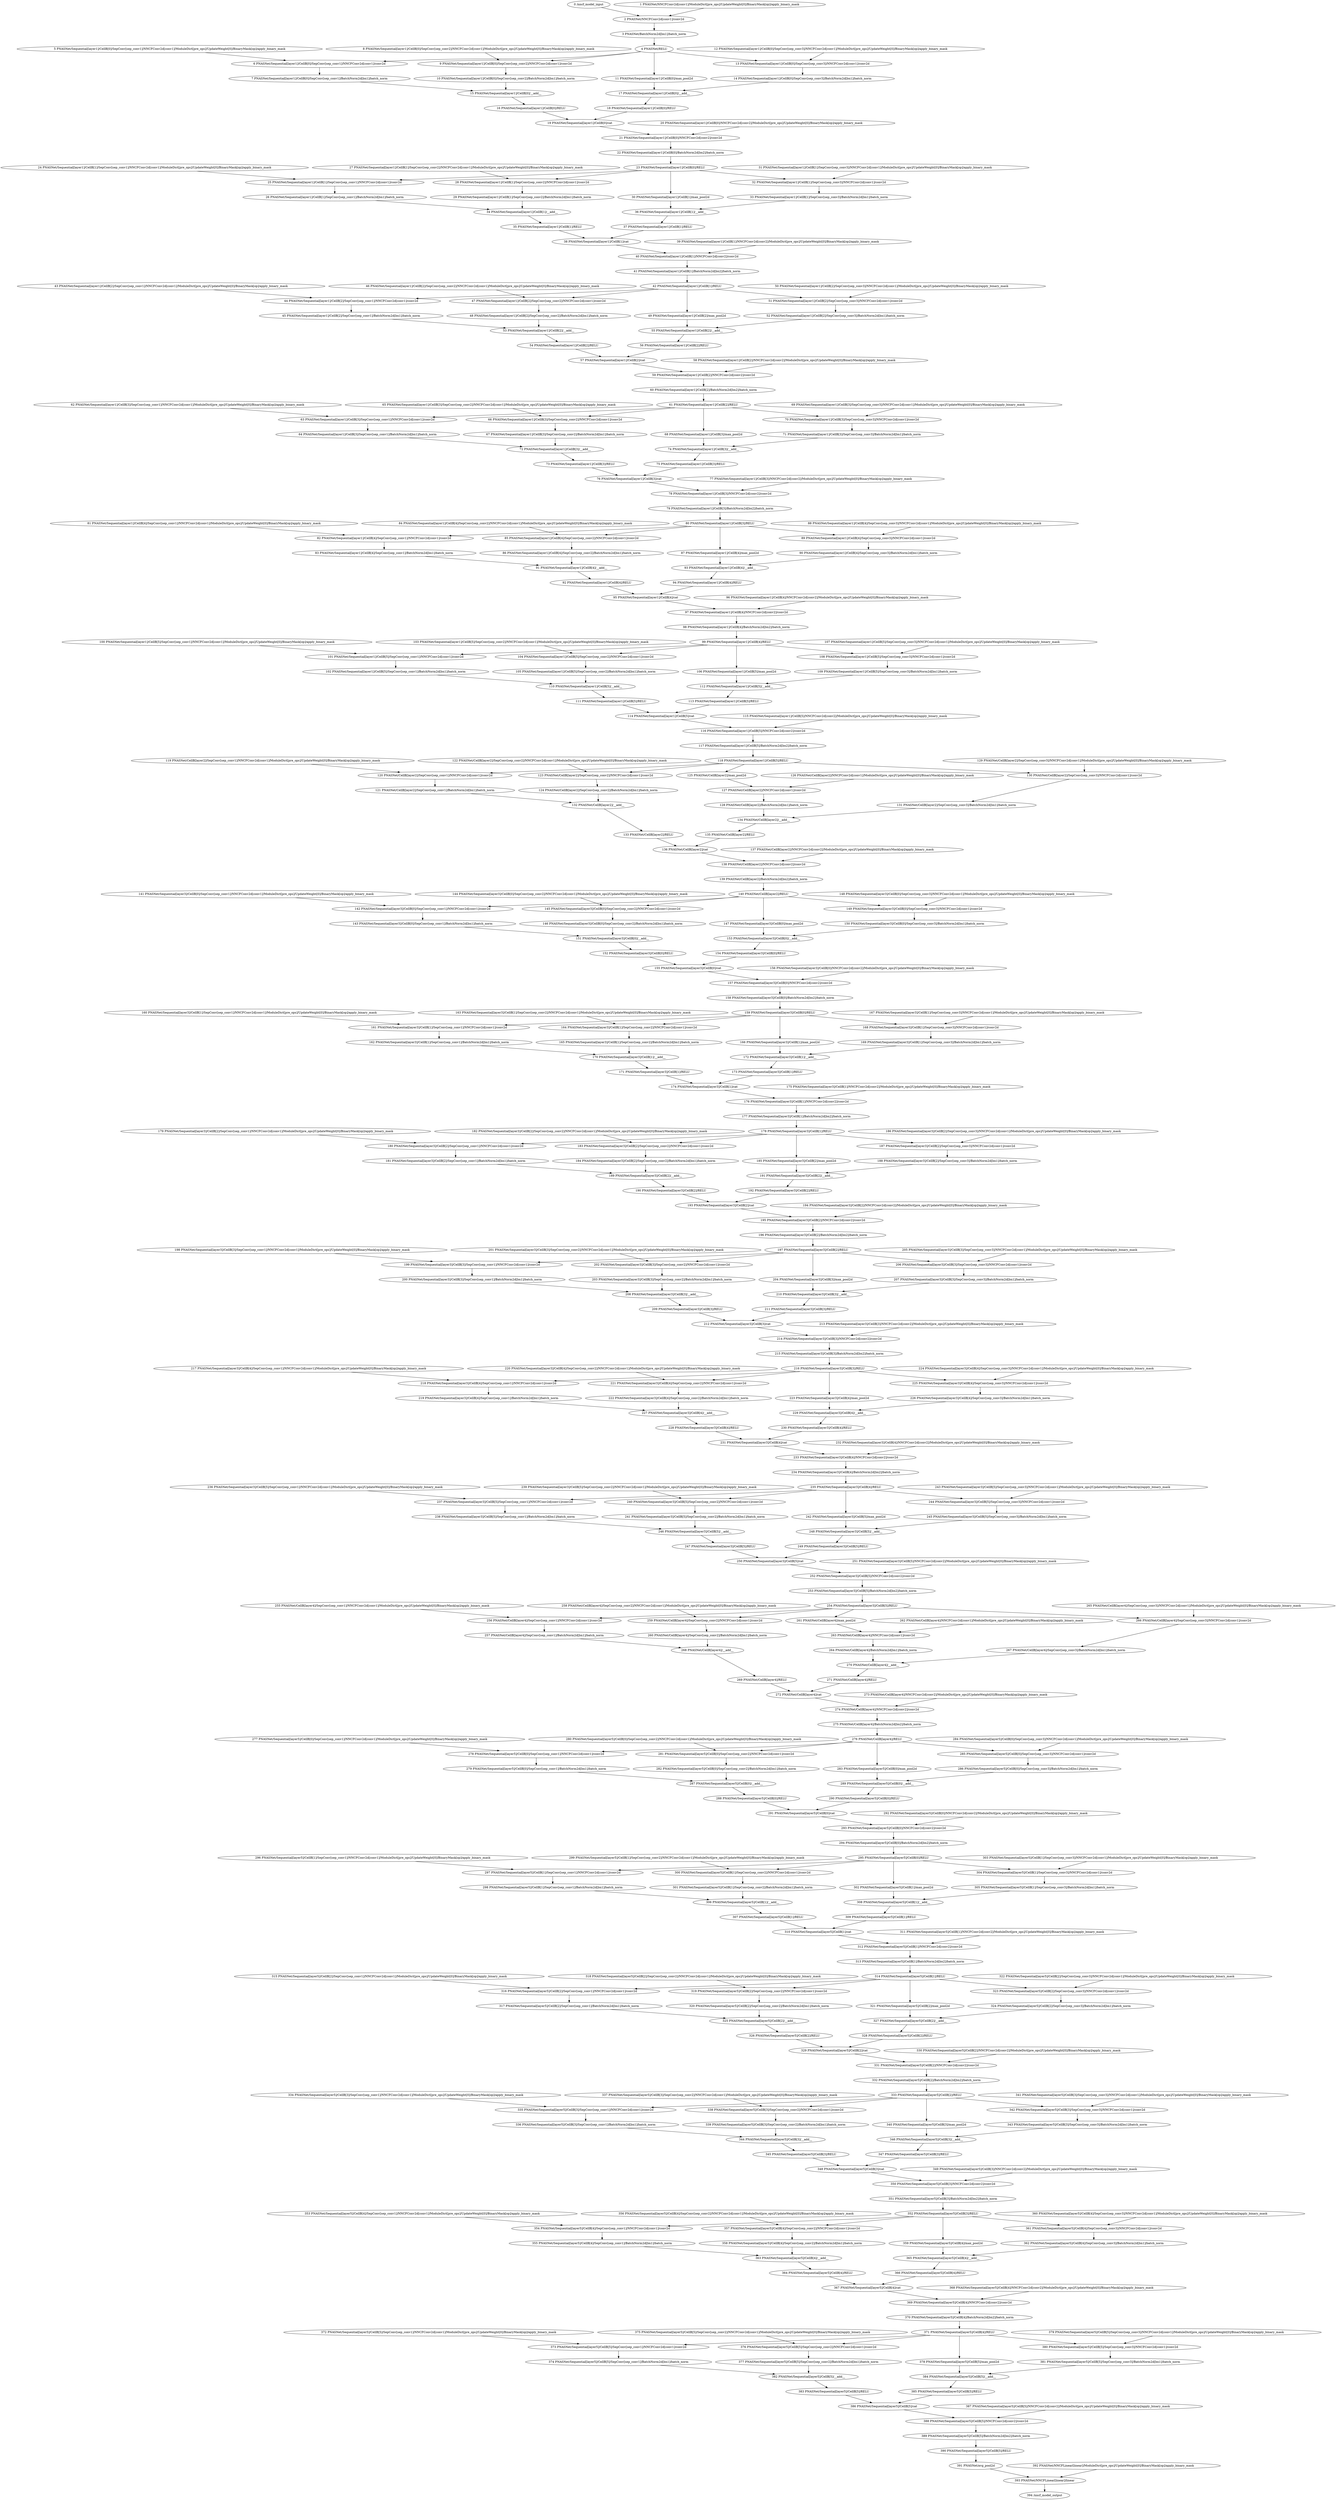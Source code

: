 strict digraph  {
"0 /nncf_model_input" [id=0, scope="", type=nncf_model_input];
"1 PNASNet/NNCFConv2d[conv1]/ModuleDict[pre_ops]/UpdateWeight[0]/BinaryMask[op]/apply_binary_mask" [id=1, scope="PNASNet/NNCFConv2d[conv1]/ModuleDict[pre_ops]/UpdateWeight[0]/BinaryMask[op]", type=apply_binary_mask];
"2 PNASNet/NNCFConv2d[conv1]/conv2d" [id=2, scope="PNASNet/NNCFConv2d[conv1]", type=conv2d];
"3 PNASNet/BatchNorm2d[bn1]/batch_norm" [id=3, scope="PNASNet/BatchNorm2d[bn1]", type=batch_norm];
"4 PNASNet/RELU" [id=4, scope=PNASNet, type=RELU];
"5 PNASNet/Sequential[layer1]/CellB[0]/SepConv[sep_conv1]/NNCFConv2d[conv1]/ModuleDict[pre_ops]/UpdateWeight[0]/BinaryMask[op]/apply_binary_mask" [id=5, scope="PNASNet/Sequential[layer1]/CellB[0]/SepConv[sep_conv1]/NNCFConv2d[conv1]/ModuleDict[pre_ops]/UpdateWeight[0]/BinaryMask[op]", type=apply_binary_mask];
"6 PNASNet/Sequential[layer1]/CellB[0]/SepConv[sep_conv1]/NNCFConv2d[conv1]/conv2d" [id=6, scope="PNASNet/Sequential[layer1]/CellB[0]/SepConv[sep_conv1]/NNCFConv2d[conv1]", type=conv2d];
"7 PNASNet/Sequential[layer1]/CellB[0]/SepConv[sep_conv1]/BatchNorm2d[bn1]/batch_norm" [id=7, scope="PNASNet/Sequential[layer1]/CellB[0]/SepConv[sep_conv1]/BatchNorm2d[bn1]", type=batch_norm];
"8 PNASNet/Sequential[layer1]/CellB[0]/SepConv[sep_conv2]/NNCFConv2d[conv1]/ModuleDict[pre_ops]/UpdateWeight[0]/BinaryMask[op]/apply_binary_mask" [id=8, scope="PNASNet/Sequential[layer1]/CellB[0]/SepConv[sep_conv2]/NNCFConv2d[conv1]/ModuleDict[pre_ops]/UpdateWeight[0]/BinaryMask[op]", type=apply_binary_mask];
"9 PNASNet/Sequential[layer1]/CellB[0]/SepConv[sep_conv2]/NNCFConv2d[conv1]/conv2d" [id=9, scope="PNASNet/Sequential[layer1]/CellB[0]/SepConv[sep_conv2]/NNCFConv2d[conv1]", type=conv2d];
"10 PNASNet/Sequential[layer1]/CellB[0]/SepConv[sep_conv2]/BatchNorm2d[bn1]/batch_norm" [id=10, scope="PNASNet/Sequential[layer1]/CellB[0]/SepConv[sep_conv2]/BatchNorm2d[bn1]", type=batch_norm];
"11 PNASNet/Sequential[layer1]/CellB[0]/max_pool2d" [id=11, scope="PNASNet/Sequential[layer1]/CellB[0]", type=max_pool2d];
"12 PNASNet/Sequential[layer1]/CellB[0]/SepConv[sep_conv3]/NNCFConv2d[conv1]/ModuleDict[pre_ops]/UpdateWeight[0]/BinaryMask[op]/apply_binary_mask" [id=12, scope="PNASNet/Sequential[layer1]/CellB[0]/SepConv[sep_conv3]/NNCFConv2d[conv1]/ModuleDict[pre_ops]/UpdateWeight[0]/BinaryMask[op]", type=apply_binary_mask];
"13 PNASNet/Sequential[layer1]/CellB[0]/SepConv[sep_conv3]/NNCFConv2d[conv1]/conv2d" [id=13, scope="PNASNet/Sequential[layer1]/CellB[0]/SepConv[sep_conv3]/NNCFConv2d[conv1]", type=conv2d];
"14 PNASNet/Sequential[layer1]/CellB[0]/SepConv[sep_conv3]/BatchNorm2d[bn1]/batch_norm" [id=14, scope="PNASNet/Sequential[layer1]/CellB[0]/SepConv[sep_conv3]/BatchNorm2d[bn1]", type=batch_norm];
"15 PNASNet/Sequential[layer1]/CellB[0]/__add__" [id=15, scope="PNASNet/Sequential[layer1]/CellB[0]", type=__add__];
"16 PNASNet/Sequential[layer1]/CellB[0]/RELU" [id=16, scope="PNASNet/Sequential[layer1]/CellB[0]", type=RELU];
"17 PNASNet/Sequential[layer1]/CellB[0]/__add__" [id=17, scope="PNASNet/Sequential[layer1]/CellB[0]", type=__add__];
"18 PNASNet/Sequential[layer1]/CellB[0]/RELU" [id=18, scope="PNASNet/Sequential[layer1]/CellB[0]", type=RELU];
"19 PNASNet/Sequential[layer1]/CellB[0]/cat" [id=19, scope="PNASNet/Sequential[layer1]/CellB[0]", type=cat];
"20 PNASNet/Sequential[layer1]/CellB[0]/NNCFConv2d[conv2]/ModuleDict[pre_ops]/UpdateWeight[0]/BinaryMask[op]/apply_binary_mask" [id=20, scope="PNASNet/Sequential[layer1]/CellB[0]/NNCFConv2d[conv2]/ModuleDict[pre_ops]/UpdateWeight[0]/BinaryMask[op]", type=apply_binary_mask];
"21 PNASNet/Sequential[layer1]/CellB[0]/NNCFConv2d[conv2]/conv2d" [id=21, scope="PNASNet/Sequential[layer1]/CellB[0]/NNCFConv2d[conv2]", type=conv2d];
"22 PNASNet/Sequential[layer1]/CellB[0]/BatchNorm2d[bn2]/batch_norm" [id=22, scope="PNASNet/Sequential[layer1]/CellB[0]/BatchNorm2d[bn2]", type=batch_norm];
"23 PNASNet/Sequential[layer1]/CellB[0]/RELU" [id=23, scope="PNASNet/Sequential[layer1]/CellB[0]", type=RELU];
"24 PNASNet/Sequential[layer1]/CellB[1]/SepConv[sep_conv1]/NNCFConv2d[conv1]/ModuleDict[pre_ops]/UpdateWeight[0]/BinaryMask[op]/apply_binary_mask" [id=24, scope="PNASNet/Sequential[layer1]/CellB[1]/SepConv[sep_conv1]/NNCFConv2d[conv1]/ModuleDict[pre_ops]/UpdateWeight[0]/BinaryMask[op]", type=apply_binary_mask];
"25 PNASNet/Sequential[layer1]/CellB[1]/SepConv[sep_conv1]/NNCFConv2d[conv1]/conv2d" [id=25, scope="PNASNet/Sequential[layer1]/CellB[1]/SepConv[sep_conv1]/NNCFConv2d[conv1]", type=conv2d];
"26 PNASNet/Sequential[layer1]/CellB[1]/SepConv[sep_conv1]/BatchNorm2d[bn1]/batch_norm" [id=26, scope="PNASNet/Sequential[layer1]/CellB[1]/SepConv[sep_conv1]/BatchNorm2d[bn1]", type=batch_norm];
"27 PNASNet/Sequential[layer1]/CellB[1]/SepConv[sep_conv2]/NNCFConv2d[conv1]/ModuleDict[pre_ops]/UpdateWeight[0]/BinaryMask[op]/apply_binary_mask" [id=27, scope="PNASNet/Sequential[layer1]/CellB[1]/SepConv[sep_conv2]/NNCFConv2d[conv1]/ModuleDict[pre_ops]/UpdateWeight[0]/BinaryMask[op]", type=apply_binary_mask];
"28 PNASNet/Sequential[layer1]/CellB[1]/SepConv[sep_conv2]/NNCFConv2d[conv1]/conv2d" [id=28, scope="PNASNet/Sequential[layer1]/CellB[1]/SepConv[sep_conv2]/NNCFConv2d[conv1]", type=conv2d];
"29 PNASNet/Sequential[layer1]/CellB[1]/SepConv[sep_conv2]/BatchNorm2d[bn1]/batch_norm" [id=29, scope="PNASNet/Sequential[layer1]/CellB[1]/SepConv[sep_conv2]/BatchNorm2d[bn1]", type=batch_norm];
"30 PNASNet/Sequential[layer1]/CellB[1]/max_pool2d" [id=30, scope="PNASNet/Sequential[layer1]/CellB[1]", type=max_pool2d];
"31 PNASNet/Sequential[layer1]/CellB[1]/SepConv[sep_conv3]/NNCFConv2d[conv1]/ModuleDict[pre_ops]/UpdateWeight[0]/BinaryMask[op]/apply_binary_mask" [id=31, scope="PNASNet/Sequential[layer1]/CellB[1]/SepConv[sep_conv3]/NNCFConv2d[conv1]/ModuleDict[pre_ops]/UpdateWeight[0]/BinaryMask[op]", type=apply_binary_mask];
"32 PNASNet/Sequential[layer1]/CellB[1]/SepConv[sep_conv3]/NNCFConv2d[conv1]/conv2d" [id=32, scope="PNASNet/Sequential[layer1]/CellB[1]/SepConv[sep_conv3]/NNCFConv2d[conv1]", type=conv2d];
"33 PNASNet/Sequential[layer1]/CellB[1]/SepConv[sep_conv3]/BatchNorm2d[bn1]/batch_norm" [id=33, scope="PNASNet/Sequential[layer1]/CellB[1]/SepConv[sep_conv3]/BatchNorm2d[bn1]", type=batch_norm];
"34 PNASNet/Sequential[layer1]/CellB[1]/__add__" [id=34, scope="PNASNet/Sequential[layer1]/CellB[1]", type=__add__];
"35 PNASNet/Sequential[layer1]/CellB[1]/RELU" [id=35, scope="PNASNet/Sequential[layer1]/CellB[1]", type=RELU];
"36 PNASNet/Sequential[layer1]/CellB[1]/__add__" [id=36, scope="PNASNet/Sequential[layer1]/CellB[1]", type=__add__];
"37 PNASNet/Sequential[layer1]/CellB[1]/RELU" [id=37, scope="PNASNet/Sequential[layer1]/CellB[1]", type=RELU];
"38 PNASNet/Sequential[layer1]/CellB[1]/cat" [id=38, scope="PNASNet/Sequential[layer1]/CellB[1]", type=cat];
"39 PNASNet/Sequential[layer1]/CellB[1]/NNCFConv2d[conv2]/ModuleDict[pre_ops]/UpdateWeight[0]/BinaryMask[op]/apply_binary_mask" [id=39, scope="PNASNet/Sequential[layer1]/CellB[1]/NNCFConv2d[conv2]/ModuleDict[pre_ops]/UpdateWeight[0]/BinaryMask[op]", type=apply_binary_mask];
"40 PNASNet/Sequential[layer1]/CellB[1]/NNCFConv2d[conv2]/conv2d" [id=40, scope="PNASNet/Sequential[layer1]/CellB[1]/NNCFConv2d[conv2]", type=conv2d];
"41 PNASNet/Sequential[layer1]/CellB[1]/BatchNorm2d[bn2]/batch_norm" [id=41, scope="PNASNet/Sequential[layer1]/CellB[1]/BatchNorm2d[bn2]", type=batch_norm];
"42 PNASNet/Sequential[layer1]/CellB[1]/RELU" [id=42, scope="PNASNet/Sequential[layer1]/CellB[1]", type=RELU];
"43 PNASNet/Sequential[layer1]/CellB[2]/SepConv[sep_conv1]/NNCFConv2d[conv1]/ModuleDict[pre_ops]/UpdateWeight[0]/BinaryMask[op]/apply_binary_mask" [id=43, scope="PNASNet/Sequential[layer1]/CellB[2]/SepConv[sep_conv1]/NNCFConv2d[conv1]/ModuleDict[pre_ops]/UpdateWeight[0]/BinaryMask[op]", type=apply_binary_mask];
"44 PNASNet/Sequential[layer1]/CellB[2]/SepConv[sep_conv1]/NNCFConv2d[conv1]/conv2d" [id=44, scope="PNASNet/Sequential[layer1]/CellB[2]/SepConv[sep_conv1]/NNCFConv2d[conv1]", type=conv2d];
"45 PNASNet/Sequential[layer1]/CellB[2]/SepConv[sep_conv1]/BatchNorm2d[bn1]/batch_norm" [id=45, scope="PNASNet/Sequential[layer1]/CellB[2]/SepConv[sep_conv1]/BatchNorm2d[bn1]", type=batch_norm];
"46 PNASNet/Sequential[layer1]/CellB[2]/SepConv[sep_conv2]/NNCFConv2d[conv1]/ModuleDict[pre_ops]/UpdateWeight[0]/BinaryMask[op]/apply_binary_mask" [id=46, scope="PNASNet/Sequential[layer1]/CellB[2]/SepConv[sep_conv2]/NNCFConv2d[conv1]/ModuleDict[pre_ops]/UpdateWeight[0]/BinaryMask[op]", type=apply_binary_mask];
"47 PNASNet/Sequential[layer1]/CellB[2]/SepConv[sep_conv2]/NNCFConv2d[conv1]/conv2d" [id=47, scope="PNASNet/Sequential[layer1]/CellB[2]/SepConv[sep_conv2]/NNCFConv2d[conv1]", type=conv2d];
"48 PNASNet/Sequential[layer1]/CellB[2]/SepConv[sep_conv2]/BatchNorm2d[bn1]/batch_norm" [id=48, scope="PNASNet/Sequential[layer1]/CellB[2]/SepConv[sep_conv2]/BatchNorm2d[bn1]", type=batch_norm];
"49 PNASNet/Sequential[layer1]/CellB[2]/max_pool2d" [id=49, scope="PNASNet/Sequential[layer1]/CellB[2]", type=max_pool2d];
"50 PNASNet/Sequential[layer1]/CellB[2]/SepConv[sep_conv3]/NNCFConv2d[conv1]/ModuleDict[pre_ops]/UpdateWeight[0]/BinaryMask[op]/apply_binary_mask" [id=50, scope="PNASNet/Sequential[layer1]/CellB[2]/SepConv[sep_conv3]/NNCFConv2d[conv1]/ModuleDict[pre_ops]/UpdateWeight[0]/BinaryMask[op]", type=apply_binary_mask];
"51 PNASNet/Sequential[layer1]/CellB[2]/SepConv[sep_conv3]/NNCFConv2d[conv1]/conv2d" [id=51, scope="PNASNet/Sequential[layer1]/CellB[2]/SepConv[sep_conv3]/NNCFConv2d[conv1]", type=conv2d];
"52 PNASNet/Sequential[layer1]/CellB[2]/SepConv[sep_conv3]/BatchNorm2d[bn1]/batch_norm" [id=52, scope="PNASNet/Sequential[layer1]/CellB[2]/SepConv[sep_conv3]/BatchNorm2d[bn1]", type=batch_norm];
"53 PNASNet/Sequential[layer1]/CellB[2]/__add__" [id=53, scope="PNASNet/Sequential[layer1]/CellB[2]", type=__add__];
"54 PNASNet/Sequential[layer1]/CellB[2]/RELU" [id=54, scope="PNASNet/Sequential[layer1]/CellB[2]", type=RELU];
"55 PNASNet/Sequential[layer1]/CellB[2]/__add__" [id=55, scope="PNASNet/Sequential[layer1]/CellB[2]", type=__add__];
"56 PNASNet/Sequential[layer1]/CellB[2]/RELU" [id=56, scope="PNASNet/Sequential[layer1]/CellB[2]", type=RELU];
"57 PNASNet/Sequential[layer1]/CellB[2]/cat" [id=57, scope="PNASNet/Sequential[layer1]/CellB[2]", type=cat];
"58 PNASNet/Sequential[layer1]/CellB[2]/NNCFConv2d[conv2]/ModuleDict[pre_ops]/UpdateWeight[0]/BinaryMask[op]/apply_binary_mask" [id=58, scope="PNASNet/Sequential[layer1]/CellB[2]/NNCFConv2d[conv2]/ModuleDict[pre_ops]/UpdateWeight[0]/BinaryMask[op]", type=apply_binary_mask];
"59 PNASNet/Sequential[layer1]/CellB[2]/NNCFConv2d[conv2]/conv2d" [id=59, scope="PNASNet/Sequential[layer1]/CellB[2]/NNCFConv2d[conv2]", type=conv2d];
"60 PNASNet/Sequential[layer1]/CellB[2]/BatchNorm2d[bn2]/batch_norm" [id=60, scope="PNASNet/Sequential[layer1]/CellB[2]/BatchNorm2d[bn2]", type=batch_norm];
"61 PNASNet/Sequential[layer1]/CellB[2]/RELU" [id=61, scope="PNASNet/Sequential[layer1]/CellB[2]", type=RELU];
"62 PNASNet/Sequential[layer1]/CellB[3]/SepConv[sep_conv1]/NNCFConv2d[conv1]/ModuleDict[pre_ops]/UpdateWeight[0]/BinaryMask[op]/apply_binary_mask" [id=62, scope="PNASNet/Sequential[layer1]/CellB[3]/SepConv[sep_conv1]/NNCFConv2d[conv1]/ModuleDict[pre_ops]/UpdateWeight[0]/BinaryMask[op]", type=apply_binary_mask];
"63 PNASNet/Sequential[layer1]/CellB[3]/SepConv[sep_conv1]/NNCFConv2d[conv1]/conv2d" [id=63, scope="PNASNet/Sequential[layer1]/CellB[3]/SepConv[sep_conv1]/NNCFConv2d[conv1]", type=conv2d];
"64 PNASNet/Sequential[layer1]/CellB[3]/SepConv[sep_conv1]/BatchNorm2d[bn1]/batch_norm" [id=64, scope="PNASNet/Sequential[layer1]/CellB[3]/SepConv[sep_conv1]/BatchNorm2d[bn1]", type=batch_norm];
"65 PNASNet/Sequential[layer1]/CellB[3]/SepConv[sep_conv2]/NNCFConv2d[conv1]/ModuleDict[pre_ops]/UpdateWeight[0]/BinaryMask[op]/apply_binary_mask" [id=65, scope="PNASNet/Sequential[layer1]/CellB[3]/SepConv[sep_conv2]/NNCFConv2d[conv1]/ModuleDict[pre_ops]/UpdateWeight[0]/BinaryMask[op]", type=apply_binary_mask];
"66 PNASNet/Sequential[layer1]/CellB[3]/SepConv[sep_conv2]/NNCFConv2d[conv1]/conv2d" [id=66, scope="PNASNet/Sequential[layer1]/CellB[3]/SepConv[sep_conv2]/NNCFConv2d[conv1]", type=conv2d];
"67 PNASNet/Sequential[layer1]/CellB[3]/SepConv[sep_conv2]/BatchNorm2d[bn1]/batch_norm" [id=67, scope="PNASNet/Sequential[layer1]/CellB[3]/SepConv[sep_conv2]/BatchNorm2d[bn1]", type=batch_norm];
"68 PNASNet/Sequential[layer1]/CellB[3]/max_pool2d" [id=68, scope="PNASNet/Sequential[layer1]/CellB[3]", type=max_pool2d];
"69 PNASNet/Sequential[layer1]/CellB[3]/SepConv[sep_conv3]/NNCFConv2d[conv1]/ModuleDict[pre_ops]/UpdateWeight[0]/BinaryMask[op]/apply_binary_mask" [id=69, scope="PNASNet/Sequential[layer1]/CellB[3]/SepConv[sep_conv3]/NNCFConv2d[conv1]/ModuleDict[pre_ops]/UpdateWeight[0]/BinaryMask[op]", type=apply_binary_mask];
"70 PNASNet/Sequential[layer1]/CellB[3]/SepConv[sep_conv3]/NNCFConv2d[conv1]/conv2d" [id=70, scope="PNASNet/Sequential[layer1]/CellB[3]/SepConv[sep_conv3]/NNCFConv2d[conv1]", type=conv2d];
"71 PNASNet/Sequential[layer1]/CellB[3]/SepConv[sep_conv3]/BatchNorm2d[bn1]/batch_norm" [id=71, scope="PNASNet/Sequential[layer1]/CellB[3]/SepConv[sep_conv3]/BatchNorm2d[bn1]", type=batch_norm];
"72 PNASNet/Sequential[layer1]/CellB[3]/__add__" [id=72, scope="PNASNet/Sequential[layer1]/CellB[3]", type=__add__];
"73 PNASNet/Sequential[layer1]/CellB[3]/RELU" [id=73, scope="PNASNet/Sequential[layer1]/CellB[3]", type=RELU];
"74 PNASNet/Sequential[layer1]/CellB[3]/__add__" [id=74, scope="PNASNet/Sequential[layer1]/CellB[3]", type=__add__];
"75 PNASNet/Sequential[layer1]/CellB[3]/RELU" [id=75, scope="PNASNet/Sequential[layer1]/CellB[3]", type=RELU];
"76 PNASNet/Sequential[layer1]/CellB[3]/cat" [id=76, scope="PNASNet/Sequential[layer1]/CellB[3]", type=cat];
"77 PNASNet/Sequential[layer1]/CellB[3]/NNCFConv2d[conv2]/ModuleDict[pre_ops]/UpdateWeight[0]/BinaryMask[op]/apply_binary_mask" [id=77, scope="PNASNet/Sequential[layer1]/CellB[3]/NNCFConv2d[conv2]/ModuleDict[pre_ops]/UpdateWeight[0]/BinaryMask[op]", type=apply_binary_mask];
"78 PNASNet/Sequential[layer1]/CellB[3]/NNCFConv2d[conv2]/conv2d" [id=78, scope="PNASNet/Sequential[layer1]/CellB[3]/NNCFConv2d[conv2]", type=conv2d];
"79 PNASNet/Sequential[layer1]/CellB[3]/BatchNorm2d[bn2]/batch_norm" [id=79, scope="PNASNet/Sequential[layer1]/CellB[3]/BatchNorm2d[bn2]", type=batch_norm];
"80 PNASNet/Sequential[layer1]/CellB[3]/RELU" [id=80, scope="PNASNet/Sequential[layer1]/CellB[3]", type=RELU];
"81 PNASNet/Sequential[layer1]/CellB[4]/SepConv[sep_conv1]/NNCFConv2d[conv1]/ModuleDict[pre_ops]/UpdateWeight[0]/BinaryMask[op]/apply_binary_mask" [id=81, scope="PNASNet/Sequential[layer1]/CellB[4]/SepConv[sep_conv1]/NNCFConv2d[conv1]/ModuleDict[pre_ops]/UpdateWeight[0]/BinaryMask[op]", type=apply_binary_mask];
"82 PNASNet/Sequential[layer1]/CellB[4]/SepConv[sep_conv1]/NNCFConv2d[conv1]/conv2d" [id=82, scope="PNASNet/Sequential[layer1]/CellB[4]/SepConv[sep_conv1]/NNCFConv2d[conv1]", type=conv2d];
"83 PNASNet/Sequential[layer1]/CellB[4]/SepConv[sep_conv1]/BatchNorm2d[bn1]/batch_norm" [id=83, scope="PNASNet/Sequential[layer1]/CellB[4]/SepConv[sep_conv1]/BatchNorm2d[bn1]", type=batch_norm];
"84 PNASNet/Sequential[layer1]/CellB[4]/SepConv[sep_conv2]/NNCFConv2d[conv1]/ModuleDict[pre_ops]/UpdateWeight[0]/BinaryMask[op]/apply_binary_mask" [id=84, scope="PNASNet/Sequential[layer1]/CellB[4]/SepConv[sep_conv2]/NNCFConv2d[conv1]/ModuleDict[pre_ops]/UpdateWeight[0]/BinaryMask[op]", type=apply_binary_mask];
"85 PNASNet/Sequential[layer1]/CellB[4]/SepConv[sep_conv2]/NNCFConv2d[conv1]/conv2d" [id=85, scope="PNASNet/Sequential[layer1]/CellB[4]/SepConv[sep_conv2]/NNCFConv2d[conv1]", type=conv2d];
"86 PNASNet/Sequential[layer1]/CellB[4]/SepConv[sep_conv2]/BatchNorm2d[bn1]/batch_norm" [id=86, scope="PNASNet/Sequential[layer1]/CellB[4]/SepConv[sep_conv2]/BatchNorm2d[bn1]", type=batch_norm];
"87 PNASNet/Sequential[layer1]/CellB[4]/max_pool2d" [id=87, scope="PNASNet/Sequential[layer1]/CellB[4]", type=max_pool2d];
"88 PNASNet/Sequential[layer1]/CellB[4]/SepConv[sep_conv3]/NNCFConv2d[conv1]/ModuleDict[pre_ops]/UpdateWeight[0]/BinaryMask[op]/apply_binary_mask" [id=88, scope="PNASNet/Sequential[layer1]/CellB[4]/SepConv[sep_conv3]/NNCFConv2d[conv1]/ModuleDict[pre_ops]/UpdateWeight[0]/BinaryMask[op]", type=apply_binary_mask];
"89 PNASNet/Sequential[layer1]/CellB[4]/SepConv[sep_conv3]/NNCFConv2d[conv1]/conv2d" [id=89, scope="PNASNet/Sequential[layer1]/CellB[4]/SepConv[sep_conv3]/NNCFConv2d[conv1]", type=conv2d];
"90 PNASNet/Sequential[layer1]/CellB[4]/SepConv[sep_conv3]/BatchNorm2d[bn1]/batch_norm" [id=90, scope="PNASNet/Sequential[layer1]/CellB[4]/SepConv[sep_conv3]/BatchNorm2d[bn1]", type=batch_norm];
"91 PNASNet/Sequential[layer1]/CellB[4]/__add__" [id=91, scope="PNASNet/Sequential[layer1]/CellB[4]", type=__add__];
"92 PNASNet/Sequential[layer1]/CellB[4]/RELU" [id=92, scope="PNASNet/Sequential[layer1]/CellB[4]", type=RELU];
"93 PNASNet/Sequential[layer1]/CellB[4]/__add__" [id=93, scope="PNASNet/Sequential[layer1]/CellB[4]", type=__add__];
"94 PNASNet/Sequential[layer1]/CellB[4]/RELU" [id=94, scope="PNASNet/Sequential[layer1]/CellB[4]", type=RELU];
"95 PNASNet/Sequential[layer1]/CellB[4]/cat" [id=95, scope="PNASNet/Sequential[layer1]/CellB[4]", type=cat];
"96 PNASNet/Sequential[layer1]/CellB[4]/NNCFConv2d[conv2]/ModuleDict[pre_ops]/UpdateWeight[0]/BinaryMask[op]/apply_binary_mask" [id=96, scope="PNASNet/Sequential[layer1]/CellB[4]/NNCFConv2d[conv2]/ModuleDict[pre_ops]/UpdateWeight[0]/BinaryMask[op]", type=apply_binary_mask];
"97 PNASNet/Sequential[layer1]/CellB[4]/NNCFConv2d[conv2]/conv2d" [id=97, scope="PNASNet/Sequential[layer1]/CellB[4]/NNCFConv2d[conv2]", type=conv2d];
"98 PNASNet/Sequential[layer1]/CellB[4]/BatchNorm2d[bn2]/batch_norm" [id=98, scope="PNASNet/Sequential[layer1]/CellB[4]/BatchNorm2d[bn2]", type=batch_norm];
"99 PNASNet/Sequential[layer1]/CellB[4]/RELU" [id=99, scope="PNASNet/Sequential[layer1]/CellB[4]", type=RELU];
"100 PNASNet/Sequential[layer1]/CellB[5]/SepConv[sep_conv1]/NNCFConv2d[conv1]/ModuleDict[pre_ops]/UpdateWeight[0]/BinaryMask[op]/apply_binary_mask" [id=100, scope="PNASNet/Sequential[layer1]/CellB[5]/SepConv[sep_conv1]/NNCFConv2d[conv1]/ModuleDict[pre_ops]/UpdateWeight[0]/BinaryMask[op]", type=apply_binary_mask];
"101 PNASNet/Sequential[layer1]/CellB[5]/SepConv[sep_conv1]/NNCFConv2d[conv1]/conv2d" [id=101, scope="PNASNet/Sequential[layer1]/CellB[5]/SepConv[sep_conv1]/NNCFConv2d[conv1]", type=conv2d];
"102 PNASNet/Sequential[layer1]/CellB[5]/SepConv[sep_conv1]/BatchNorm2d[bn1]/batch_norm" [id=102, scope="PNASNet/Sequential[layer1]/CellB[5]/SepConv[sep_conv1]/BatchNorm2d[bn1]", type=batch_norm];
"103 PNASNet/Sequential[layer1]/CellB[5]/SepConv[sep_conv2]/NNCFConv2d[conv1]/ModuleDict[pre_ops]/UpdateWeight[0]/BinaryMask[op]/apply_binary_mask" [id=103, scope="PNASNet/Sequential[layer1]/CellB[5]/SepConv[sep_conv2]/NNCFConv2d[conv1]/ModuleDict[pre_ops]/UpdateWeight[0]/BinaryMask[op]", type=apply_binary_mask];
"104 PNASNet/Sequential[layer1]/CellB[5]/SepConv[sep_conv2]/NNCFConv2d[conv1]/conv2d" [id=104, scope="PNASNet/Sequential[layer1]/CellB[5]/SepConv[sep_conv2]/NNCFConv2d[conv1]", type=conv2d];
"105 PNASNet/Sequential[layer1]/CellB[5]/SepConv[sep_conv2]/BatchNorm2d[bn1]/batch_norm" [id=105, scope="PNASNet/Sequential[layer1]/CellB[5]/SepConv[sep_conv2]/BatchNorm2d[bn1]", type=batch_norm];
"106 PNASNet/Sequential[layer1]/CellB[5]/max_pool2d" [id=106, scope="PNASNet/Sequential[layer1]/CellB[5]", type=max_pool2d];
"107 PNASNet/Sequential[layer1]/CellB[5]/SepConv[sep_conv3]/NNCFConv2d[conv1]/ModuleDict[pre_ops]/UpdateWeight[0]/BinaryMask[op]/apply_binary_mask" [id=107, scope="PNASNet/Sequential[layer1]/CellB[5]/SepConv[sep_conv3]/NNCFConv2d[conv1]/ModuleDict[pre_ops]/UpdateWeight[0]/BinaryMask[op]", type=apply_binary_mask];
"108 PNASNet/Sequential[layer1]/CellB[5]/SepConv[sep_conv3]/NNCFConv2d[conv1]/conv2d" [id=108, scope="PNASNet/Sequential[layer1]/CellB[5]/SepConv[sep_conv3]/NNCFConv2d[conv1]", type=conv2d];
"109 PNASNet/Sequential[layer1]/CellB[5]/SepConv[sep_conv3]/BatchNorm2d[bn1]/batch_norm" [id=109, scope="PNASNet/Sequential[layer1]/CellB[5]/SepConv[sep_conv3]/BatchNorm2d[bn1]", type=batch_norm];
"110 PNASNet/Sequential[layer1]/CellB[5]/__add__" [id=110, scope="PNASNet/Sequential[layer1]/CellB[5]", type=__add__];
"111 PNASNet/Sequential[layer1]/CellB[5]/RELU" [id=111, scope="PNASNet/Sequential[layer1]/CellB[5]", type=RELU];
"112 PNASNet/Sequential[layer1]/CellB[5]/__add__" [id=112, scope="PNASNet/Sequential[layer1]/CellB[5]", type=__add__];
"113 PNASNet/Sequential[layer1]/CellB[5]/RELU" [id=113, scope="PNASNet/Sequential[layer1]/CellB[5]", type=RELU];
"114 PNASNet/Sequential[layer1]/CellB[5]/cat" [id=114, scope="PNASNet/Sequential[layer1]/CellB[5]", type=cat];
"115 PNASNet/Sequential[layer1]/CellB[5]/NNCFConv2d[conv2]/ModuleDict[pre_ops]/UpdateWeight[0]/BinaryMask[op]/apply_binary_mask" [id=115, scope="PNASNet/Sequential[layer1]/CellB[5]/NNCFConv2d[conv2]/ModuleDict[pre_ops]/UpdateWeight[0]/BinaryMask[op]", type=apply_binary_mask];
"116 PNASNet/Sequential[layer1]/CellB[5]/NNCFConv2d[conv2]/conv2d" [id=116, scope="PNASNet/Sequential[layer1]/CellB[5]/NNCFConv2d[conv2]", type=conv2d];
"117 PNASNet/Sequential[layer1]/CellB[5]/BatchNorm2d[bn2]/batch_norm" [id=117, scope="PNASNet/Sequential[layer1]/CellB[5]/BatchNorm2d[bn2]", type=batch_norm];
"118 PNASNet/Sequential[layer1]/CellB[5]/RELU" [id=118, scope="PNASNet/Sequential[layer1]/CellB[5]", type=RELU];
"119 PNASNet/CellB[layer2]/SepConv[sep_conv1]/NNCFConv2d[conv1]/ModuleDict[pre_ops]/UpdateWeight[0]/BinaryMask[op]/apply_binary_mask" [id=119, scope="PNASNet/CellB[layer2]/SepConv[sep_conv1]/NNCFConv2d[conv1]/ModuleDict[pre_ops]/UpdateWeight[0]/BinaryMask[op]", type=apply_binary_mask];
"120 PNASNet/CellB[layer2]/SepConv[sep_conv1]/NNCFConv2d[conv1]/conv2d" [id=120, scope="PNASNet/CellB[layer2]/SepConv[sep_conv1]/NNCFConv2d[conv1]", type=conv2d];
"121 PNASNet/CellB[layer2]/SepConv[sep_conv1]/BatchNorm2d[bn1]/batch_norm" [id=121, scope="PNASNet/CellB[layer2]/SepConv[sep_conv1]/BatchNorm2d[bn1]", type=batch_norm];
"122 PNASNet/CellB[layer2]/SepConv[sep_conv2]/NNCFConv2d[conv1]/ModuleDict[pre_ops]/UpdateWeight[0]/BinaryMask[op]/apply_binary_mask" [id=122, scope="PNASNet/CellB[layer2]/SepConv[sep_conv2]/NNCFConv2d[conv1]/ModuleDict[pre_ops]/UpdateWeight[0]/BinaryMask[op]", type=apply_binary_mask];
"123 PNASNet/CellB[layer2]/SepConv[sep_conv2]/NNCFConv2d[conv1]/conv2d" [id=123, scope="PNASNet/CellB[layer2]/SepConv[sep_conv2]/NNCFConv2d[conv1]", type=conv2d];
"124 PNASNet/CellB[layer2]/SepConv[sep_conv2]/BatchNorm2d[bn1]/batch_norm" [id=124, scope="PNASNet/CellB[layer2]/SepConv[sep_conv2]/BatchNorm2d[bn1]", type=batch_norm];
"125 PNASNet/CellB[layer2]/max_pool2d" [id=125, scope="PNASNet/CellB[layer2]", type=max_pool2d];
"126 PNASNet/CellB[layer2]/NNCFConv2d[conv1]/ModuleDict[pre_ops]/UpdateWeight[0]/BinaryMask[op]/apply_binary_mask" [id=126, scope="PNASNet/CellB[layer2]/NNCFConv2d[conv1]/ModuleDict[pre_ops]/UpdateWeight[0]/BinaryMask[op]", type=apply_binary_mask];
"127 PNASNet/CellB[layer2]/NNCFConv2d[conv1]/conv2d" [id=127, scope="PNASNet/CellB[layer2]/NNCFConv2d[conv1]", type=conv2d];
"128 PNASNet/CellB[layer2]/BatchNorm2d[bn1]/batch_norm" [id=128, scope="PNASNet/CellB[layer2]/BatchNorm2d[bn1]", type=batch_norm];
"129 PNASNet/CellB[layer2]/SepConv[sep_conv3]/NNCFConv2d[conv1]/ModuleDict[pre_ops]/UpdateWeight[0]/BinaryMask[op]/apply_binary_mask" [id=129, scope="PNASNet/CellB[layer2]/SepConv[sep_conv3]/NNCFConv2d[conv1]/ModuleDict[pre_ops]/UpdateWeight[0]/BinaryMask[op]", type=apply_binary_mask];
"130 PNASNet/CellB[layer2]/SepConv[sep_conv3]/NNCFConv2d[conv1]/conv2d" [id=130, scope="PNASNet/CellB[layer2]/SepConv[sep_conv3]/NNCFConv2d[conv1]", type=conv2d];
"131 PNASNet/CellB[layer2]/SepConv[sep_conv3]/BatchNorm2d[bn1]/batch_norm" [id=131, scope="PNASNet/CellB[layer2]/SepConv[sep_conv3]/BatchNorm2d[bn1]", type=batch_norm];
"132 PNASNet/CellB[layer2]/__add__" [id=132, scope="PNASNet/CellB[layer2]", type=__add__];
"133 PNASNet/CellB[layer2]/RELU" [id=133, scope="PNASNet/CellB[layer2]", type=RELU];
"134 PNASNet/CellB[layer2]/__add__" [id=134, scope="PNASNet/CellB[layer2]", type=__add__];
"135 PNASNet/CellB[layer2]/RELU" [id=135, scope="PNASNet/CellB[layer2]", type=RELU];
"136 PNASNet/CellB[layer2]/cat" [id=136, scope="PNASNet/CellB[layer2]", type=cat];
"137 PNASNet/CellB[layer2]/NNCFConv2d[conv2]/ModuleDict[pre_ops]/UpdateWeight[0]/BinaryMask[op]/apply_binary_mask" [id=137, scope="PNASNet/CellB[layer2]/NNCFConv2d[conv2]/ModuleDict[pre_ops]/UpdateWeight[0]/BinaryMask[op]", type=apply_binary_mask];
"138 PNASNet/CellB[layer2]/NNCFConv2d[conv2]/conv2d" [id=138, scope="PNASNet/CellB[layer2]/NNCFConv2d[conv2]", type=conv2d];
"139 PNASNet/CellB[layer2]/BatchNorm2d[bn2]/batch_norm" [id=139, scope="PNASNet/CellB[layer2]/BatchNorm2d[bn2]", type=batch_norm];
"140 PNASNet/CellB[layer2]/RELU" [id=140, scope="PNASNet/CellB[layer2]", type=RELU];
"141 PNASNet/Sequential[layer3]/CellB[0]/SepConv[sep_conv1]/NNCFConv2d[conv1]/ModuleDict[pre_ops]/UpdateWeight[0]/BinaryMask[op]/apply_binary_mask" [id=141, scope="PNASNet/Sequential[layer3]/CellB[0]/SepConv[sep_conv1]/NNCFConv2d[conv1]/ModuleDict[pre_ops]/UpdateWeight[0]/BinaryMask[op]", type=apply_binary_mask];
"142 PNASNet/Sequential[layer3]/CellB[0]/SepConv[sep_conv1]/NNCFConv2d[conv1]/conv2d" [id=142, scope="PNASNet/Sequential[layer3]/CellB[0]/SepConv[sep_conv1]/NNCFConv2d[conv1]", type=conv2d];
"143 PNASNet/Sequential[layer3]/CellB[0]/SepConv[sep_conv1]/BatchNorm2d[bn1]/batch_norm" [id=143, scope="PNASNet/Sequential[layer3]/CellB[0]/SepConv[sep_conv1]/BatchNorm2d[bn1]", type=batch_norm];
"144 PNASNet/Sequential[layer3]/CellB[0]/SepConv[sep_conv2]/NNCFConv2d[conv1]/ModuleDict[pre_ops]/UpdateWeight[0]/BinaryMask[op]/apply_binary_mask" [id=144, scope="PNASNet/Sequential[layer3]/CellB[0]/SepConv[sep_conv2]/NNCFConv2d[conv1]/ModuleDict[pre_ops]/UpdateWeight[0]/BinaryMask[op]", type=apply_binary_mask];
"145 PNASNet/Sequential[layer3]/CellB[0]/SepConv[sep_conv2]/NNCFConv2d[conv1]/conv2d" [id=145, scope="PNASNet/Sequential[layer3]/CellB[0]/SepConv[sep_conv2]/NNCFConv2d[conv1]", type=conv2d];
"146 PNASNet/Sequential[layer3]/CellB[0]/SepConv[sep_conv2]/BatchNorm2d[bn1]/batch_norm" [id=146, scope="PNASNet/Sequential[layer3]/CellB[0]/SepConv[sep_conv2]/BatchNorm2d[bn1]", type=batch_norm];
"147 PNASNet/Sequential[layer3]/CellB[0]/max_pool2d" [id=147, scope="PNASNet/Sequential[layer3]/CellB[0]", type=max_pool2d];
"148 PNASNet/Sequential[layer3]/CellB[0]/SepConv[sep_conv3]/NNCFConv2d[conv1]/ModuleDict[pre_ops]/UpdateWeight[0]/BinaryMask[op]/apply_binary_mask" [id=148, scope="PNASNet/Sequential[layer3]/CellB[0]/SepConv[sep_conv3]/NNCFConv2d[conv1]/ModuleDict[pre_ops]/UpdateWeight[0]/BinaryMask[op]", type=apply_binary_mask];
"149 PNASNet/Sequential[layer3]/CellB[0]/SepConv[sep_conv3]/NNCFConv2d[conv1]/conv2d" [id=149, scope="PNASNet/Sequential[layer3]/CellB[0]/SepConv[sep_conv3]/NNCFConv2d[conv1]", type=conv2d];
"150 PNASNet/Sequential[layer3]/CellB[0]/SepConv[sep_conv3]/BatchNorm2d[bn1]/batch_norm" [id=150, scope="PNASNet/Sequential[layer3]/CellB[0]/SepConv[sep_conv3]/BatchNorm2d[bn1]", type=batch_norm];
"151 PNASNet/Sequential[layer3]/CellB[0]/__add__" [id=151, scope="PNASNet/Sequential[layer3]/CellB[0]", type=__add__];
"152 PNASNet/Sequential[layer3]/CellB[0]/RELU" [id=152, scope="PNASNet/Sequential[layer3]/CellB[0]", type=RELU];
"153 PNASNet/Sequential[layer3]/CellB[0]/__add__" [id=153, scope="PNASNet/Sequential[layer3]/CellB[0]", type=__add__];
"154 PNASNet/Sequential[layer3]/CellB[0]/RELU" [id=154, scope="PNASNet/Sequential[layer3]/CellB[0]", type=RELU];
"155 PNASNet/Sequential[layer3]/CellB[0]/cat" [id=155, scope="PNASNet/Sequential[layer3]/CellB[0]", type=cat];
"156 PNASNet/Sequential[layer3]/CellB[0]/NNCFConv2d[conv2]/ModuleDict[pre_ops]/UpdateWeight[0]/BinaryMask[op]/apply_binary_mask" [id=156, scope="PNASNet/Sequential[layer3]/CellB[0]/NNCFConv2d[conv2]/ModuleDict[pre_ops]/UpdateWeight[0]/BinaryMask[op]", type=apply_binary_mask];
"157 PNASNet/Sequential[layer3]/CellB[0]/NNCFConv2d[conv2]/conv2d" [id=157, scope="PNASNet/Sequential[layer3]/CellB[0]/NNCFConv2d[conv2]", type=conv2d];
"158 PNASNet/Sequential[layer3]/CellB[0]/BatchNorm2d[bn2]/batch_norm" [id=158, scope="PNASNet/Sequential[layer3]/CellB[0]/BatchNorm2d[bn2]", type=batch_norm];
"159 PNASNet/Sequential[layer3]/CellB[0]/RELU" [id=159, scope="PNASNet/Sequential[layer3]/CellB[0]", type=RELU];
"160 PNASNet/Sequential[layer3]/CellB[1]/SepConv[sep_conv1]/NNCFConv2d[conv1]/ModuleDict[pre_ops]/UpdateWeight[0]/BinaryMask[op]/apply_binary_mask" [id=160, scope="PNASNet/Sequential[layer3]/CellB[1]/SepConv[sep_conv1]/NNCFConv2d[conv1]/ModuleDict[pre_ops]/UpdateWeight[0]/BinaryMask[op]", type=apply_binary_mask];
"161 PNASNet/Sequential[layer3]/CellB[1]/SepConv[sep_conv1]/NNCFConv2d[conv1]/conv2d" [id=161, scope="PNASNet/Sequential[layer3]/CellB[1]/SepConv[sep_conv1]/NNCFConv2d[conv1]", type=conv2d];
"162 PNASNet/Sequential[layer3]/CellB[1]/SepConv[sep_conv1]/BatchNorm2d[bn1]/batch_norm" [id=162, scope="PNASNet/Sequential[layer3]/CellB[1]/SepConv[sep_conv1]/BatchNorm2d[bn1]", type=batch_norm];
"163 PNASNet/Sequential[layer3]/CellB[1]/SepConv[sep_conv2]/NNCFConv2d[conv1]/ModuleDict[pre_ops]/UpdateWeight[0]/BinaryMask[op]/apply_binary_mask" [id=163, scope="PNASNet/Sequential[layer3]/CellB[1]/SepConv[sep_conv2]/NNCFConv2d[conv1]/ModuleDict[pre_ops]/UpdateWeight[0]/BinaryMask[op]", type=apply_binary_mask];
"164 PNASNet/Sequential[layer3]/CellB[1]/SepConv[sep_conv2]/NNCFConv2d[conv1]/conv2d" [id=164, scope="PNASNet/Sequential[layer3]/CellB[1]/SepConv[sep_conv2]/NNCFConv2d[conv1]", type=conv2d];
"165 PNASNet/Sequential[layer3]/CellB[1]/SepConv[sep_conv2]/BatchNorm2d[bn1]/batch_norm" [id=165, scope="PNASNet/Sequential[layer3]/CellB[1]/SepConv[sep_conv2]/BatchNorm2d[bn1]", type=batch_norm];
"166 PNASNet/Sequential[layer3]/CellB[1]/max_pool2d" [id=166, scope="PNASNet/Sequential[layer3]/CellB[1]", type=max_pool2d];
"167 PNASNet/Sequential[layer3]/CellB[1]/SepConv[sep_conv3]/NNCFConv2d[conv1]/ModuleDict[pre_ops]/UpdateWeight[0]/BinaryMask[op]/apply_binary_mask" [id=167, scope="PNASNet/Sequential[layer3]/CellB[1]/SepConv[sep_conv3]/NNCFConv2d[conv1]/ModuleDict[pre_ops]/UpdateWeight[0]/BinaryMask[op]", type=apply_binary_mask];
"168 PNASNet/Sequential[layer3]/CellB[1]/SepConv[sep_conv3]/NNCFConv2d[conv1]/conv2d" [id=168, scope="PNASNet/Sequential[layer3]/CellB[1]/SepConv[sep_conv3]/NNCFConv2d[conv1]", type=conv2d];
"169 PNASNet/Sequential[layer3]/CellB[1]/SepConv[sep_conv3]/BatchNorm2d[bn1]/batch_norm" [id=169, scope="PNASNet/Sequential[layer3]/CellB[1]/SepConv[sep_conv3]/BatchNorm2d[bn1]", type=batch_norm];
"170 PNASNet/Sequential[layer3]/CellB[1]/__add__" [id=170, scope="PNASNet/Sequential[layer3]/CellB[1]", type=__add__];
"171 PNASNet/Sequential[layer3]/CellB[1]/RELU" [id=171, scope="PNASNet/Sequential[layer3]/CellB[1]", type=RELU];
"172 PNASNet/Sequential[layer3]/CellB[1]/__add__" [id=172, scope="PNASNet/Sequential[layer3]/CellB[1]", type=__add__];
"173 PNASNet/Sequential[layer3]/CellB[1]/RELU" [id=173, scope="PNASNet/Sequential[layer3]/CellB[1]", type=RELU];
"174 PNASNet/Sequential[layer3]/CellB[1]/cat" [id=174, scope="PNASNet/Sequential[layer3]/CellB[1]", type=cat];
"175 PNASNet/Sequential[layer3]/CellB[1]/NNCFConv2d[conv2]/ModuleDict[pre_ops]/UpdateWeight[0]/BinaryMask[op]/apply_binary_mask" [id=175, scope="PNASNet/Sequential[layer3]/CellB[1]/NNCFConv2d[conv2]/ModuleDict[pre_ops]/UpdateWeight[0]/BinaryMask[op]", type=apply_binary_mask];
"176 PNASNet/Sequential[layer3]/CellB[1]/NNCFConv2d[conv2]/conv2d" [id=176, scope="PNASNet/Sequential[layer3]/CellB[1]/NNCFConv2d[conv2]", type=conv2d];
"177 PNASNet/Sequential[layer3]/CellB[1]/BatchNorm2d[bn2]/batch_norm" [id=177, scope="PNASNet/Sequential[layer3]/CellB[1]/BatchNorm2d[bn2]", type=batch_norm];
"178 PNASNet/Sequential[layer3]/CellB[1]/RELU" [id=178, scope="PNASNet/Sequential[layer3]/CellB[1]", type=RELU];
"179 PNASNet/Sequential[layer3]/CellB[2]/SepConv[sep_conv1]/NNCFConv2d[conv1]/ModuleDict[pre_ops]/UpdateWeight[0]/BinaryMask[op]/apply_binary_mask" [id=179, scope="PNASNet/Sequential[layer3]/CellB[2]/SepConv[sep_conv1]/NNCFConv2d[conv1]/ModuleDict[pre_ops]/UpdateWeight[0]/BinaryMask[op]", type=apply_binary_mask];
"180 PNASNet/Sequential[layer3]/CellB[2]/SepConv[sep_conv1]/NNCFConv2d[conv1]/conv2d" [id=180, scope="PNASNet/Sequential[layer3]/CellB[2]/SepConv[sep_conv1]/NNCFConv2d[conv1]", type=conv2d];
"181 PNASNet/Sequential[layer3]/CellB[2]/SepConv[sep_conv1]/BatchNorm2d[bn1]/batch_norm" [id=181, scope="PNASNet/Sequential[layer3]/CellB[2]/SepConv[sep_conv1]/BatchNorm2d[bn1]", type=batch_norm];
"182 PNASNet/Sequential[layer3]/CellB[2]/SepConv[sep_conv2]/NNCFConv2d[conv1]/ModuleDict[pre_ops]/UpdateWeight[0]/BinaryMask[op]/apply_binary_mask" [id=182, scope="PNASNet/Sequential[layer3]/CellB[2]/SepConv[sep_conv2]/NNCFConv2d[conv1]/ModuleDict[pre_ops]/UpdateWeight[0]/BinaryMask[op]", type=apply_binary_mask];
"183 PNASNet/Sequential[layer3]/CellB[2]/SepConv[sep_conv2]/NNCFConv2d[conv1]/conv2d" [id=183, scope="PNASNet/Sequential[layer3]/CellB[2]/SepConv[sep_conv2]/NNCFConv2d[conv1]", type=conv2d];
"184 PNASNet/Sequential[layer3]/CellB[2]/SepConv[sep_conv2]/BatchNorm2d[bn1]/batch_norm" [id=184, scope="PNASNet/Sequential[layer3]/CellB[2]/SepConv[sep_conv2]/BatchNorm2d[bn1]", type=batch_norm];
"185 PNASNet/Sequential[layer3]/CellB[2]/max_pool2d" [id=185, scope="PNASNet/Sequential[layer3]/CellB[2]", type=max_pool2d];
"186 PNASNet/Sequential[layer3]/CellB[2]/SepConv[sep_conv3]/NNCFConv2d[conv1]/ModuleDict[pre_ops]/UpdateWeight[0]/BinaryMask[op]/apply_binary_mask" [id=186, scope="PNASNet/Sequential[layer3]/CellB[2]/SepConv[sep_conv3]/NNCFConv2d[conv1]/ModuleDict[pre_ops]/UpdateWeight[0]/BinaryMask[op]", type=apply_binary_mask];
"187 PNASNet/Sequential[layer3]/CellB[2]/SepConv[sep_conv3]/NNCFConv2d[conv1]/conv2d" [id=187, scope="PNASNet/Sequential[layer3]/CellB[2]/SepConv[sep_conv3]/NNCFConv2d[conv1]", type=conv2d];
"188 PNASNet/Sequential[layer3]/CellB[2]/SepConv[sep_conv3]/BatchNorm2d[bn1]/batch_norm" [id=188, scope="PNASNet/Sequential[layer3]/CellB[2]/SepConv[sep_conv3]/BatchNorm2d[bn1]", type=batch_norm];
"189 PNASNet/Sequential[layer3]/CellB[2]/__add__" [id=189, scope="PNASNet/Sequential[layer3]/CellB[2]", type=__add__];
"190 PNASNet/Sequential[layer3]/CellB[2]/RELU" [id=190, scope="PNASNet/Sequential[layer3]/CellB[2]", type=RELU];
"191 PNASNet/Sequential[layer3]/CellB[2]/__add__" [id=191, scope="PNASNet/Sequential[layer3]/CellB[2]", type=__add__];
"192 PNASNet/Sequential[layer3]/CellB[2]/RELU" [id=192, scope="PNASNet/Sequential[layer3]/CellB[2]", type=RELU];
"193 PNASNet/Sequential[layer3]/CellB[2]/cat" [id=193, scope="PNASNet/Sequential[layer3]/CellB[2]", type=cat];
"194 PNASNet/Sequential[layer3]/CellB[2]/NNCFConv2d[conv2]/ModuleDict[pre_ops]/UpdateWeight[0]/BinaryMask[op]/apply_binary_mask" [id=194, scope="PNASNet/Sequential[layer3]/CellB[2]/NNCFConv2d[conv2]/ModuleDict[pre_ops]/UpdateWeight[0]/BinaryMask[op]", type=apply_binary_mask];
"195 PNASNet/Sequential[layer3]/CellB[2]/NNCFConv2d[conv2]/conv2d" [id=195, scope="PNASNet/Sequential[layer3]/CellB[2]/NNCFConv2d[conv2]", type=conv2d];
"196 PNASNet/Sequential[layer3]/CellB[2]/BatchNorm2d[bn2]/batch_norm" [id=196, scope="PNASNet/Sequential[layer3]/CellB[2]/BatchNorm2d[bn2]", type=batch_norm];
"197 PNASNet/Sequential[layer3]/CellB[2]/RELU" [id=197, scope="PNASNet/Sequential[layer3]/CellB[2]", type=RELU];
"198 PNASNet/Sequential[layer3]/CellB[3]/SepConv[sep_conv1]/NNCFConv2d[conv1]/ModuleDict[pre_ops]/UpdateWeight[0]/BinaryMask[op]/apply_binary_mask" [id=198, scope="PNASNet/Sequential[layer3]/CellB[3]/SepConv[sep_conv1]/NNCFConv2d[conv1]/ModuleDict[pre_ops]/UpdateWeight[0]/BinaryMask[op]", type=apply_binary_mask];
"199 PNASNet/Sequential[layer3]/CellB[3]/SepConv[sep_conv1]/NNCFConv2d[conv1]/conv2d" [id=199, scope="PNASNet/Sequential[layer3]/CellB[3]/SepConv[sep_conv1]/NNCFConv2d[conv1]", type=conv2d];
"200 PNASNet/Sequential[layer3]/CellB[3]/SepConv[sep_conv1]/BatchNorm2d[bn1]/batch_norm" [id=200, scope="PNASNet/Sequential[layer3]/CellB[3]/SepConv[sep_conv1]/BatchNorm2d[bn1]", type=batch_norm];
"201 PNASNet/Sequential[layer3]/CellB[3]/SepConv[sep_conv2]/NNCFConv2d[conv1]/ModuleDict[pre_ops]/UpdateWeight[0]/BinaryMask[op]/apply_binary_mask" [id=201, scope="PNASNet/Sequential[layer3]/CellB[3]/SepConv[sep_conv2]/NNCFConv2d[conv1]/ModuleDict[pre_ops]/UpdateWeight[0]/BinaryMask[op]", type=apply_binary_mask];
"202 PNASNet/Sequential[layer3]/CellB[3]/SepConv[sep_conv2]/NNCFConv2d[conv1]/conv2d" [id=202, scope="PNASNet/Sequential[layer3]/CellB[3]/SepConv[sep_conv2]/NNCFConv2d[conv1]", type=conv2d];
"203 PNASNet/Sequential[layer3]/CellB[3]/SepConv[sep_conv2]/BatchNorm2d[bn1]/batch_norm" [id=203, scope="PNASNet/Sequential[layer3]/CellB[3]/SepConv[sep_conv2]/BatchNorm2d[bn1]", type=batch_norm];
"204 PNASNet/Sequential[layer3]/CellB[3]/max_pool2d" [id=204, scope="PNASNet/Sequential[layer3]/CellB[3]", type=max_pool2d];
"205 PNASNet/Sequential[layer3]/CellB[3]/SepConv[sep_conv3]/NNCFConv2d[conv1]/ModuleDict[pre_ops]/UpdateWeight[0]/BinaryMask[op]/apply_binary_mask" [id=205, scope="PNASNet/Sequential[layer3]/CellB[3]/SepConv[sep_conv3]/NNCFConv2d[conv1]/ModuleDict[pre_ops]/UpdateWeight[0]/BinaryMask[op]", type=apply_binary_mask];
"206 PNASNet/Sequential[layer3]/CellB[3]/SepConv[sep_conv3]/NNCFConv2d[conv1]/conv2d" [id=206, scope="PNASNet/Sequential[layer3]/CellB[3]/SepConv[sep_conv3]/NNCFConv2d[conv1]", type=conv2d];
"207 PNASNet/Sequential[layer3]/CellB[3]/SepConv[sep_conv3]/BatchNorm2d[bn1]/batch_norm" [id=207, scope="PNASNet/Sequential[layer3]/CellB[3]/SepConv[sep_conv3]/BatchNorm2d[bn1]", type=batch_norm];
"208 PNASNet/Sequential[layer3]/CellB[3]/__add__" [id=208, scope="PNASNet/Sequential[layer3]/CellB[3]", type=__add__];
"209 PNASNet/Sequential[layer3]/CellB[3]/RELU" [id=209, scope="PNASNet/Sequential[layer3]/CellB[3]", type=RELU];
"210 PNASNet/Sequential[layer3]/CellB[3]/__add__" [id=210, scope="PNASNet/Sequential[layer3]/CellB[3]", type=__add__];
"211 PNASNet/Sequential[layer3]/CellB[3]/RELU" [id=211, scope="PNASNet/Sequential[layer3]/CellB[3]", type=RELU];
"212 PNASNet/Sequential[layer3]/CellB[3]/cat" [id=212, scope="PNASNet/Sequential[layer3]/CellB[3]", type=cat];
"213 PNASNet/Sequential[layer3]/CellB[3]/NNCFConv2d[conv2]/ModuleDict[pre_ops]/UpdateWeight[0]/BinaryMask[op]/apply_binary_mask" [id=213, scope="PNASNet/Sequential[layer3]/CellB[3]/NNCFConv2d[conv2]/ModuleDict[pre_ops]/UpdateWeight[0]/BinaryMask[op]", type=apply_binary_mask];
"214 PNASNet/Sequential[layer3]/CellB[3]/NNCFConv2d[conv2]/conv2d" [id=214, scope="PNASNet/Sequential[layer3]/CellB[3]/NNCFConv2d[conv2]", type=conv2d];
"215 PNASNet/Sequential[layer3]/CellB[3]/BatchNorm2d[bn2]/batch_norm" [id=215, scope="PNASNet/Sequential[layer3]/CellB[3]/BatchNorm2d[bn2]", type=batch_norm];
"216 PNASNet/Sequential[layer3]/CellB[3]/RELU" [id=216, scope="PNASNet/Sequential[layer3]/CellB[3]", type=RELU];
"217 PNASNet/Sequential[layer3]/CellB[4]/SepConv[sep_conv1]/NNCFConv2d[conv1]/ModuleDict[pre_ops]/UpdateWeight[0]/BinaryMask[op]/apply_binary_mask" [id=217, scope="PNASNet/Sequential[layer3]/CellB[4]/SepConv[sep_conv1]/NNCFConv2d[conv1]/ModuleDict[pre_ops]/UpdateWeight[0]/BinaryMask[op]", type=apply_binary_mask];
"218 PNASNet/Sequential[layer3]/CellB[4]/SepConv[sep_conv1]/NNCFConv2d[conv1]/conv2d" [id=218, scope="PNASNet/Sequential[layer3]/CellB[4]/SepConv[sep_conv1]/NNCFConv2d[conv1]", type=conv2d];
"219 PNASNet/Sequential[layer3]/CellB[4]/SepConv[sep_conv1]/BatchNorm2d[bn1]/batch_norm" [id=219, scope="PNASNet/Sequential[layer3]/CellB[4]/SepConv[sep_conv1]/BatchNorm2d[bn1]", type=batch_norm];
"220 PNASNet/Sequential[layer3]/CellB[4]/SepConv[sep_conv2]/NNCFConv2d[conv1]/ModuleDict[pre_ops]/UpdateWeight[0]/BinaryMask[op]/apply_binary_mask" [id=220, scope="PNASNet/Sequential[layer3]/CellB[4]/SepConv[sep_conv2]/NNCFConv2d[conv1]/ModuleDict[pre_ops]/UpdateWeight[0]/BinaryMask[op]", type=apply_binary_mask];
"221 PNASNet/Sequential[layer3]/CellB[4]/SepConv[sep_conv2]/NNCFConv2d[conv1]/conv2d" [id=221, scope="PNASNet/Sequential[layer3]/CellB[4]/SepConv[sep_conv2]/NNCFConv2d[conv1]", type=conv2d];
"222 PNASNet/Sequential[layer3]/CellB[4]/SepConv[sep_conv2]/BatchNorm2d[bn1]/batch_norm" [id=222, scope="PNASNet/Sequential[layer3]/CellB[4]/SepConv[sep_conv2]/BatchNorm2d[bn1]", type=batch_norm];
"223 PNASNet/Sequential[layer3]/CellB[4]/max_pool2d" [id=223, scope="PNASNet/Sequential[layer3]/CellB[4]", type=max_pool2d];
"224 PNASNet/Sequential[layer3]/CellB[4]/SepConv[sep_conv3]/NNCFConv2d[conv1]/ModuleDict[pre_ops]/UpdateWeight[0]/BinaryMask[op]/apply_binary_mask" [id=224, scope="PNASNet/Sequential[layer3]/CellB[4]/SepConv[sep_conv3]/NNCFConv2d[conv1]/ModuleDict[pre_ops]/UpdateWeight[0]/BinaryMask[op]", type=apply_binary_mask];
"225 PNASNet/Sequential[layer3]/CellB[4]/SepConv[sep_conv3]/NNCFConv2d[conv1]/conv2d" [id=225, scope="PNASNet/Sequential[layer3]/CellB[4]/SepConv[sep_conv3]/NNCFConv2d[conv1]", type=conv2d];
"226 PNASNet/Sequential[layer3]/CellB[4]/SepConv[sep_conv3]/BatchNorm2d[bn1]/batch_norm" [id=226, scope="PNASNet/Sequential[layer3]/CellB[4]/SepConv[sep_conv3]/BatchNorm2d[bn1]", type=batch_norm];
"227 PNASNet/Sequential[layer3]/CellB[4]/__add__" [id=227, scope="PNASNet/Sequential[layer3]/CellB[4]", type=__add__];
"228 PNASNet/Sequential[layer3]/CellB[4]/RELU" [id=228, scope="PNASNet/Sequential[layer3]/CellB[4]", type=RELU];
"229 PNASNet/Sequential[layer3]/CellB[4]/__add__" [id=229, scope="PNASNet/Sequential[layer3]/CellB[4]", type=__add__];
"230 PNASNet/Sequential[layer3]/CellB[4]/RELU" [id=230, scope="PNASNet/Sequential[layer3]/CellB[4]", type=RELU];
"231 PNASNet/Sequential[layer3]/CellB[4]/cat" [id=231, scope="PNASNet/Sequential[layer3]/CellB[4]", type=cat];
"232 PNASNet/Sequential[layer3]/CellB[4]/NNCFConv2d[conv2]/ModuleDict[pre_ops]/UpdateWeight[0]/BinaryMask[op]/apply_binary_mask" [id=232, scope="PNASNet/Sequential[layer3]/CellB[4]/NNCFConv2d[conv2]/ModuleDict[pre_ops]/UpdateWeight[0]/BinaryMask[op]", type=apply_binary_mask];
"233 PNASNet/Sequential[layer3]/CellB[4]/NNCFConv2d[conv2]/conv2d" [id=233, scope="PNASNet/Sequential[layer3]/CellB[4]/NNCFConv2d[conv2]", type=conv2d];
"234 PNASNet/Sequential[layer3]/CellB[4]/BatchNorm2d[bn2]/batch_norm" [id=234, scope="PNASNet/Sequential[layer3]/CellB[4]/BatchNorm2d[bn2]", type=batch_norm];
"235 PNASNet/Sequential[layer3]/CellB[4]/RELU" [id=235, scope="PNASNet/Sequential[layer3]/CellB[4]", type=RELU];
"236 PNASNet/Sequential[layer3]/CellB[5]/SepConv[sep_conv1]/NNCFConv2d[conv1]/ModuleDict[pre_ops]/UpdateWeight[0]/BinaryMask[op]/apply_binary_mask" [id=236, scope="PNASNet/Sequential[layer3]/CellB[5]/SepConv[sep_conv1]/NNCFConv2d[conv1]/ModuleDict[pre_ops]/UpdateWeight[0]/BinaryMask[op]", type=apply_binary_mask];
"237 PNASNet/Sequential[layer3]/CellB[5]/SepConv[sep_conv1]/NNCFConv2d[conv1]/conv2d" [id=237, scope="PNASNet/Sequential[layer3]/CellB[5]/SepConv[sep_conv1]/NNCFConv2d[conv1]", type=conv2d];
"238 PNASNet/Sequential[layer3]/CellB[5]/SepConv[sep_conv1]/BatchNorm2d[bn1]/batch_norm" [id=238, scope="PNASNet/Sequential[layer3]/CellB[5]/SepConv[sep_conv1]/BatchNorm2d[bn1]", type=batch_norm];
"239 PNASNet/Sequential[layer3]/CellB[5]/SepConv[sep_conv2]/NNCFConv2d[conv1]/ModuleDict[pre_ops]/UpdateWeight[0]/BinaryMask[op]/apply_binary_mask" [id=239, scope="PNASNet/Sequential[layer3]/CellB[5]/SepConv[sep_conv2]/NNCFConv2d[conv1]/ModuleDict[pre_ops]/UpdateWeight[0]/BinaryMask[op]", type=apply_binary_mask];
"240 PNASNet/Sequential[layer3]/CellB[5]/SepConv[sep_conv2]/NNCFConv2d[conv1]/conv2d" [id=240, scope="PNASNet/Sequential[layer3]/CellB[5]/SepConv[sep_conv2]/NNCFConv2d[conv1]", type=conv2d];
"241 PNASNet/Sequential[layer3]/CellB[5]/SepConv[sep_conv2]/BatchNorm2d[bn1]/batch_norm" [id=241, scope="PNASNet/Sequential[layer3]/CellB[5]/SepConv[sep_conv2]/BatchNorm2d[bn1]", type=batch_norm];
"242 PNASNet/Sequential[layer3]/CellB[5]/max_pool2d" [id=242, scope="PNASNet/Sequential[layer3]/CellB[5]", type=max_pool2d];
"243 PNASNet/Sequential[layer3]/CellB[5]/SepConv[sep_conv3]/NNCFConv2d[conv1]/ModuleDict[pre_ops]/UpdateWeight[0]/BinaryMask[op]/apply_binary_mask" [id=243, scope="PNASNet/Sequential[layer3]/CellB[5]/SepConv[sep_conv3]/NNCFConv2d[conv1]/ModuleDict[pre_ops]/UpdateWeight[0]/BinaryMask[op]", type=apply_binary_mask];
"244 PNASNet/Sequential[layer3]/CellB[5]/SepConv[sep_conv3]/NNCFConv2d[conv1]/conv2d" [id=244, scope="PNASNet/Sequential[layer3]/CellB[5]/SepConv[sep_conv3]/NNCFConv2d[conv1]", type=conv2d];
"245 PNASNet/Sequential[layer3]/CellB[5]/SepConv[sep_conv3]/BatchNorm2d[bn1]/batch_norm" [id=245, scope="PNASNet/Sequential[layer3]/CellB[5]/SepConv[sep_conv3]/BatchNorm2d[bn1]", type=batch_norm];
"246 PNASNet/Sequential[layer3]/CellB[5]/__add__" [id=246, scope="PNASNet/Sequential[layer3]/CellB[5]", type=__add__];
"247 PNASNet/Sequential[layer3]/CellB[5]/RELU" [id=247, scope="PNASNet/Sequential[layer3]/CellB[5]", type=RELU];
"248 PNASNet/Sequential[layer3]/CellB[5]/__add__" [id=248, scope="PNASNet/Sequential[layer3]/CellB[5]", type=__add__];
"249 PNASNet/Sequential[layer3]/CellB[5]/RELU" [id=249, scope="PNASNet/Sequential[layer3]/CellB[5]", type=RELU];
"250 PNASNet/Sequential[layer3]/CellB[5]/cat" [id=250, scope="PNASNet/Sequential[layer3]/CellB[5]", type=cat];
"251 PNASNet/Sequential[layer3]/CellB[5]/NNCFConv2d[conv2]/ModuleDict[pre_ops]/UpdateWeight[0]/BinaryMask[op]/apply_binary_mask" [id=251, scope="PNASNet/Sequential[layer3]/CellB[5]/NNCFConv2d[conv2]/ModuleDict[pre_ops]/UpdateWeight[0]/BinaryMask[op]", type=apply_binary_mask];
"252 PNASNet/Sequential[layer3]/CellB[5]/NNCFConv2d[conv2]/conv2d" [id=252, scope="PNASNet/Sequential[layer3]/CellB[5]/NNCFConv2d[conv2]", type=conv2d];
"253 PNASNet/Sequential[layer3]/CellB[5]/BatchNorm2d[bn2]/batch_norm" [id=253, scope="PNASNet/Sequential[layer3]/CellB[5]/BatchNorm2d[bn2]", type=batch_norm];
"254 PNASNet/Sequential[layer3]/CellB[5]/RELU" [id=254, scope="PNASNet/Sequential[layer3]/CellB[5]", type=RELU];
"255 PNASNet/CellB[layer4]/SepConv[sep_conv1]/NNCFConv2d[conv1]/ModuleDict[pre_ops]/UpdateWeight[0]/BinaryMask[op]/apply_binary_mask" [id=255, scope="PNASNet/CellB[layer4]/SepConv[sep_conv1]/NNCFConv2d[conv1]/ModuleDict[pre_ops]/UpdateWeight[0]/BinaryMask[op]", type=apply_binary_mask];
"256 PNASNet/CellB[layer4]/SepConv[sep_conv1]/NNCFConv2d[conv1]/conv2d" [id=256, scope="PNASNet/CellB[layer4]/SepConv[sep_conv1]/NNCFConv2d[conv1]", type=conv2d];
"257 PNASNet/CellB[layer4]/SepConv[sep_conv1]/BatchNorm2d[bn1]/batch_norm" [id=257, scope="PNASNet/CellB[layer4]/SepConv[sep_conv1]/BatchNorm2d[bn1]", type=batch_norm];
"258 PNASNet/CellB[layer4]/SepConv[sep_conv2]/NNCFConv2d[conv1]/ModuleDict[pre_ops]/UpdateWeight[0]/BinaryMask[op]/apply_binary_mask" [id=258, scope="PNASNet/CellB[layer4]/SepConv[sep_conv2]/NNCFConv2d[conv1]/ModuleDict[pre_ops]/UpdateWeight[0]/BinaryMask[op]", type=apply_binary_mask];
"259 PNASNet/CellB[layer4]/SepConv[sep_conv2]/NNCFConv2d[conv1]/conv2d" [id=259, scope="PNASNet/CellB[layer4]/SepConv[sep_conv2]/NNCFConv2d[conv1]", type=conv2d];
"260 PNASNet/CellB[layer4]/SepConv[sep_conv2]/BatchNorm2d[bn1]/batch_norm" [id=260, scope="PNASNet/CellB[layer4]/SepConv[sep_conv2]/BatchNorm2d[bn1]", type=batch_norm];
"261 PNASNet/CellB[layer4]/max_pool2d" [id=261, scope="PNASNet/CellB[layer4]", type=max_pool2d];
"262 PNASNet/CellB[layer4]/NNCFConv2d[conv1]/ModuleDict[pre_ops]/UpdateWeight[0]/BinaryMask[op]/apply_binary_mask" [id=262, scope="PNASNet/CellB[layer4]/NNCFConv2d[conv1]/ModuleDict[pre_ops]/UpdateWeight[0]/BinaryMask[op]", type=apply_binary_mask];
"263 PNASNet/CellB[layer4]/NNCFConv2d[conv1]/conv2d" [id=263, scope="PNASNet/CellB[layer4]/NNCFConv2d[conv1]", type=conv2d];
"264 PNASNet/CellB[layer4]/BatchNorm2d[bn1]/batch_norm" [id=264, scope="PNASNet/CellB[layer4]/BatchNorm2d[bn1]", type=batch_norm];
"265 PNASNet/CellB[layer4]/SepConv[sep_conv3]/NNCFConv2d[conv1]/ModuleDict[pre_ops]/UpdateWeight[0]/BinaryMask[op]/apply_binary_mask" [id=265, scope="PNASNet/CellB[layer4]/SepConv[sep_conv3]/NNCFConv2d[conv1]/ModuleDict[pre_ops]/UpdateWeight[0]/BinaryMask[op]", type=apply_binary_mask];
"266 PNASNet/CellB[layer4]/SepConv[sep_conv3]/NNCFConv2d[conv1]/conv2d" [id=266, scope="PNASNet/CellB[layer4]/SepConv[sep_conv3]/NNCFConv2d[conv1]", type=conv2d];
"267 PNASNet/CellB[layer4]/SepConv[sep_conv3]/BatchNorm2d[bn1]/batch_norm" [id=267, scope="PNASNet/CellB[layer4]/SepConv[sep_conv3]/BatchNorm2d[bn1]", type=batch_norm];
"268 PNASNet/CellB[layer4]/__add__" [id=268, scope="PNASNet/CellB[layer4]", type=__add__];
"269 PNASNet/CellB[layer4]/RELU" [id=269, scope="PNASNet/CellB[layer4]", type=RELU];
"270 PNASNet/CellB[layer4]/__add__" [id=270, scope="PNASNet/CellB[layer4]", type=__add__];
"271 PNASNet/CellB[layer4]/RELU" [id=271, scope="PNASNet/CellB[layer4]", type=RELU];
"272 PNASNet/CellB[layer4]/cat" [id=272, scope="PNASNet/CellB[layer4]", type=cat];
"273 PNASNet/CellB[layer4]/NNCFConv2d[conv2]/ModuleDict[pre_ops]/UpdateWeight[0]/BinaryMask[op]/apply_binary_mask" [id=273, scope="PNASNet/CellB[layer4]/NNCFConv2d[conv2]/ModuleDict[pre_ops]/UpdateWeight[0]/BinaryMask[op]", type=apply_binary_mask];
"274 PNASNet/CellB[layer4]/NNCFConv2d[conv2]/conv2d" [id=274, scope="PNASNet/CellB[layer4]/NNCFConv2d[conv2]", type=conv2d];
"275 PNASNet/CellB[layer4]/BatchNorm2d[bn2]/batch_norm" [id=275, scope="PNASNet/CellB[layer4]/BatchNorm2d[bn2]", type=batch_norm];
"276 PNASNet/CellB[layer4]/RELU" [id=276, scope="PNASNet/CellB[layer4]", type=RELU];
"277 PNASNet/Sequential[layer5]/CellB[0]/SepConv[sep_conv1]/NNCFConv2d[conv1]/ModuleDict[pre_ops]/UpdateWeight[0]/BinaryMask[op]/apply_binary_mask" [id=277, scope="PNASNet/Sequential[layer5]/CellB[0]/SepConv[sep_conv1]/NNCFConv2d[conv1]/ModuleDict[pre_ops]/UpdateWeight[0]/BinaryMask[op]", type=apply_binary_mask];
"278 PNASNet/Sequential[layer5]/CellB[0]/SepConv[sep_conv1]/NNCFConv2d[conv1]/conv2d" [id=278, scope="PNASNet/Sequential[layer5]/CellB[0]/SepConv[sep_conv1]/NNCFConv2d[conv1]", type=conv2d];
"279 PNASNet/Sequential[layer5]/CellB[0]/SepConv[sep_conv1]/BatchNorm2d[bn1]/batch_norm" [id=279, scope="PNASNet/Sequential[layer5]/CellB[0]/SepConv[sep_conv1]/BatchNorm2d[bn1]", type=batch_norm];
"280 PNASNet/Sequential[layer5]/CellB[0]/SepConv[sep_conv2]/NNCFConv2d[conv1]/ModuleDict[pre_ops]/UpdateWeight[0]/BinaryMask[op]/apply_binary_mask" [id=280, scope="PNASNet/Sequential[layer5]/CellB[0]/SepConv[sep_conv2]/NNCFConv2d[conv1]/ModuleDict[pre_ops]/UpdateWeight[0]/BinaryMask[op]", type=apply_binary_mask];
"281 PNASNet/Sequential[layer5]/CellB[0]/SepConv[sep_conv2]/NNCFConv2d[conv1]/conv2d" [id=281, scope="PNASNet/Sequential[layer5]/CellB[0]/SepConv[sep_conv2]/NNCFConv2d[conv1]", type=conv2d];
"282 PNASNet/Sequential[layer5]/CellB[0]/SepConv[sep_conv2]/BatchNorm2d[bn1]/batch_norm" [id=282, scope="PNASNet/Sequential[layer5]/CellB[0]/SepConv[sep_conv2]/BatchNorm2d[bn1]", type=batch_norm];
"283 PNASNet/Sequential[layer5]/CellB[0]/max_pool2d" [id=283, scope="PNASNet/Sequential[layer5]/CellB[0]", type=max_pool2d];
"284 PNASNet/Sequential[layer5]/CellB[0]/SepConv[sep_conv3]/NNCFConv2d[conv1]/ModuleDict[pre_ops]/UpdateWeight[0]/BinaryMask[op]/apply_binary_mask" [id=284, scope="PNASNet/Sequential[layer5]/CellB[0]/SepConv[sep_conv3]/NNCFConv2d[conv1]/ModuleDict[pre_ops]/UpdateWeight[0]/BinaryMask[op]", type=apply_binary_mask];
"285 PNASNet/Sequential[layer5]/CellB[0]/SepConv[sep_conv3]/NNCFConv2d[conv1]/conv2d" [id=285, scope="PNASNet/Sequential[layer5]/CellB[0]/SepConv[sep_conv3]/NNCFConv2d[conv1]", type=conv2d];
"286 PNASNet/Sequential[layer5]/CellB[0]/SepConv[sep_conv3]/BatchNorm2d[bn1]/batch_norm" [id=286, scope="PNASNet/Sequential[layer5]/CellB[0]/SepConv[sep_conv3]/BatchNorm2d[bn1]", type=batch_norm];
"287 PNASNet/Sequential[layer5]/CellB[0]/__add__" [id=287, scope="PNASNet/Sequential[layer5]/CellB[0]", type=__add__];
"288 PNASNet/Sequential[layer5]/CellB[0]/RELU" [id=288, scope="PNASNet/Sequential[layer5]/CellB[0]", type=RELU];
"289 PNASNet/Sequential[layer5]/CellB[0]/__add__" [id=289, scope="PNASNet/Sequential[layer5]/CellB[0]", type=__add__];
"290 PNASNet/Sequential[layer5]/CellB[0]/RELU" [id=290, scope="PNASNet/Sequential[layer5]/CellB[0]", type=RELU];
"291 PNASNet/Sequential[layer5]/CellB[0]/cat" [id=291, scope="PNASNet/Sequential[layer5]/CellB[0]", type=cat];
"292 PNASNet/Sequential[layer5]/CellB[0]/NNCFConv2d[conv2]/ModuleDict[pre_ops]/UpdateWeight[0]/BinaryMask[op]/apply_binary_mask" [id=292, scope="PNASNet/Sequential[layer5]/CellB[0]/NNCFConv2d[conv2]/ModuleDict[pre_ops]/UpdateWeight[0]/BinaryMask[op]", type=apply_binary_mask];
"293 PNASNet/Sequential[layer5]/CellB[0]/NNCFConv2d[conv2]/conv2d" [id=293, scope="PNASNet/Sequential[layer5]/CellB[0]/NNCFConv2d[conv2]", type=conv2d];
"294 PNASNet/Sequential[layer5]/CellB[0]/BatchNorm2d[bn2]/batch_norm" [id=294, scope="PNASNet/Sequential[layer5]/CellB[0]/BatchNorm2d[bn2]", type=batch_norm];
"295 PNASNet/Sequential[layer5]/CellB[0]/RELU" [id=295, scope="PNASNet/Sequential[layer5]/CellB[0]", type=RELU];
"296 PNASNet/Sequential[layer5]/CellB[1]/SepConv[sep_conv1]/NNCFConv2d[conv1]/ModuleDict[pre_ops]/UpdateWeight[0]/BinaryMask[op]/apply_binary_mask" [id=296, scope="PNASNet/Sequential[layer5]/CellB[1]/SepConv[sep_conv1]/NNCFConv2d[conv1]/ModuleDict[pre_ops]/UpdateWeight[0]/BinaryMask[op]", type=apply_binary_mask];
"297 PNASNet/Sequential[layer5]/CellB[1]/SepConv[sep_conv1]/NNCFConv2d[conv1]/conv2d" [id=297, scope="PNASNet/Sequential[layer5]/CellB[1]/SepConv[sep_conv1]/NNCFConv2d[conv1]", type=conv2d];
"298 PNASNet/Sequential[layer5]/CellB[1]/SepConv[sep_conv1]/BatchNorm2d[bn1]/batch_norm" [id=298, scope="PNASNet/Sequential[layer5]/CellB[1]/SepConv[sep_conv1]/BatchNorm2d[bn1]", type=batch_norm];
"299 PNASNet/Sequential[layer5]/CellB[1]/SepConv[sep_conv2]/NNCFConv2d[conv1]/ModuleDict[pre_ops]/UpdateWeight[0]/BinaryMask[op]/apply_binary_mask" [id=299, scope="PNASNet/Sequential[layer5]/CellB[1]/SepConv[sep_conv2]/NNCFConv2d[conv1]/ModuleDict[pre_ops]/UpdateWeight[0]/BinaryMask[op]", type=apply_binary_mask];
"300 PNASNet/Sequential[layer5]/CellB[1]/SepConv[sep_conv2]/NNCFConv2d[conv1]/conv2d" [id=300, scope="PNASNet/Sequential[layer5]/CellB[1]/SepConv[sep_conv2]/NNCFConv2d[conv1]", type=conv2d];
"301 PNASNet/Sequential[layer5]/CellB[1]/SepConv[sep_conv2]/BatchNorm2d[bn1]/batch_norm" [id=301, scope="PNASNet/Sequential[layer5]/CellB[1]/SepConv[sep_conv2]/BatchNorm2d[bn1]", type=batch_norm];
"302 PNASNet/Sequential[layer5]/CellB[1]/max_pool2d" [id=302, scope="PNASNet/Sequential[layer5]/CellB[1]", type=max_pool2d];
"303 PNASNet/Sequential[layer5]/CellB[1]/SepConv[sep_conv3]/NNCFConv2d[conv1]/ModuleDict[pre_ops]/UpdateWeight[0]/BinaryMask[op]/apply_binary_mask" [id=303, scope="PNASNet/Sequential[layer5]/CellB[1]/SepConv[sep_conv3]/NNCFConv2d[conv1]/ModuleDict[pre_ops]/UpdateWeight[0]/BinaryMask[op]", type=apply_binary_mask];
"304 PNASNet/Sequential[layer5]/CellB[1]/SepConv[sep_conv3]/NNCFConv2d[conv1]/conv2d" [id=304, scope="PNASNet/Sequential[layer5]/CellB[1]/SepConv[sep_conv3]/NNCFConv2d[conv1]", type=conv2d];
"305 PNASNet/Sequential[layer5]/CellB[1]/SepConv[sep_conv3]/BatchNorm2d[bn1]/batch_norm" [id=305, scope="PNASNet/Sequential[layer5]/CellB[1]/SepConv[sep_conv3]/BatchNorm2d[bn1]", type=batch_norm];
"306 PNASNet/Sequential[layer5]/CellB[1]/__add__" [id=306, scope="PNASNet/Sequential[layer5]/CellB[1]", type=__add__];
"307 PNASNet/Sequential[layer5]/CellB[1]/RELU" [id=307, scope="PNASNet/Sequential[layer5]/CellB[1]", type=RELU];
"308 PNASNet/Sequential[layer5]/CellB[1]/__add__" [id=308, scope="PNASNet/Sequential[layer5]/CellB[1]", type=__add__];
"309 PNASNet/Sequential[layer5]/CellB[1]/RELU" [id=309, scope="PNASNet/Sequential[layer5]/CellB[1]", type=RELU];
"310 PNASNet/Sequential[layer5]/CellB[1]/cat" [id=310, scope="PNASNet/Sequential[layer5]/CellB[1]", type=cat];
"311 PNASNet/Sequential[layer5]/CellB[1]/NNCFConv2d[conv2]/ModuleDict[pre_ops]/UpdateWeight[0]/BinaryMask[op]/apply_binary_mask" [id=311, scope="PNASNet/Sequential[layer5]/CellB[1]/NNCFConv2d[conv2]/ModuleDict[pre_ops]/UpdateWeight[0]/BinaryMask[op]", type=apply_binary_mask];
"312 PNASNet/Sequential[layer5]/CellB[1]/NNCFConv2d[conv2]/conv2d" [id=312, scope="PNASNet/Sequential[layer5]/CellB[1]/NNCFConv2d[conv2]", type=conv2d];
"313 PNASNet/Sequential[layer5]/CellB[1]/BatchNorm2d[bn2]/batch_norm" [id=313, scope="PNASNet/Sequential[layer5]/CellB[1]/BatchNorm2d[bn2]", type=batch_norm];
"314 PNASNet/Sequential[layer5]/CellB[1]/RELU" [id=314, scope="PNASNet/Sequential[layer5]/CellB[1]", type=RELU];
"315 PNASNet/Sequential[layer5]/CellB[2]/SepConv[sep_conv1]/NNCFConv2d[conv1]/ModuleDict[pre_ops]/UpdateWeight[0]/BinaryMask[op]/apply_binary_mask" [id=315, scope="PNASNet/Sequential[layer5]/CellB[2]/SepConv[sep_conv1]/NNCFConv2d[conv1]/ModuleDict[pre_ops]/UpdateWeight[0]/BinaryMask[op]", type=apply_binary_mask];
"316 PNASNet/Sequential[layer5]/CellB[2]/SepConv[sep_conv1]/NNCFConv2d[conv1]/conv2d" [id=316, scope="PNASNet/Sequential[layer5]/CellB[2]/SepConv[sep_conv1]/NNCFConv2d[conv1]", type=conv2d];
"317 PNASNet/Sequential[layer5]/CellB[2]/SepConv[sep_conv1]/BatchNorm2d[bn1]/batch_norm" [id=317, scope="PNASNet/Sequential[layer5]/CellB[2]/SepConv[sep_conv1]/BatchNorm2d[bn1]", type=batch_norm];
"318 PNASNet/Sequential[layer5]/CellB[2]/SepConv[sep_conv2]/NNCFConv2d[conv1]/ModuleDict[pre_ops]/UpdateWeight[0]/BinaryMask[op]/apply_binary_mask" [id=318, scope="PNASNet/Sequential[layer5]/CellB[2]/SepConv[sep_conv2]/NNCFConv2d[conv1]/ModuleDict[pre_ops]/UpdateWeight[0]/BinaryMask[op]", type=apply_binary_mask];
"319 PNASNet/Sequential[layer5]/CellB[2]/SepConv[sep_conv2]/NNCFConv2d[conv1]/conv2d" [id=319, scope="PNASNet/Sequential[layer5]/CellB[2]/SepConv[sep_conv2]/NNCFConv2d[conv1]", type=conv2d];
"320 PNASNet/Sequential[layer5]/CellB[2]/SepConv[sep_conv2]/BatchNorm2d[bn1]/batch_norm" [id=320, scope="PNASNet/Sequential[layer5]/CellB[2]/SepConv[sep_conv2]/BatchNorm2d[bn1]", type=batch_norm];
"321 PNASNet/Sequential[layer5]/CellB[2]/max_pool2d" [id=321, scope="PNASNet/Sequential[layer5]/CellB[2]", type=max_pool2d];
"322 PNASNet/Sequential[layer5]/CellB[2]/SepConv[sep_conv3]/NNCFConv2d[conv1]/ModuleDict[pre_ops]/UpdateWeight[0]/BinaryMask[op]/apply_binary_mask" [id=322, scope="PNASNet/Sequential[layer5]/CellB[2]/SepConv[sep_conv3]/NNCFConv2d[conv1]/ModuleDict[pre_ops]/UpdateWeight[0]/BinaryMask[op]", type=apply_binary_mask];
"323 PNASNet/Sequential[layer5]/CellB[2]/SepConv[sep_conv3]/NNCFConv2d[conv1]/conv2d" [id=323, scope="PNASNet/Sequential[layer5]/CellB[2]/SepConv[sep_conv3]/NNCFConv2d[conv1]", type=conv2d];
"324 PNASNet/Sequential[layer5]/CellB[2]/SepConv[sep_conv3]/BatchNorm2d[bn1]/batch_norm" [id=324, scope="PNASNet/Sequential[layer5]/CellB[2]/SepConv[sep_conv3]/BatchNorm2d[bn1]", type=batch_norm];
"325 PNASNet/Sequential[layer5]/CellB[2]/__add__" [id=325, scope="PNASNet/Sequential[layer5]/CellB[2]", type=__add__];
"326 PNASNet/Sequential[layer5]/CellB[2]/RELU" [id=326, scope="PNASNet/Sequential[layer5]/CellB[2]", type=RELU];
"327 PNASNet/Sequential[layer5]/CellB[2]/__add__" [id=327, scope="PNASNet/Sequential[layer5]/CellB[2]", type=__add__];
"328 PNASNet/Sequential[layer5]/CellB[2]/RELU" [id=328, scope="PNASNet/Sequential[layer5]/CellB[2]", type=RELU];
"329 PNASNet/Sequential[layer5]/CellB[2]/cat" [id=329, scope="PNASNet/Sequential[layer5]/CellB[2]", type=cat];
"330 PNASNet/Sequential[layer5]/CellB[2]/NNCFConv2d[conv2]/ModuleDict[pre_ops]/UpdateWeight[0]/BinaryMask[op]/apply_binary_mask" [id=330, scope="PNASNet/Sequential[layer5]/CellB[2]/NNCFConv2d[conv2]/ModuleDict[pre_ops]/UpdateWeight[0]/BinaryMask[op]", type=apply_binary_mask];
"331 PNASNet/Sequential[layer5]/CellB[2]/NNCFConv2d[conv2]/conv2d" [id=331, scope="PNASNet/Sequential[layer5]/CellB[2]/NNCFConv2d[conv2]", type=conv2d];
"332 PNASNet/Sequential[layer5]/CellB[2]/BatchNorm2d[bn2]/batch_norm" [id=332, scope="PNASNet/Sequential[layer5]/CellB[2]/BatchNorm2d[bn2]", type=batch_norm];
"333 PNASNet/Sequential[layer5]/CellB[2]/RELU" [id=333, scope="PNASNet/Sequential[layer5]/CellB[2]", type=RELU];
"334 PNASNet/Sequential[layer5]/CellB[3]/SepConv[sep_conv1]/NNCFConv2d[conv1]/ModuleDict[pre_ops]/UpdateWeight[0]/BinaryMask[op]/apply_binary_mask" [id=334, scope="PNASNet/Sequential[layer5]/CellB[3]/SepConv[sep_conv1]/NNCFConv2d[conv1]/ModuleDict[pre_ops]/UpdateWeight[0]/BinaryMask[op]", type=apply_binary_mask];
"335 PNASNet/Sequential[layer5]/CellB[3]/SepConv[sep_conv1]/NNCFConv2d[conv1]/conv2d" [id=335, scope="PNASNet/Sequential[layer5]/CellB[3]/SepConv[sep_conv1]/NNCFConv2d[conv1]", type=conv2d];
"336 PNASNet/Sequential[layer5]/CellB[3]/SepConv[sep_conv1]/BatchNorm2d[bn1]/batch_norm" [id=336, scope="PNASNet/Sequential[layer5]/CellB[3]/SepConv[sep_conv1]/BatchNorm2d[bn1]", type=batch_norm];
"337 PNASNet/Sequential[layer5]/CellB[3]/SepConv[sep_conv2]/NNCFConv2d[conv1]/ModuleDict[pre_ops]/UpdateWeight[0]/BinaryMask[op]/apply_binary_mask" [id=337, scope="PNASNet/Sequential[layer5]/CellB[3]/SepConv[sep_conv2]/NNCFConv2d[conv1]/ModuleDict[pre_ops]/UpdateWeight[0]/BinaryMask[op]", type=apply_binary_mask];
"338 PNASNet/Sequential[layer5]/CellB[3]/SepConv[sep_conv2]/NNCFConv2d[conv1]/conv2d" [id=338, scope="PNASNet/Sequential[layer5]/CellB[3]/SepConv[sep_conv2]/NNCFConv2d[conv1]", type=conv2d];
"339 PNASNet/Sequential[layer5]/CellB[3]/SepConv[sep_conv2]/BatchNorm2d[bn1]/batch_norm" [id=339, scope="PNASNet/Sequential[layer5]/CellB[3]/SepConv[sep_conv2]/BatchNorm2d[bn1]", type=batch_norm];
"340 PNASNet/Sequential[layer5]/CellB[3]/max_pool2d" [id=340, scope="PNASNet/Sequential[layer5]/CellB[3]", type=max_pool2d];
"341 PNASNet/Sequential[layer5]/CellB[3]/SepConv[sep_conv3]/NNCFConv2d[conv1]/ModuleDict[pre_ops]/UpdateWeight[0]/BinaryMask[op]/apply_binary_mask" [id=341, scope="PNASNet/Sequential[layer5]/CellB[3]/SepConv[sep_conv3]/NNCFConv2d[conv1]/ModuleDict[pre_ops]/UpdateWeight[0]/BinaryMask[op]", type=apply_binary_mask];
"342 PNASNet/Sequential[layer5]/CellB[3]/SepConv[sep_conv3]/NNCFConv2d[conv1]/conv2d" [id=342, scope="PNASNet/Sequential[layer5]/CellB[3]/SepConv[sep_conv3]/NNCFConv2d[conv1]", type=conv2d];
"343 PNASNet/Sequential[layer5]/CellB[3]/SepConv[sep_conv3]/BatchNorm2d[bn1]/batch_norm" [id=343, scope="PNASNet/Sequential[layer5]/CellB[3]/SepConv[sep_conv3]/BatchNorm2d[bn1]", type=batch_norm];
"344 PNASNet/Sequential[layer5]/CellB[3]/__add__" [id=344, scope="PNASNet/Sequential[layer5]/CellB[3]", type=__add__];
"345 PNASNet/Sequential[layer5]/CellB[3]/RELU" [id=345, scope="PNASNet/Sequential[layer5]/CellB[3]", type=RELU];
"346 PNASNet/Sequential[layer5]/CellB[3]/__add__" [id=346, scope="PNASNet/Sequential[layer5]/CellB[3]", type=__add__];
"347 PNASNet/Sequential[layer5]/CellB[3]/RELU" [id=347, scope="PNASNet/Sequential[layer5]/CellB[3]", type=RELU];
"348 PNASNet/Sequential[layer5]/CellB[3]/cat" [id=348, scope="PNASNet/Sequential[layer5]/CellB[3]", type=cat];
"349 PNASNet/Sequential[layer5]/CellB[3]/NNCFConv2d[conv2]/ModuleDict[pre_ops]/UpdateWeight[0]/BinaryMask[op]/apply_binary_mask" [id=349, scope="PNASNet/Sequential[layer5]/CellB[3]/NNCFConv2d[conv2]/ModuleDict[pre_ops]/UpdateWeight[0]/BinaryMask[op]", type=apply_binary_mask];
"350 PNASNet/Sequential[layer5]/CellB[3]/NNCFConv2d[conv2]/conv2d" [id=350, scope="PNASNet/Sequential[layer5]/CellB[3]/NNCFConv2d[conv2]", type=conv2d];
"351 PNASNet/Sequential[layer5]/CellB[3]/BatchNorm2d[bn2]/batch_norm" [id=351, scope="PNASNet/Sequential[layer5]/CellB[3]/BatchNorm2d[bn2]", type=batch_norm];
"352 PNASNet/Sequential[layer5]/CellB[3]/RELU" [id=352, scope="PNASNet/Sequential[layer5]/CellB[3]", type=RELU];
"353 PNASNet/Sequential[layer5]/CellB[4]/SepConv[sep_conv1]/NNCFConv2d[conv1]/ModuleDict[pre_ops]/UpdateWeight[0]/BinaryMask[op]/apply_binary_mask" [id=353, scope="PNASNet/Sequential[layer5]/CellB[4]/SepConv[sep_conv1]/NNCFConv2d[conv1]/ModuleDict[pre_ops]/UpdateWeight[0]/BinaryMask[op]", type=apply_binary_mask];
"354 PNASNet/Sequential[layer5]/CellB[4]/SepConv[sep_conv1]/NNCFConv2d[conv1]/conv2d" [id=354, scope="PNASNet/Sequential[layer5]/CellB[4]/SepConv[sep_conv1]/NNCFConv2d[conv1]", type=conv2d];
"355 PNASNet/Sequential[layer5]/CellB[4]/SepConv[sep_conv1]/BatchNorm2d[bn1]/batch_norm" [id=355, scope="PNASNet/Sequential[layer5]/CellB[4]/SepConv[sep_conv1]/BatchNorm2d[bn1]", type=batch_norm];
"356 PNASNet/Sequential[layer5]/CellB[4]/SepConv[sep_conv2]/NNCFConv2d[conv1]/ModuleDict[pre_ops]/UpdateWeight[0]/BinaryMask[op]/apply_binary_mask" [id=356, scope="PNASNet/Sequential[layer5]/CellB[4]/SepConv[sep_conv2]/NNCFConv2d[conv1]/ModuleDict[pre_ops]/UpdateWeight[0]/BinaryMask[op]", type=apply_binary_mask];
"357 PNASNet/Sequential[layer5]/CellB[4]/SepConv[sep_conv2]/NNCFConv2d[conv1]/conv2d" [id=357, scope="PNASNet/Sequential[layer5]/CellB[4]/SepConv[sep_conv2]/NNCFConv2d[conv1]", type=conv2d];
"358 PNASNet/Sequential[layer5]/CellB[4]/SepConv[sep_conv2]/BatchNorm2d[bn1]/batch_norm" [id=358, scope="PNASNet/Sequential[layer5]/CellB[4]/SepConv[sep_conv2]/BatchNorm2d[bn1]", type=batch_norm];
"359 PNASNet/Sequential[layer5]/CellB[4]/max_pool2d" [id=359, scope="PNASNet/Sequential[layer5]/CellB[4]", type=max_pool2d];
"360 PNASNet/Sequential[layer5]/CellB[4]/SepConv[sep_conv3]/NNCFConv2d[conv1]/ModuleDict[pre_ops]/UpdateWeight[0]/BinaryMask[op]/apply_binary_mask" [id=360, scope="PNASNet/Sequential[layer5]/CellB[4]/SepConv[sep_conv3]/NNCFConv2d[conv1]/ModuleDict[pre_ops]/UpdateWeight[0]/BinaryMask[op]", type=apply_binary_mask];
"361 PNASNet/Sequential[layer5]/CellB[4]/SepConv[sep_conv3]/NNCFConv2d[conv1]/conv2d" [id=361, scope="PNASNet/Sequential[layer5]/CellB[4]/SepConv[sep_conv3]/NNCFConv2d[conv1]", type=conv2d];
"362 PNASNet/Sequential[layer5]/CellB[4]/SepConv[sep_conv3]/BatchNorm2d[bn1]/batch_norm" [id=362, scope="PNASNet/Sequential[layer5]/CellB[4]/SepConv[sep_conv3]/BatchNorm2d[bn1]", type=batch_norm];
"363 PNASNet/Sequential[layer5]/CellB[4]/__add__" [id=363, scope="PNASNet/Sequential[layer5]/CellB[4]", type=__add__];
"364 PNASNet/Sequential[layer5]/CellB[4]/RELU" [id=364, scope="PNASNet/Sequential[layer5]/CellB[4]", type=RELU];
"365 PNASNet/Sequential[layer5]/CellB[4]/__add__" [id=365, scope="PNASNet/Sequential[layer5]/CellB[4]", type=__add__];
"366 PNASNet/Sequential[layer5]/CellB[4]/RELU" [id=366, scope="PNASNet/Sequential[layer5]/CellB[4]", type=RELU];
"367 PNASNet/Sequential[layer5]/CellB[4]/cat" [id=367, scope="PNASNet/Sequential[layer5]/CellB[4]", type=cat];
"368 PNASNet/Sequential[layer5]/CellB[4]/NNCFConv2d[conv2]/ModuleDict[pre_ops]/UpdateWeight[0]/BinaryMask[op]/apply_binary_mask" [id=368, scope="PNASNet/Sequential[layer5]/CellB[4]/NNCFConv2d[conv2]/ModuleDict[pre_ops]/UpdateWeight[0]/BinaryMask[op]", type=apply_binary_mask];
"369 PNASNet/Sequential[layer5]/CellB[4]/NNCFConv2d[conv2]/conv2d" [id=369, scope="PNASNet/Sequential[layer5]/CellB[4]/NNCFConv2d[conv2]", type=conv2d];
"370 PNASNet/Sequential[layer5]/CellB[4]/BatchNorm2d[bn2]/batch_norm" [id=370, scope="PNASNet/Sequential[layer5]/CellB[4]/BatchNorm2d[bn2]", type=batch_norm];
"371 PNASNet/Sequential[layer5]/CellB[4]/RELU" [id=371, scope="PNASNet/Sequential[layer5]/CellB[4]", type=RELU];
"372 PNASNet/Sequential[layer5]/CellB[5]/SepConv[sep_conv1]/NNCFConv2d[conv1]/ModuleDict[pre_ops]/UpdateWeight[0]/BinaryMask[op]/apply_binary_mask" [id=372, scope="PNASNet/Sequential[layer5]/CellB[5]/SepConv[sep_conv1]/NNCFConv2d[conv1]/ModuleDict[pre_ops]/UpdateWeight[0]/BinaryMask[op]", type=apply_binary_mask];
"373 PNASNet/Sequential[layer5]/CellB[5]/SepConv[sep_conv1]/NNCFConv2d[conv1]/conv2d" [id=373, scope="PNASNet/Sequential[layer5]/CellB[5]/SepConv[sep_conv1]/NNCFConv2d[conv1]", type=conv2d];
"374 PNASNet/Sequential[layer5]/CellB[5]/SepConv[sep_conv1]/BatchNorm2d[bn1]/batch_norm" [id=374, scope="PNASNet/Sequential[layer5]/CellB[5]/SepConv[sep_conv1]/BatchNorm2d[bn1]", type=batch_norm];
"375 PNASNet/Sequential[layer5]/CellB[5]/SepConv[sep_conv2]/NNCFConv2d[conv1]/ModuleDict[pre_ops]/UpdateWeight[0]/BinaryMask[op]/apply_binary_mask" [id=375, scope="PNASNet/Sequential[layer5]/CellB[5]/SepConv[sep_conv2]/NNCFConv2d[conv1]/ModuleDict[pre_ops]/UpdateWeight[0]/BinaryMask[op]", type=apply_binary_mask];
"376 PNASNet/Sequential[layer5]/CellB[5]/SepConv[sep_conv2]/NNCFConv2d[conv1]/conv2d" [id=376, scope="PNASNet/Sequential[layer5]/CellB[5]/SepConv[sep_conv2]/NNCFConv2d[conv1]", type=conv2d];
"377 PNASNet/Sequential[layer5]/CellB[5]/SepConv[sep_conv2]/BatchNorm2d[bn1]/batch_norm" [id=377, scope="PNASNet/Sequential[layer5]/CellB[5]/SepConv[sep_conv2]/BatchNorm2d[bn1]", type=batch_norm];
"378 PNASNet/Sequential[layer5]/CellB[5]/max_pool2d" [id=378, scope="PNASNet/Sequential[layer5]/CellB[5]", type=max_pool2d];
"379 PNASNet/Sequential[layer5]/CellB[5]/SepConv[sep_conv3]/NNCFConv2d[conv1]/ModuleDict[pre_ops]/UpdateWeight[0]/BinaryMask[op]/apply_binary_mask" [id=379, scope="PNASNet/Sequential[layer5]/CellB[5]/SepConv[sep_conv3]/NNCFConv2d[conv1]/ModuleDict[pre_ops]/UpdateWeight[0]/BinaryMask[op]", type=apply_binary_mask];
"380 PNASNet/Sequential[layer5]/CellB[5]/SepConv[sep_conv3]/NNCFConv2d[conv1]/conv2d" [id=380, scope="PNASNet/Sequential[layer5]/CellB[5]/SepConv[sep_conv3]/NNCFConv2d[conv1]", type=conv2d];
"381 PNASNet/Sequential[layer5]/CellB[5]/SepConv[sep_conv3]/BatchNorm2d[bn1]/batch_norm" [id=381, scope="PNASNet/Sequential[layer5]/CellB[5]/SepConv[sep_conv3]/BatchNorm2d[bn1]", type=batch_norm];
"382 PNASNet/Sequential[layer5]/CellB[5]/__add__" [id=382, scope="PNASNet/Sequential[layer5]/CellB[5]", type=__add__];
"383 PNASNet/Sequential[layer5]/CellB[5]/RELU" [id=383, scope="PNASNet/Sequential[layer5]/CellB[5]", type=RELU];
"384 PNASNet/Sequential[layer5]/CellB[5]/__add__" [id=384, scope="PNASNet/Sequential[layer5]/CellB[5]", type=__add__];
"385 PNASNet/Sequential[layer5]/CellB[5]/RELU" [id=385, scope="PNASNet/Sequential[layer5]/CellB[5]", type=RELU];
"386 PNASNet/Sequential[layer5]/CellB[5]/cat" [id=386, scope="PNASNet/Sequential[layer5]/CellB[5]", type=cat];
"387 PNASNet/Sequential[layer5]/CellB[5]/NNCFConv2d[conv2]/ModuleDict[pre_ops]/UpdateWeight[0]/BinaryMask[op]/apply_binary_mask" [id=387, scope="PNASNet/Sequential[layer5]/CellB[5]/NNCFConv2d[conv2]/ModuleDict[pre_ops]/UpdateWeight[0]/BinaryMask[op]", type=apply_binary_mask];
"388 PNASNet/Sequential[layer5]/CellB[5]/NNCFConv2d[conv2]/conv2d" [id=388, scope="PNASNet/Sequential[layer5]/CellB[5]/NNCFConv2d[conv2]", type=conv2d];
"389 PNASNet/Sequential[layer5]/CellB[5]/BatchNorm2d[bn2]/batch_norm" [id=389, scope="PNASNet/Sequential[layer5]/CellB[5]/BatchNorm2d[bn2]", type=batch_norm];
"390 PNASNet/Sequential[layer5]/CellB[5]/RELU" [id=390, scope="PNASNet/Sequential[layer5]/CellB[5]", type=RELU];
"391 PNASNet/avg_pool2d" [id=391, scope=PNASNet, type=avg_pool2d];
"392 PNASNet/NNCFLinear[linear]/ModuleDict[pre_ops]/UpdateWeight[0]/BinaryMask[op]/apply_binary_mask" [id=392, scope="PNASNet/NNCFLinear[linear]/ModuleDict[pre_ops]/UpdateWeight[0]/BinaryMask[op]", type=apply_binary_mask];
"393 PNASNet/NNCFLinear[linear]/linear" [id=393, scope="PNASNet/NNCFLinear[linear]", type=linear];
"394 /nncf_model_output" [id=394, scope="", type=nncf_model_output];
"0 /nncf_model_input" -> "2 PNASNet/NNCFConv2d[conv1]/conv2d";
"1 PNASNet/NNCFConv2d[conv1]/ModuleDict[pre_ops]/UpdateWeight[0]/BinaryMask[op]/apply_binary_mask" -> "2 PNASNet/NNCFConv2d[conv1]/conv2d";
"2 PNASNet/NNCFConv2d[conv1]/conv2d" -> "3 PNASNet/BatchNorm2d[bn1]/batch_norm";
"3 PNASNet/BatchNorm2d[bn1]/batch_norm" -> "4 PNASNet/RELU";
"4 PNASNet/RELU" -> "6 PNASNet/Sequential[layer1]/CellB[0]/SepConv[sep_conv1]/NNCFConv2d[conv1]/conv2d";
"4 PNASNet/RELU" -> "9 PNASNet/Sequential[layer1]/CellB[0]/SepConv[sep_conv2]/NNCFConv2d[conv1]/conv2d";
"5 PNASNet/Sequential[layer1]/CellB[0]/SepConv[sep_conv1]/NNCFConv2d[conv1]/ModuleDict[pre_ops]/UpdateWeight[0]/BinaryMask[op]/apply_binary_mask" -> "6 PNASNet/Sequential[layer1]/CellB[0]/SepConv[sep_conv1]/NNCFConv2d[conv1]/conv2d";
"6 PNASNet/Sequential[layer1]/CellB[0]/SepConv[sep_conv1]/NNCFConv2d[conv1]/conv2d" -> "7 PNASNet/Sequential[layer1]/CellB[0]/SepConv[sep_conv1]/BatchNorm2d[bn1]/batch_norm";
"8 PNASNet/Sequential[layer1]/CellB[0]/SepConv[sep_conv2]/NNCFConv2d[conv1]/ModuleDict[pre_ops]/UpdateWeight[0]/BinaryMask[op]/apply_binary_mask" -> "9 PNASNet/Sequential[layer1]/CellB[0]/SepConv[sep_conv2]/NNCFConv2d[conv1]/conv2d";
"4 PNASNet/RELU" -> "11 PNASNet/Sequential[layer1]/CellB[0]/max_pool2d";
"4 PNASNet/RELU" -> "13 PNASNet/Sequential[layer1]/CellB[0]/SepConv[sep_conv3]/NNCFConv2d[conv1]/conv2d";
"7 PNASNet/Sequential[layer1]/CellB[0]/SepConv[sep_conv1]/BatchNorm2d[bn1]/batch_norm" -> "15 PNASNet/Sequential[layer1]/CellB[0]/__add__";
"9 PNASNet/Sequential[layer1]/CellB[0]/SepConv[sep_conv2]/NNCFConv2d[conv1]/conv2d" -> "10 PNASNet/Sequential[layer1]/CellB[0]/SepConv[sep_conv2]/BatchNorm2d[bn1]/batch_norm";
"10 PNASNet/Sequential[layer1]/CellB[0]/SepConv[sep_conv2]/BatchNorm2d[bn1]/batch_norm" -> "15 PNASNet/Sequential[layer1]/CellB[0]/__add__";
"11 PNASNet/Sequential[layer1]/CellB[0]/max_pool2d" -> "17 PNASNet/Sequential[layer1]/CellB[0]/__add__";
"12 PNASNet/Sequential[layer1]/CellB[0]/SepConv[sep_conv3]/NNCFConv2d[conv1]/ModuleDict[pre_ops]/UpdateWeight[0]/BinaryMask[op]/apply_binary_mask" -> "13 PNASNet/Sequential[layer1]/CellB[0]/SepConv[sep_conv3]/NNCFConv2d[conv1]/conv2d";
"13 PNASNet/Sequential[layer1]/CellB[0]/SepConv[sep_conv3]/NNCFConv2d[conv1]/conv2d" -> "14 PNASNet/Sequential[layer1]/CellB[0]/SepConv[sep_conv3]/BatchNorm2d[bn1]/batch_norm";
"14 PNASNet/Sequential[layer1]/CellB[0]/SepConv[sep_conv3]/BatchNorm2d[bn1]/batch_norm" -> "17 PNASNet/Sequential[layer1]/CellB[0]/__add__";
"15 PNASNet/Sequential[layer1]/CellB[0]/__add__" -> "16 PNASNet/Sequential[layer1]/CellB[0]/RELU";
"16 PNASNet/Sequential[layer1]/CellB[0]/RELU" -> "19 PNASNet/Sequential[layer1]/CellB[0]/cat";
"17 PNASNet/Sequential[layer1]/CellB[0]/__add__" -> "18 PNASNet/Sequential[layer1]/CellB[0]/RELU";
"18 PNASNet/Sequential[layer1]/CellB[0]/RELU" -> "19 PNASNet/Sequential[layer1]/CellB[0]/cat";
"19 PNASNet/Sequential[layer1]/CellB[0]/cat" -> "21 PNASNet/Sequential[layer1]/CellB[0]/NNCFConv2d[conv2]/conv2d";
"20 PNASNet/Sequential[layer1]/CellB[0]/NNCFConv2d[conv2]/ModuleDict[pre_ops]/UpdateWeight[0]/BinaryMask[op]/apply_binary_mask" -> "21 PNASNet/Sequential[layer1]/CellB[0]/NNCFConv2d[conv2]/conv2d";
"21 PNASNet/Sequential[layer1]/CellB[0]/NNCFConv2d[conv2]/conv2d" -> "22 PNASNet/Sequential[layer1]/CellB[0]/BatchNorm2d[bn2]/batch_norm";
"22 PNASNet/Sequential[layer1]/CellB[0]/BatchNorm2d[bn2]/batch_norm" -> "23 PNASNet/Sequential[layer1]/CellB[0]/RELU";
"23 PNASNet/Sequential[layer1]/CellB[0]/RELU" -> "25 PNASNet/Sequential[layer1]/CellB[1]/SepConv[sep_conv1]/NNCFConv2d[conv1]/conv2d";
"23 PNASNet/Sequential[layer1]/CellB[0]/RELU" -> "28 PNASNet/Sequential[layer1]/CellB[1]/SepConv[sep_conv2]/NNCFConv2d[conv1]/conv2d";
"23 PNASNet/Sequential[layer1]/CellB[0]/RELU" -> "30 PNASNet/Sequential[layer1]/CellB[1]/max_pool2d";
"23 PNASNet/Sequential[layer1]/CellB[0]/RELU" -> "32 PNASNet/Sequential[layer1]/CellB[1]/SepConv[sep_conv3]/NNCFConv2d[conv1]/conv2d";
"24 PNASNet/Sequential[layer1]/CellB[1]/SepConv[sep_conv1]/NNCFConv2d[conv1]/ModuleDict[pre_ops]/UpdateWeight[0]/BinaryMask[op]/apply_binary_mask" -> "25 PNASNet/Sequential[layer1]/CellB[1]/SepConv[sep_conv1]/NNCFConv2d[conv1]/conv2d";
"25 PNASNet/Sequential[layer1]/CellB[1]/SepConv[sep_conv1]/NNCFConv2d[conv1]/conv2d" -> "26 PNASNet/Sequential[layer1]/CellB[1]/SepConv[sep_conv1]/BatchNorm2d[bn1]/batch_norm";
"26 PNASNet/Sequential[layer1]/CellB[1]/SepConv[sep_conv1]/BatchNorm2d[bn1]/batch_norm" -> "34 PNASNet/Sequential[layer1]/CellB[1]/__add__";
"27 PNASNet/Sequential[layer1]/CellB[1]/SepConv[sep_conv2]/NNCFConv2d[conv1]/ModuleDict[pre_ops]/UpdateWeight[0]/BinaryMask[op]/apply_binary_mask" -> "28 PNASNet/Sequential[layer1]/CellB[1]/SepConv[sep_conv2]/NNCFConv2d[conv1]/conv2d";
"28 PNASNet/Sequential[layer1]/CellB[1]/SepConv[sep_conv2]/NNCFConv2d[conv1]/conv2d" -> "29 PNASNet/Sequential[layer1]/CellB[1]/SepConv[sep_conv2]/BatchNorm2d[bn1]/batch_norm";
"29 PNASNet/Sequential[layer1]/CellB[1]/SepConv[sep_conv2]/BatchNorm2d[bn1]/batch_norm" -> "34 PNASNet/Sequential[layer1]/CellB[1]/__add__";
"30 PNASNet/Sequential[layer1]/CellB[1]/max_pool2d" -> "36 PNASNet/Sequential[layer1]/CellB[1]/__add__";
"31 PNASNet/Sequential[layer1]/CellB[1]/SepConv[sep_conv3]/NNCFConv2d[conv1]/ModuleDict[pre_ops]/UpdateWeight[0]/BinaryMask[op]/apply_binary_mask" -> "32 PNASNet/Sequential[layer1]/CellB[1]/SepConv[sep_conv3]/NNCFConv2d[conv1]/conv2d";
"32 PNASNet/Sequential[layer1]/CellB[1]/SepConv[sep_conv3]/NNCFConv2d[conv1]/conv2d" -> "33 PNASNet/Sequential[layer1]/CellB[1]/SepConv[sep_conv3]/BatchNorm2d[bn1]/batch_norm";
"33 PNASNet/Sequential[layer1]/CellB[1]/SepConv[sep_conv3]/BatchNorm2d[bn1]/batch_norm" -> "36 PNASNet/Sequential[layer1]/CellB[1]/__add__";
"34 PNASNet/Sequential[layer1]/CellB[1]/__add__" -> "35 PNASNet/Sequential[layer1]/CellB[1]/RELU";
"35 PNASNet/Sequential[layer1]/CellB[1]/RELU" -> "38 PNASNet/Sequential[layer1]/CellB[1]/cat";
"36 PNASNet/Sequential[layer1]/CellB[1]/__add__" -> "37 PNASNet/Sequential[layer1]/CellB[1]/RELU";
"37 PNASNet/Sequential[layer1]/CellB[1]/RELU" -> "38 PNASNet/Sequential[layer1]/CellB[1]/cat";
"38 PNASNet/Sequential[layer1]/CellB[1]/cat" -> "40 PNASNet/Sequential[layer1]/CellB[1]/NNCFConv2d[conv2]/conv2d";
"39 PNASNet/Sequential[layer1]/CellB[1]/NNCFConv2d[conv2]/ModuleDict[pre_ops]/UpdateWeight[0]/BinaryMask[op]/apply_binary_mask" -> "40 PNASNet/Sequential[layer1]/CellB[1]/NNCFConv2d[conv2]/conv2d";
"40 PNASNet/Sequential[layer1]/CellB[1]/NNCFConv2d[conv2]/conv2d" -> "41 PNASNet/Sequential[layer1]/CellB[1]/BatchNorm2d[bn2]/batch_norm";
"41 PNASNet/Sequential[layer1]/CellB[1]/BatchNorm2d[bn2]/batch_norm" -> "42 PNASNet/Sequential[layer1]/CellB[1]/RELU";
"42 PNASNet/Sequential[layer1]/CellB[1]/RELU" -> "44 PNASNet/Sequential[layer1]/CellB[2]/SepConv[sep_conv1]/NNCFConv2d[conv1]/conv2d";
"42 PNASNet/Sequential[layer1]/CellB[1]/RELU" -> "47 PNASNet/Sequential[layer1]/CellB[2]/SepConv[sep_conv2]/NNCFConv2d[conv1]/conv2d";
"42 PNASNet/Sequential[layer1]/CellB[1]/RELU" -> "49 PNASNet/Sequential[layer1]/CellB[2]/max_pool2d";
"42 PNASNet/Sequential[layer1]/CellB[1]/RELU" -> "51 PNASNet/Sequential[layer1]/CellB[2]/SepConv[sep_conv3]/NNCFConv2d[conv1]/conv2d";
"43 PNASNet/Sequential[layer1]/CellB[2]/SepConv[sep_conv1]/NNCFConv2d[conv1]/ModuleDict[pre_ops]/UpdateWeight[0]/BinaryMask[op]/apply_binary_mask" -> "44 PNASNet/Sequential[layer1]/CellB[2]/SepConv[sep_conv1]/NNCFConv2d[conv1]/conv2d";
"44 PNASNet/Sequential[layer1]/CellB[2]/SepConv[sep_conv1]/NNCFConv2d[conv1]/conv2d" -> "45 PNASNet/Sequential[layer1]/CellB[2]/SepConv[sep_conv1]/BatchNorm2d[bn1]/batch_norm";
"45 PNASNet/Sequential[layer1]/CellB[2]/SepConv[sep_conv1]/BatchNorm2d[bn1]/batch_norm" -> "53 PNASNet/Sequential[layer1]/CellB[2]/__add__";
"46 PNASNet/Sequential[layer1]/CellB[2]/SepConv[sep_conv2]/NNCFConv2d[conv1]/ModuleDict[pre_ops]/UpdateWeight[0]/BinaryMask[op]/apply_binary_mask" -> "47 PNASNet/Sequential[layer1]/CellB[2]/SepConv[sep_conv2]/NNCFConv2d[conv1]/conv2d";
"47 PNASNet/Sequential[layer1]/CellB[2]/SepConv[sep_conv2]/NNCFConv2d[conv1]/conv2d" -> "48 PNASNet/Sequential[layer1]/CellB[2]/SepConv[sep_conv2]/BatchNorm2d[bn1]/batch_norm";
"48 PNASNet/Sequential[layer1]/CellB[2]/SepConv[sep_conv2]/BatchNorm2d[bn1]/batch_norm" -> "53 PNASNet/Sequential[layer1]/CellB[2]/__add__";
"49 PNASNet/Sequential[layer1]/CellB[2]/max_pool2d" -> "55 PNASNet/Sequential[layer1]/CellB[2]/__add__";
"50 PNASNet/Sequential[layer1]/CellB[2]/SepConv[sep_conv3]/NNCFConv2d[conv1]/ModuleDict[pre_ops]/UpdateWeight[0]/BinaryMask[op]/apply_binary_mask" -> "51 PNASNet/Sequential[layer1]/CellB[2]/SepConv[sep_conv3]/NNCFConv2d[conv1]/conv2d";
"51 PNASNet/Sequential[layer1]/CellB[2]/SepConv[sep_conv3]/NNCFConv2d[conv1]/conv2d" -> "52 PNASNet/Sequential[layer1]/CellB[2]/SepConv[sep_conv3]/BatchNorm2d[bn1]/batch_norm";
"52 PNASNet/Sequential[layer1]/CellB[2]/SepConv[sep_conv3]/BatchNorm2d[bn1]/batch_norm" -> "55 PNASNet/Sequential[layer1]/CellB[2]/__add__";
"53 PNASNet/Sequential[layer1]/CellB[2]/__add__" -> "54 PNASNet/Sequential[layer1]/CellB[2]/RELU";
"54 PNASNet/Sequential[layer1]/CellB[2]/RELU" -> "57 PNASNet/Sequential[layer1]/CellB[2]/cat";
"55 PNASNet/Sequential[layer1]/CellB[2]/__add__" -> "56 PNASNet/Sequential[layer1]/CellB[2]/RELU";
"56 PNASNet/Sequential[layer1]/CellB[2]/RELU" -> "57 PNASNet/Sequential[layer1]/CellB[2]/cat";
"57 PNASNet/Sequential[layer1]/CellB[2]/cat" -> "59 PNASNet/Sequential[layer1]/CellB[2]/NNCFConv2d[conv2]/conv2d";
"58 PNASNet/Sequential[layer1]/CellB[2]/NNCFConv2d[conv2]/ModuleDict[pre_ops]/UpdateWeight[0]/BinaryMask[op]/apply_binary_mask" -> "59 PNASNet/Sequential[layer1]/CellB[2]/NNCFConv2d[conv2]/conv2d";
"59 PNASNet/Sequential[layer1]/CellB[2]/NNCFConv2d[conv2]/conv2d" -> "60 PNASNet/Sequential[layer1]/CellB[2]/BatchNorm2d[bn2]/batch_norm";
"60 PNASNet/Sequential[layer1]/CellB[2]/BatchNorm2d[bn2]/batch_norm" -> "61 PNASNet/Sequential[layer1]/CellB[2]/RELU";
"61 PNASNet/Sequential[layer1]/CellB[2]/RELU" -> "63 PNASNet/Sequential[layer1]/CellB[3]/SepConv[sep_conv1]/NNCFConv2d[conv1]/conv2d";
"61 PNASNet/Sequential[layer1]/CellB[2]/RELU" -> "66 PNASNet/Sequential[layer1]/CellB[3]/SepConv[sep_conv2]/NNCFConv2d[conv1]/conv2d";
"61 PNASNet/Sequential[layer1]/CellB[2]/RELU" -> "68 PNASNet/Sequential[layer1]/CellB[3]/max_pool2d";
"61 PNASNet/Sequential[layer1]/CellB[2]/RELU" -> "70 PNASNet/Sequential[layer1]/CellB[3]/SepConv[sep_conv3]/NNCFConv2d[conv1]/conv2d";
"62 PNASNet/Sequential[layer1]/CellB[3]/SepConv[sep_conv1]/NNCFConv2d[conv1]/ModuleDict[pre_ops]/UpdateWeight[0]/BinaryMask[op]/apply_binary_mask" -> "63 PNASNet/Sequential[layer1]/CellB[3]/SepConv[sep_conv1]/NNCFConv2d[conv1]/conv2d";
"63 PNASNet/Sequential[layer1]/CellB[3]/SepConv[sep_conv1]/NNCFConv2d[conv1]/conv2d" -> "64 PNASNet/Sequential[layer1]/CellB[3]/SepConv[sep_conv1]/BatchNorm2d[bn1]/batch_norm";
"64 PNASNet/Sequential[layer1]/CellB[3]/SepConv[sep_conv1]/BatchNorm2d[bn1]/batch_norm" -> "72 PNASNet/Sequential[layer1]/CellB[3]/__add__";
"65 PNASNet/Sequential[layer1]/CellB[3]/SepConv[sep_conv2]/NNCFConv2d[conv1]/ModuleDict[pre_ops]/UpdateWeight[0]/BinaryMask[op]/apply_binary_mask" -> "66 PNASNet/Sequential[layer1]/CellB[3]/SepConv[sep_conv2]/NNCFConv2d[conv1]/conv2d";
"66 PNASNet/Sequential[layer1]/CellB[3]/SepConv[sep_conv2]/NNCFConv2d[conv1]/conv2d" -> "67 PNASNet/Sequential[layer1]/CellB[3]/SepConv[sep_conv2]/BatchNorm2d[bn1]/batch_norm";
"67 PNASNet/Sequential[layer1]/CellB[3]/SepConv[sep_conv2]/BatchNorm2d[bn1]/batch_norm" -> "72 PNASNet/Sequential[layer1]/CellB[3]/__add__";
"68 PNASNet/Sequential[layer1]/CellB[3]/max_pool2d" -> "74 PNASNet/Sequential[layer1]/CellB[3]/__add__";
"69 PNASNet/Sequential[layer1]/CellB[3]/SepConv[sep_conv3]/NNCFConv2d[conv1]/ModuleDict[pre_ops]/UpdateWeight[0]/BinaryMask[op]/apply_binary_mask" -> "70 PNASNet/Sequential[layer1]/CellB[3]/SepConv[sep_conv3]/NNCFConv2d[conv1]/conv2d";
"70 PNASNet/Sequential[layer1]/CellB[3]/SepConv[sep_conv3]/NNCFConv2d[conv1]/conv2d" -> "71 PNASNet/Sequential[layer1]/CellB[3]/SepConv[sep_conv3]/BatchNorm2d[bn1]/batch_norm";
"71 PNASNet/Sequential[layer1]/CellB[3]/SepConv[sep_conv3]/BatchNorm2d[bn1]/batch_norm" -> "74 PNASNet/Sequential[layer1]/CellB[3]/__add__";
"72 PNASNet/Sequential[layer1]/CellB[3]/__add__" -> "73 PNASNet/Sequential[layer1]/CellB[3]/RELU";
"73 PNASNet/Sequential[layer1]/CellB[3]/RELU" -> "76 PNASNet/Sequential[layer1]/CellB[3]/cat";
"74 PNASNet/Sequential[layer1]/CellB[3]/__add__" -> "75 PNASNet/Sequential[layer1]/CellB[3]/RELU";
"75 PNASNet/Sequential[layer1]/CellB[3]/RELU" -> "76 PNASNet/Sequential[layer1]/CellB[3]/cat";
"76 PNASNet/Sequential[layer1]/CellB[3]/cat" -> "78 PNASNet/Sequential[layer1]/CellB[3]/NNCFConv2d[conv2]/conv2d";
"77 PNASNet/Sequential[layer1]/CellB[3]/NNCFConv2d[conv2]/ModuleDict[pre_ops]/UpdateWeight[0]/BinaryMask[op]/apply_binary_mask" -> "78 PNASNet/Sequential[layer1]/CellB[3]/NNCFConv2d[conv2]/conv2d";
"78 PNASNet/Sequential[layer1]/CellB[3]/NNCFConv2d[conv2]/conv2d" -> "79 PNASNet/Sequential[layer1]/CellB[3]/BatchNorm2d[bn2]/batch_norm";
"79 PNASNet/Sequential[layer1]/CellB[3]/BatchNorm2d[bn2]/batch_norm" -> "80 PNASNet/Sequential[layer1]/CellB[3]/RELU";
"80 PNASNet/Sequential[layer1]/CellB[3]/RELU" -> "82 PNASNet/Sequential[layer1]/CellB[4]/SepConv[sep_conv1]/NNCFConv2d[conv1]/conv2d";
"80 PNASNet/Sequential[layer1]/CellB[3]/RELU" -> "85 PNASNet/Sequential[layer1]/CellB[4]/SepConv[sep_conv2]/NNCFConv2d[conv1]/conv2d";
"80 PNASNet/Sequential[layer1]/CellB[3]/RELU" -> "87 PNASNet/Sequential[layer1]/CellB[4]/max_pool2d";
"80 PNASNet/Sequential[layer1]/CellB[3]/RELU" -> "89 PNASNet/Sequential[layer1]/CellB[4]/SepConv[sep_conv3]/NNCFConv2d[conv1]/conv2d";
"81 PNASNet/Sequential[layer1]/CellB[4]/SepConv[sep_conv1]/NNCFConv2d[conv1]/ModuleDict[pre_ops]/UpdateWeight[0]/BinaryMask[op]/apply_binary_mask" -> "82 PNASNet/Sequential[layer1]/CellB[4]/SepConv[sep_conv1]/NNCFConv2d[conv1]/conv2d";
"82 PNASNet/Sequential[layer1]/CellB[4]/SepConv[sep_conv1]/NNCFConv2d[conv1]/conv2d" -> "83 PNASNet/Sequential[layer1]/CellB[4]/SepConv[sep_conv1]/BatchNorm2d[bn1]/batch_norm";
"83 PNASNet/Sequential[layer1]/CellB[4]/SepConv[sep_conv1]/BatchNorm2d[bn1]/batch_norm" -> "91 PNASNet/Sequential[layer1]/CellB[4]/__add__";
"84 PNASNet/Sequential[layer1]/CellB[4]/SepConv[sep_conv2]/NNCFConv2d[conv1]/ModuleDict[pre_ops]/UpdateWeight[0]/BinaryMask[op]/apply_binary_mask" -> "85 PNASNet/Sequential[layer1]/CellB[4]/SepConv[sep_conv2]/NNCFConv2d[conv1]/conv2d";
"85 PNASNet/Sequential[layer1]/CellB[4]/SepConv[sep_conv2]/NNCFConv2d[conv1]/conv2d" -> "86 PNASNet/Sequential[layer1]/CellB[4]/SepConv[sep_conv2]/BatchNorm2d[bn1]/batch_norm";
"86 PNASNet/Sequential[layer1]/CellB[4]/SepConv[sep_conv2]/BatchNorm2d[bn1]/batch_norm" -> "91 PNASNet/Sequential[layer1]/CellB[4]/__add__";
"87 PNASNet/Sequential[layer1]/CellB[4]/max_pool2d" -> "93 PNASNet/Sequential[layer1]/CellB[4]/__add__";
"88 PNASNet/Sequential[layer1]/CellB[4]/SepConv[sep_conv3]/NNCFConv2d[conv1]/ModuleDict[pre_ops]/UpdateWeight[0]/BinaryMask[op]/apply_binary_mask" -> "89 PNASNet/Sequential[layer1]/CellB[4]/SepConv[sep_conv3]/NNCFConv2d[conv1]/conv2d";
"89 PNASNet/Sequential[layer1]/CellB[4]/SepConv[sep_conv3]/NNCFConv2d[conv1]/conv2d" -> "90 PNASNet/Sequential[layer1]/CellB[4]/SepConv[sep_conv3]/BatchNorm2d[bn1]/batch_norm";
"90 PNASNet/Sequential[layer1]/CellB[4]/SepConv[sep_conv3]/BatchNorm2d[bn1]/batch_norm" -> "93 PNASNet/Sequential[layer1]/CellB[4]/__add__";
"91 PNASNet/Sequential[layer1]/CellB[4]/__add__" -> "92 PNASNet/Sequential[layer1]/CellB[4]/RELU";
"92 PNASNet/Sequential[layer1]/CellB[4]/RELU" -> "95 PNASNet/Sequential[layer1]/CellB[4]/cat";
"93 PNASNet/Sequential[layer1]/CellB[4]/__add__" -> "94 PNASNet/Sequential[layer1]/CellB[4]/RELU";
"94 PNASNet/Sequential[layer1]/CellB[4]/RELU" -> "95 PNASNet/Sequential[layer1]/CellB[4]/cat";
"95 PNASNet/Sequential[layer1]/CellB[4]/cat" -> "97 PNASNet/Sequential[layer1]/CellB[4]/NNCFConv2d[conv2]/conv2d";
"96 PNASNet/Sequential[layer1]/CellB[4]/NNCFConv2d[conv2]/ModuleDict[pre_ops]/UpdateWeight[0]/BinaryMask[op]/apply_binary_mask" -> "97 PNASNet/Sequential[layer1]/CellB[4]/NNCFConv2d[conv2]/conv2d";
"97 PNASNet/Sequential[layer1]/CellB[4]/NNCFConv2d[conv2]/conv2d" -> "98 PNASNet/Sequential[layer1]/CellB[4]/BatchNorm2d[bn2]/batch_norm";
"98 PNASNet/Sequential[layer1]/CellB[4]/BatchNorm2d[bn2]/batch_norm" -> "99 PNASNet/Sequential[layer1]/CellB[4]/RELU";
"99 PNASNet/Sequential[layer1]/CellB[4]/RELU" -> "101 PNASNet/Sequential[layer1]/CellB[5]/SepConv[sep_conv1]/NNCFConv2d[conv1]/conv2d";
"99 PNASNet/Sequential[layer1]/CellB[4]/RELU" -> "104 PNASNet/Sequential[layer1]/CellB[5]/SepConv[sep_conv2]/NNCFConv2d[conv1]/conv2d";
"99 PNASNet/Sequential[layer1]/CellB[4]/RELU" -> "106 PNASNet/Sequential[layer1]/CellB[5]/max_pool2d";
"99 PNASNet/Sequential[layer1]/CellB[4]/RELU" -> "108 PNASNet/Sequential[layer1]/CellB[5]/SepConv[sep_conv3]/NNCFConv2d[conv1]/conv2d";
"100 PNASNet/Sequential[layer1]/CellB[5]/SepConv[sep_conv1]/NNCFConv2d[conv1]/ModuleDict[pre_ops]/UpdateWeight[0]/BinaryMask[op]/apply_binary_mask" -> "101 PNASNet/Sequential[layer1]/CellB[5]/SepConv[sep_conv1]/NNCFConv2d[conv1]/conv2d";
"101 PNASNet/Sequential[layer1]/CellB[5]/SepConv[sep_conv1]/NNCFConv2d[conv1]/conv2d" -> "102 PNASNet/Sequential[layer1]/CellB[5]/SepConv[sep_conv1]/BatchNorm2d[bn1]/batch_norm";
"102 PNASNet/Sequential[layer1]/CellB[5]/SepConv[sep_conv1]/BatchNorm2d[bn1]/batch_norm" -> "110 PNASNet/Sequential[layer1]/CellB[5]/__add__";
"103 PNASNet/Sequential[layer1]/CellB[5]/SepConv[sep_conv2]/NNCFConv2d[conv1]/ModuleDict[pre_ops]/UpdateWeight[0]/BinaryMask[op]/apply_binary_mask" -> "104 PNASNet/Sequential[layer1]/CellB[5]/SepConv[sep_conv2]/NNCFConv2d[conv1]/conv2d";
"104 PNASNet/Sequential[layer1]/CellB[5]/SepConv[sep_conv2]/NNCFConv2d[conv1]/conv2d" -> "105 PNASNet/Sequential[layer1]/CellB[5]/SepConv[sep_conv2]/BatchNorm2d[bn1]/batch_norm";
"105 PNASNet/Sequential[layer1]/CellB[5]/SepConv[sep_conv2]/BatchNorm2d[bn1]/batch_norm" -> "110 PNASNet/Sequential[layer1]/CellB[5]/__add__";
"106 PNASNet/Sequential[layer1]/CellB[5]/max_pool2d" -> "112 PNASNet/Sequential[layer1]/CellB[5]/__add__";
"107 PNASNet/Sequential[layer1]/CellB[5]/SepConv[sep_conv3]/NNCFConv2d[conv1]/ModuleDict[pre_ops]/UpdateWeight[0]/BinaryMask[op]/apply_binary_mask" -> "108 PNASNet/Sequential[layer1]/CellB[5]/SepConv[sep_conv3]/NNCFConv2d[conv1]/conv2d";
"108 PNASNet/Sequential[layer1]/CellB[5]/SepConv[sep_conv3]/NNCFConv2d[conv1]/conv2d" -> "109 PNASNet/Sequential[layer1]/CellB[5]/SepConv[sep_conv3]/BatchNorm2d[bn1]/batch_norm";
"109 PNASNet/Sequential[layer1]/CellB[5]/SepConv[sep_conv3]/BatchNorm2d[bn1]/batch_norm" -> "112 PNASNet/Sequential[layer1]/CellB[5]/__add__";
"110 PNASNet/Sequential[layer1]/CellB[5]/__add__" -> "111 PNASNet/Sequential[layer1]/CellB[5]/RELU";
"111 PNASNet/Sequential[layer1]/CellB[5]/RELU" -> "114 PNASNet/Sequential[layer1]/CellB[5]/cat";
"112 PNASNet/Sequential[layer1]/CellB[5]/__add__" -> "113 PNASNet/Sequential[layer1]/CellB[5]/RELU";
"113 PNASNet/Sequential[layer1]/CellB[5]/RELU" -> "114 PNASNet/Sequential[layer1]/CellB[5]/cat";
"114 PNASNet/Sequential[layer1]/CellB[5]/cat" -> "116 PNASNet/Sequential[layer1]/CellB[5]/NNCFConv2d[conv2]/conv2d";
"115 PNASNet/Sequential[layer1]/CellB[5]/NNCFConv2d[conv2]/ModuleDict[pre_ops]/UpdateWeight[0]/BinaryMask[op]/apply_binary_mask" -> "116 PNASNet/Sequential[layer1]/CellB[5]/NNCFConv2d[conv2]/conv2d";
"116 PNASNet/Sequential[layer1]/CellB[5]/NNCFConv2d[conv2]/conv2d" -> "117 PNASNet/Sequential[layer1]/CellB[5]/BatchNorm2d[bn2]/batch_norm";
"117 PNASNet/Sequential[layer1]/CellB[5]/BatchNorm2d[bn2]/batch_norm" -> "118 PNASNet/Sequential[layer1]/CellB[5]/RELU";
"118 PNASNet/Sequential[layer1]/CellB[5]/RELU" -> "120 PNASNet/CellB[layer2]/SepConv[sep_conv1]/NNCFConv2d[conv1]/conv2d";
"118 PNASNet/Sequential[layer1]/CellB[5]/RELU" -> "123 PNASNet/CellB[layer2]/SepConv[sep_conv2]/NNCFConv2d[conv1]/conv2d";
"118 PNASNet/Sequential[layer1]/CellB[5]/RELU" -> "125 PNASNet/CellB[layer2]/max_pool2d";
"118 PNASNet/Sequential[layer1]/CellB[5]/RELU" -> "130 PNASNet/CellB[layer2]/SepConv[sep_conv3]/NNCFConv2d[conv1]/conv2d";
"119 PNASNet/CellB[layer2]/SepConv[sep_conv1]/NNCFConv2d[conv1]/ModuleDict[pre_ops]/UpdateWeight[0]/BinaryMask[op]/apply_binary_mask" -> "120 PNASNet/CellB[layer2]/SepConv[sep_conv1]/NNCFConv2d[conv1]/conv2d";
"120 PNASNet/CellB[layer2]/SepConv[sep_conv1]/NNCFConv2d[conv1]/conv2d" -> "121 PNASNet/CellB[layer2]/SepConv[sep_conv1]/BatchNorm2d[bn1]/batch_norm";
"121 PNASNet/CellB[layer2]/SepConv[sep_conv1]/BatchNorm2d[bn1]/batch_norm" -> "132 PNASNet/CellB[layer2]/__add__";
"122 PNASNet/CellB[layer2]/SepConv[sep_conv2]/NNCFConv2d[conv1]/ModuleDict[pre_ops]/UpdateWeight[0]/BinaryMask[op]/apply_binary_mask" -> "123 PNASNet/CellB[layer2]/SepConv[sep_conv2]/NNCFConv2d[conv1]/conv2d";
"123 PNASNet/CellB[layer2]/SepConv[sep_conv2]/NNCFConv2d[conv1]/conv2d" -> "124 PNASNet/CellB[layer2]/SepConv[sep_conv2]/BatchNorm2d[bn1]/batch_norm";
"124 PNASNet/CellB[layer2]/SepConv[sep_conv2]/BatchNorm2d[bn1]/batch_norm" -> "132 PNASNet/CellB[layer2]/__add__";
"125 PNASNet/CellB[layer2]/max_pool2d" -> "127 PNASNet/CellB[layer2]/NNCFConv2d[conv1]/conv2d";
"126 PNASNet/CellB[layer2]/NNCFConv2d[conv1]/ModuleDict[pre_ops]/UpdateWeight[0]/BinaryMask[op]/apply_binary_mask" -> "127 PNASNet/CellB[layer2]/NNCFConv2d[conv1]/conv2d";
"127 PNASNet/CellB[layer2]/NNCFConv2d[conv1]/conv2d" -> "128 PNASNet/CellB[layer2]/BatchNorm2d[bn1]/batch_norm";
"128 PNASNet/CellB[layer2]/BatchNorm2d[bn1]/batch_norm" -> "134 PNASNet/CellB[layer2]/__add__";
"129 PNASNet/CellB[layer2]/SepConv[sep_conv3]/NNCFConv2d[conv1]/ModuleDict[pre_ops]/UpdateWeight[0]/BinaryMask[op]/apply_binary_mask" -> "130 PNASNet/CellB[layer2]/SepConv[sep_conv3]/NNCFConv2d[conv1]/conv2d";
"130 PNASNet/CellB[layer2]/SepConv[sep_conv3]/NNCFConv2d[conv1]/conv2d" -> "131 PNASNet/CellB[layer2]/SepConv[sep_conv3]/BatchNorm2d[bn1]/batch_norm";
"131 PNASNet/CellB[layer2]/SepConv[sep_conv3]/BatchNorm2d[bn1]/batch_norm" -> "134 PNASNet/CellB[layer2]/__add__";
"132 PNASNet/CellB[layer2]/__add__" -> "133 PNASNet/CellB[layer2]/RELU";
"133 PNASNet/CellB[layer2]/RELU" -> "136 PNASNet/CellB[layer2]/cat";
"134 PNASNet/CellB[layer2]/__add__" -> "135 PNASNet/CellB[layer2]/RELU";
"135 PNASNet/CellB[layer2]/RELU" -> "136 PNASNet/CellB[layer2]/cat";
"136 PNASNet/CellB[layer2]/cat" -> "138 PNASNet/CellB[layer2]/NNCFConv2d[conv2]/conv2d";
"137 PNASNet/CellB[layer2]/NNCFConv2d[conv2]/ModuleDict[pre_ops]/UpdateWeight[0]/BinaryMask[op]/apply_binary_mask" -> "138 PNASNet/CellB[layer2]/NNCFConv2d[conv2]/conv2d";
"138 PNASNet/CellB[layer2]/NNCFConv2d[conv2]/conv2d" -> "139 PNASNet/CellB[layer2]/BatchNorm2d[bn2]/batch_norm";
"139 PNASNet/CellB[layer2]/BatchNorm2d[bn2]/batch_norm" -> "140 PNASNet/CellB[layer2]/RELU";
"140 PNASNet/CellB[layer2]/RELU" -> "142 PNASNet/Sequential[layer3]/CellB[0]/SepConv[sep_conv1]/NNCFConv2d[conv1]/conv2d";
"140 PNASNet/CellB[layer2]/RELU" -> "145 PNASNet/Sequential[layer3]/CellB[0]/SepConv[sep_conv2]/NNCFConv2d[conv1]/conv2d";
"140 PNASNet/CellB[layer2]/RELU" -> "147 PNASNet/Sequential[layer3]/CellB[0]/max_pool2d";
"140 PNASNet/CellB[layer2]/RELU" -> "149 PNASNet/Sequential[layer3]/CellB[0]/SepConv[sep_conv3]/NNCFConv2d[conv1]/conv2d";
"141 PNASNet/Sequential[layer3]/CellB[0]/SepConv[sep_conv1]/NNCFConv2d[conv1]/ModuleDict[pre_ops]/UpdateWeight[0]/BinaryMask[op]/apply_binary_mask" -> "142 PNASNet/Sequential[layer3]/CellB[0]/SepConv[sep_conv1]/NNCFConv2d[conv1]/conv2d";
"142 PNASNet/Sequential[layer3]/CellB[0]/SepConv[sep_conv1]/NNCFConv2d[conv1]/conv2d" -> "143 PNASNet/Sequential[layer3]/CellB[0]/SepConv[sep_conv1]/BatchNorm2d[bn1]/batch_norm";
"143 PNASNet/Sequential[layer3]/CellB[0]/SepConv[sep_conv1]/BatchNorm2d[bn1]/batch_norm" -> "151 PNASNet/Sequential[layer3]/CellB[0]/__add__";
"144 PNASNet/Sequential[layer3]/CellB[0]/SepConv[sep_conv2]/NNCFConv2d[conv1]/ModuleDict[pre_ops]/UpdateWeight[0]/BinaryMask[op]/apply_binary_mask" -> "145 PNASNet/Sequential[layer3]/CellB[0]/SepConv[sep_conv2]/NNCFConv2d[conv1]/conv2d";
"145 PNASNet/Sequential[layer3]/CellB[0]/SepConv[sep_conv2]/NNCFConv2d[conv1]/conv2d" -> "146 PNASNet/Sequential[layer3]/CellB[0]/SepConv[sep_conv2]/BatchNorm2d[bn1]/batch_norm";
"146 PNASNet/Sequential[layer3]/CellB[0]/SepConv[sep_conv2]/BatchNorm2d[bn1]/batch_norm" -> "151 PNASNet/Sequential[layer3]/CellB[0]/__add__";
"147 PNASNet/Sequential[layer3]/CellB[0]/max_pool2d" -> "153 PNASNet/Sequential[layer3]/CellB[0]/__add__";
"148 PNASNet/Sequential[layer3]/CellB[0]/SepConv[sep_conv3]/NNCFConv2d[conv1]/ModuleDict[pre_ops]/UpdateWeight[0]/BinaryMask[op]/apply_binary_mask" -> "149 PNASNet/Sequential[layer3]/CellB[0]/SepConv[sep_conv3]/NNCFConv2d[conv1]/conv2d";
"149 PNASNet/Sequential[layer3]/CellB[0]/SepConv[sep_conv3]/NNCFConv2d[conv1]/conv2d" -> "150 PNASNet/Sequential[layer3]/CellB[0]/SepConv[sep_conv3]/BatchNorm2d[bn1]/batch_norm";
"150 PNASNet/Sequential[layer3]/CellB[0]/SepConv[sep_conv3]/BatchNorm2d[bn1]/batch_norm" -> "153 PNASNet/Sequential[layer3]/CellB[0]/__add__";
"151 PNASNet/Sequential[layer3]/CellB[0]/__add__" -> "152 PNASNet/Sequential[layer3]/CellB[0]/RELU";
"152 PNASNet/Sequential[layer3]/CellB[0]/RELU" -> "155 PNASNet/Sequential[layer3]/CellB[0]/cat";
"153 PNASNet/Sequential[layer3]/CellB[0]/__add__" -> "154 PNASNet/Sequential[layer3]/CellB[0]/RELU";
"154 PNASNet/Sequential[layer3]/CellB[0]/RELU" -> "155 PNASNet/Sequential[layer3]/CellB[0]/cat";
"155 PNASNet/Sequential[layer3]/CellB[0]/cat" -> "157 PNASNet/Sequential[layer3]/CellB[0]/NNCFConv2d[conv2]/conv2d";
"156 PNASNet/Sequential[layer3]/CellB[0]/NNCFConv2d[conv2]/ModuleDict[pre_ops]/UpdateWeight[0]/BinaryMask[op]/apply_binary_mask" -> "157 PNASNet/Sequential[layer3]/CellB[0]/NNCFConv2d[conv2]/conv2d";
"157 PNASNet/Sequential[layer3]/CellB[0]/NNCFConv2d[conv2]/conv2d" -> "158 PNASNet/Sequential[layer3]/CellB[0]/BatchNorm2d[bn2]/batch_norm";
"158 PNASNet/Sequential[layer3]/CellB[0]/BatchNorm2d[bn2]/batch_norm" -> "159 PNASNet/Sequential[layer3]/CellB[0]/RELU";
"159 PNASNet/Sequential[layer3]/CellB[0]/RELU" -> "161 PNASNet/Sequential[layer3]/CellB[1]/SepConv[sep_conv1]/NNCFConv2d[conv1]/conv2d";
"159 PNASNet/Sequential[layer3]/CellB[0]/RELU" -> "164 PNASNet/Sequential[layer3]/CellB[1]/SepConv[sep_conv2]/NNCFConv2d[conv1]/conv2d";
"159 PNASNet/Sequential[layer3]/CellB[0]/RELU" -> "166 PNASNet/Sequential[layer3]/CellB[1]/max_pool2d";
"159 PNASNet/Sequential[layer3]/CellB[0]/RELU" -> "168 PNASNet/Sequential[layer3]/CellB[1]/SepConv[sep_conv3]/NNCFConv2d[conv1]/conv2d";
"160 PNASNet/Sequential[layer3]/CellB[1]/SepConv[sep_conv1]/NNCFConv2d[conv1]/ModuleDict[pre_ops]/UpdateWeight[0]/BinaryMask[op]/apply_binary_mask" -> "161 PNASNet/Sequential[layer3]/CellB[1]/SepConv[sep_conv1]/NNCFConv2d[conv1]/conv2d";
"161 PNASNet/Sequential[layer3]/CellB[1]/SepConv[sep_conv1]/NNCFConv2d[conv1]/conv2d" -> "162 PNASNet/Sequential[layer3]/CellB[1]/SepConv[sep_conv1]/BatchNorm2d[bn1]/batch_norm";
"162 PNASNet/Sequential[layer3]/CellB[1]/SepConv[sep_conv1]/BatchNorm2d[bn1]/batch_norm" -> "170 PNASNet/Sequential[layer3]/CellB[1]/__add__";
"163 PNASNet/Sequential[layer3]/CellB[1]/SepConv[sep_conv2]/NNCFConv2d[conv1]/ModuleDict[pre_ops]/UpdateWeight[0]/BinaryMask[op]/apply_binary_mask" -> "164 PNASNet/Sequential[layer3]/CellB[1]/SepConv[sep_conv2]/NNCFConv2d[conv1]/conv2d";
"164 PNASNet/Sequential[layer3]/CellB[1]/SepConv[sep_conv2]/NNCFConv2d[conv1]/conv2d" -> "165 PNASNet/Sequential[layer3]/CellB[1]/SepConv[sep_conv2]/BatchNorm2d[bn1]/batch_norm";
"165 PNASNet/Sequential[layer3]/CellB[1]/SepConv[sep_conv2]/BatchNorm2d[bn1]/batch_norm" -> "170 PNASNet/Sequential[layer3]/CellB[1]/__add__";
"166 PNASNet/Sequential[layer3]/CellB[1]/max_pool2d" -> "172 PNASNet/Sequential[layer3]/CellB[1]/__add__";
"167 PNASNet/Sequential[layer3]/CellB[1]/SepConv[sep_conv3]/NNCFConv2d[conv1]/ModuleDict[pre_ops]/UpdateWeight[0]/BinaryMask[op]/apply_binary_mask" -> "168 PNASNet/Sequential[layer3]/CellB[1]/SepConv[sep_conv3]/NNCFConv2d[conv1]/conv2d";
"168 PNASNet/Sequential[layer3]/CellB[1]/SepConv[sep_conv3]/NNCFConv2d[conv1]/conv2d" -> "169 PNASNet/Sequential[layer3]/CellB[1]/SepConv[sep_conv3]/BatchNorm2d[bn1]/batch_norm";
"169 PNASNet/Sequential[layer3]/CellB[1]/SepConv[sep_conv3]/BatchNorm2d[bn1]/batch_norm" -> "172 PNASNet/Sequential[layer3]/CellB[1]/__add__";
"170 PNASNet/Sequential[layer3]/CellB[1]/__add__" -> "171 PNASNet/Sequential[layer3]/CellB[1]/RELU";
"171 PNASNet/Sequential[layer3]/CellB[1]/RELU" -> "174 PNASNet/Sequential[layer3]/CellB[1]/cat";
"172 PNASNet/Sequential[layer3]/CellB[1]/__add__" -> "173 PNASNet/Sequential[layer3]/CellB[1]/RELU";
"173 PNASNet/Sequential[layer3]/CellB[1]/RELU" -> "174 PNASNet/Sequential[layer3]/CellB[1]/cat";
"174 PNASNet/Sequential[layer3]/CellB[1]/cat" -> "176 PNASNet/Sequential[layer3]/CellB[1]/NNCFConv2d[conv2]/conv2d";
"175 PNASNet/Sequential[layer3]/CellB[1]/NNCFConv2d[conv2]/ModuleDict[pre_ops]/UpdateWeight[0]/BinaryMask[op]/apply_binary_mask" -> "176 PNASNet/Sequential[layer3]/CellB[1]/NNCFConv2d[conv2]/conv2d";
"176 PNASNet/Sequential[layer3]/CellB[1]/NNCFConv2d[conv2]/conv2d" -> "177 PNASNet/Sequential[layer3]/CellB[1]/BatchNorm2d[bn2]/batch_norm";
"177 PNASNet/Sequential[layer3]/CellB[1]/BatchNorm2d[bn2]/batch_norm" -> "178 PNASNet/Sequential[layer3]/CellB[1]/RELU";
"178 PNASNet/Sequential[layer3]/CellB[1]/RELU" -> "180 PNASNet/Sequential[layer3]/CellB[2]/SepConv[sep_conv1]/NNCFConv2d[conv1]/conv2d";
"178 PNASNet/Sequential[layer3]/CellB[1]/RELU" -> "183 PNASNet/Sequential[layer3]/CellB[2]/SepConv[sep_conv2]/NNCFConv2d[conv1]/conv2d";
"178 PNASNet/Sequential[layer3]/CellB[1]/RELU" -> "185 PNASNet/Sequential[layer3]/CellB[2]/max_pool2d";
"178 PNASNet/Sequential[layer3]/CellB[1]/RELU" -> "187 PNASNet/Sequential[layer3]/CellB[2]/SepConv[sep_conv3]/NNCFConv2d[conv1]/conv2d";
"179 PNASNet/Sequential[layer3]/CellB[2]/SepConv[sep_conv1]/NNCFConv2d[conv1]/ModuleDict[pre_ops]/UpdateWeight[0]/BinaryMask[op]/apply_binary_mask" -> "180 PNASNet/Sequential[layer3]/CellB[2]/SepConv[sep_conv1]/NNCFConv2d[conv1]/conv2d";
"180 PNASNet/Sequential[layer3]/CellB[2]/SepConv[sep_conv1]/NNCFConv2d[conv1]/conv2d" -> "181 PNASNet/Sequential[layer3]/CellB[2]/SepConv[sep_conv1]/BatchNorm2d[bn1]/batch_norm";
"181 PNASNet/Sequential[layer3]/CellB[2]/SepConv[sep_conv1]/BatchNorm2d[bn1]/batch_norm" -> "189 PNASNet/Sequential[layer3]/CellB[2]/__add__";
"182 PNASNet/Sequential[layer3]/CellB[2]/SepConv[sep_conv2]/NNCFConv2d[conv1]/ModuleDict[pre_ops]/UpdateWeight[0]/BinaryMask[op]/apply_binary_mask" -> "183 PNASNet/Sequential[layer3]/CellB[2]/SepConv[sep_conv2]/NNCFConv2d[conv1]/conv2d";
"183 PNASNet/Sequential[layer3]/CellB[2]/SepConv[sep_conv2]/NNCFConv2d[conv1]/conv2d" -> "184 PNASNet/Sequential[layer3]/CellB[2]/SepConv[sep_conv2]/BatchNorm2d[bn1]/batch_norm";
"184 PNASNet/Sequential[layer3]/CellB[2]/SepConv[sep_conv2]/BatchNorm2d[bn1]/batch_norm" -> "189 PNASNet/Sequential[layer3]/CellB[2]/__add__";
"185 PNASNet/Sequential[layer3]/CellB[2]/max_pool2d" -> "191 PNASNet/Sequential[layer3]/CellB[2]/__add__";
"186 PNASNet/Sequential[layer3]/CellB[2]/SepConv[sep_conv3]/NNCFConv2d[conv1]/ModuleDict[pre_ops]/UpdateWeight[0]/BinaryMask[op]/apply_binary_mask" -> "187 PNASNet/Sequential[layer3]/CellB[2]/SepConv[sep_conv3]/NNCFConv2d[conv1]/conv2d";
"187 PNASNet/Sequential[layer3]/CellB[2]/SepConv[sep_conv3]/NNCFConv2d[conv1]/conv2d" -> "188 PNASNet/Sequential[layer3]/CellB[2]/SepConv[sep_conv3]/BatchNorm2d[bn1]/batch_norm";
"188 PNASNet/Sequential[layer3]/CellB[2]/SepConv[sep_conv3]/BatchNorm2d[bn1]/batch_norm" -> "191 PNASNet/Sequential[layer3]/CellB[2]/__add__";
"189 PNASNet/Sequential[layer3]/CellB[2]/__add__" -> "190 PNASNet/Sequential[layer3]/CellB[2]/RELU";
"190 PNASNet/Sequential[layer3]/CellB[2]/RELU" -> "193 PNASNet/Sequential[layer3]/CellB[2]/cat";
"191 PNASNet/Sequential[layer3]/CellB[2]/__add__" -> "192 PNASNet/Sequential[layer3]/CellB[2]/RELU";
"192 PNASNet/Sequential[layer3]/CellB[2]/RELU" -> "193 PNASNet/Sequential[layer3]/CellB[2]/cat";
"193 PNASNet/Sequential[layer3]/CellB[2]/cat" -> "195 PNASNet/Sequential[layer3]/CellB[2]/NNCFConv2d[conv2]/conv2d";
"194 PNASNet/Sequential[layer3]/CellB[2]/NNCFConv2d[conv2]/ModuleDict[pre_ops]/UpdateWeight[0]/BinaryMask[op]/apply_binary_mask" -> "195 PNASNet/Sequential[layer3]/CellB[2]/NNCFConv2d[conv2]/conv2d";
"195 PNASNet/Sequential[layer3]/CellB[2]/NNCFConv2d[conv2]/conv2d" -> "196 PNASNet/Sequential[layer3]/CellB[2]/BatchNorm2d[bn2]/batch_norm";
"196 PNASNet/Sequential[layer3]/CellB[2]/BatchNorm2d[bn2]/batch_norm" -> "197 PNASNet/Sequential[layer3]/CellB[2]/RELU";
"197 PNASNet/Sequential[layer3]/CellB[2]/RELU" -> "199 PNASNet/Sequential[layer3]/CellB[3]/SepConv[sep_conv1]/NNCFConv2d[conv1]/conv2d";
"197 PNASNet/Sequential[layer3]/CellB[2]/RELU" -> "202 PNASNet/Sequential[layer3]/CellB[3]/SepConv[sep_conv2]/NNCFConv2d[conv1]/conv2d";
"197 PNASNet/Sequential[layer3]/CellB[2]/RELU" -> "204 PNASNet/Sequential[layer3]/CellB[3]/max_pool2d";
"197 PNASNet/Sequential[layer3]/CellB[2]/RELU" -> "206 PNASNet/Sequential[layer3]/CellB[3]/SepConv[sep_conv3]/NNCFConv2d[conv1]/conv2d";
"198 PNASNet/Sequential[layer3]/CellB[3]/SepConv[sep_conv1]/NNCFConv2d[conv1]/ModuleDict[pre_ops]/UpdateWeight[0]/BinaryMask[op]/apply_binary_mask" -> "199 PNASNet/Sequential[layer3]/CellB[3]/SepConv[sep_conv1]/NNCFConv2d[conv1]/conv2d";
"199 PNASNet/Sequential[layer3]/CellB[3]/SepConv[sep_conv1]/NNCFConv2d[conv1]/conv2d" -> "200 PNASNet/Sequential[layer3]/CellB[3]/SepConv[sep_conv1]/BatchNorm2d[bn1]/batch_norm";
"200 PNASNet/Sequential[layer3]/CellB[3]/SepConv[sep_conv1]/BatchNorm2d[bn1]/batch_norm" -> "208 PNASNet/Sequential[layer3]/CellB[3]/__add__";
"201 PNASNet/Sequential[layer3]/CellB[3]/SepConv[sep_conv2]/NNCFConv2d[conv1]/ModuleDict[pre_ops]/UpdateWeight[0]/BinaryMask[op]/apply_binary_mask" -> "202 PNASNet/Sequential[layer3]/CellB[3]/SepConv[sep_conv2]/NNCFConv2d[conv1]/conv2d";
"202 PNASNet/Sequential[layer3]/CellB[3]/SepConv[sep_conv2]/NNCFConv2d[conv1]/conv2d" -> "203 PNASNet/Sequential[layer3]/CellB[3]/SepConv[sep_conv2]/BatchNorm2d[bn1]/batch_norm";
"203 PNASNet/Sequential[layer3]/CellB[3]/SepConv[sep_conv2]/BatchNorm2d[bn1]/batch_norm" -> "208 PNASNet/Sequential[layer3]/CellB[3]/__add__";
"204 PNASNet/Sequential[layer3]/CellB[3]/max_pool2d" -> "210 PNASNet/Sequential[layer3]/CellB[3]/__add__";
"205 PNASNet/Sequential[layer3]/CellB[3]/SepConv[sep_conv3]/NNCFConv2d[conv1]/ModuleDict[pre_ops]/UpdateWeight[0]/BinaryMask[op]/apply_binary_mask" -> "206 PNASNet/Sequential[layer3]/CellB[3]/SepConv[sep_conv3]/NNCFConv2d[conv1]/conv2d";
"206 PNASNet/Sequential[layer3]/CellB[3]/SepConv[sep_conv3]/NNCFConv2d[conv1]/conv2d" -> "207 PNASNet/Sequential[layer3]/CellB[3]/SepConv[sep_conv3]/BatchNorm2d[bn1]/batch_norm";
"207 PNASNet/Sequential[layer3]/CellB[3]/SepConv[sep_conv3]/BatchNorm2d[bn1]/batch_norm" -> "210 PNASNet/Sequential[layer3]/CellB[3]/__add__";
"208 PNASNet/Sequential[layer3]/CellB[3]/__add__" -> "209 PNASNet/Sequential[layer3]/CellB[3]/RELU";
"209 PNASNet/Sequential[layer3]/CellB[3]/RELU" -> "212 PNASNet/Sequential[layer3]/CellB[3]/cat";
"210 PNASNet/Sequential[layer3]/CellB[3]/__add__" -> "211 PNASNet/Sequential[layer3]/CellB[3]/RELU";
"211 PNASNet/Sequential[layer3]/CellB[3]/RELU" -> "212 PNASNet/Sequential[layer3]/CellB[3]/cat";
"212 PNASNet/Sequential[layer3]/CellB[3]/cat" -> "214 PNASNet/Sequential[layer3]/CellB[3]/NNCFConv2d[conv2]/conv2d";
"213 PNASNet/Sequential[layer3]/CellB[3]/NNCFConv2d[conv2]/ModuleDict[pre_ops]/UpdateWeight[0]/BinaryMask[op]/apply_binary_mask" -> "214 PNASNet/Sequential[layer3]/CellB[3]/NNCFConv2d[conv2]/conv2d";
"214 PNASNet/Sequential[layer3]/CellB[3]/NNCFConv2d[conv2]/conv2d" -> "215 PNASNet/Sequential[layer3]/CellB[3]/BatchNorm2d[bn2]/batch_norm";
"215 PNASNet/Sequential[layer3]/CellB[3]/BatchNorm2d[bn2]/batch_norm" -> "216 PNASNet/Sequential[layer3]/CellB[3]/RELU";
"216 PNASNet/Sequential[layer3]/CellB[3]/RELU" -> "218 PNASNet/Sequential[layer3]/CellB[4]/SepConv[sep_conv1]/NNCFConv2d[conv1]/conv2d";
"216 PNASNet/Sequential[layer3]/CellB[3]/RELU" -> "221 PNASNet/Sequential[layer3]/CellB[4]/SepConv[sep_conv2]/NNCFConv2d[conv1]/conv2d";
"216 PNASNet/Sequential[layer3]/CellB[3]/RELU" -> "223 PNASNet/Sequential[layer3]/CellB[4]/max_pool2d";
"216 PNASNet/Sequential[layer3]/CellB[3]/RELU" -> "225 PNASNet/Sequential[layer3]/CellB[4]/SepConv[sep_conv3]/NNCFConv2d[conv1]/conv2d";
"217 PNASNet/Sequential[layer3]/CellB[4]/SepConv[sep_conv1]/NNCFConv2d[conv1]/ModuleDict[pre_ops]/UpdateWeight[0]/BinaryMask[op]/apply_binary_mask" -> "218 PNASNet/Sequential[layer3]/CellB[4]/SepConv[sep_conv1]/NNCFConv2d[conv1]/conv2d";
"218 PNASNet/Sequential[layer3]/CellB[4]/SepConv[sep_conv1]/NNCFConv2d[conv1]/conv2d" -> "219 PNASNet/Sequential[layer3]/CellB[4]/SepConv[sep_conv1]/BatchNorm2d[bn1]/batch_norm";
"219 PNASNet/Sequential[layer3]/CellB[4]/SepConv[sep_conv1]/BatchNorm2d[bn1]/batch_norm" -> "227 PNASNet/Sequential[layer3]/CellB[4]/__add__";
"220 PNASNet/Sequential[layer3]/CellB[4]/SepConv[sep_conv2]/NNCFConv2d[conv1]/ModuleDict[pre_ops]/UpdateWeight[0]/BinaryMask[op]/apply_binary_mask" -> "221 PNASNet/Sequential[layer3]/CellB[4]/SepConv[sep_conv2]/NNCFConv2d[conv1]/conv2d";
"221 PNASNet/Sequential[layer3]/CellB[4]/SepConv[sep_conv2]/NNCFConv2d[conv1]/conv2d" -> "222 PNASNet/Sequential[layer3]/CellB[4]/SepConv[sep_conv2]/BatchNorm2d[bn1]/batch_norm";
"222 PNASNet/Sequential[layer3]/CellB[4]/SepConv[sep_conv2]/BatchNorm2d[bn1]/batch_norm" -> "227 PNASNet/Sequential[layer3]/CellB[4]/__add__";
"223 PNASNet/Sequential[layer3]/CellB[4]/max_pool2d" -> "229 PNASNet/Sequential[layer3]/CellB[4]/__add__";
"224 PNASNet/Sequential[layer3]/CellB[4]/SepConv[sep_conv3]/NNCFConv2d[conv1]/ModuleDict[pre_ops]/UpdateWeight[0]/BinaryMask[op]/apply_binary_mask" -> "225 PNASNet/Sequential[layer3]/CellB[4]/SepConv[sep_conv3]/NNCFConv2d[conv1]/conv2d";
"225 PNASNet/Sequential[layer3]/CellB[4]/SepConv[sep_conv3]/NNCFConv2d[conv1]/conv2d" -> "226 PNASNet/Sequential[layer3]/CellB[4]/SepConv[sep_conv3]/BatchNorm2d[bn1]/batch_norm";
"226 PNASNet/Sequential[layer3]/CellB[4]/SepConv[sep_conv3]/BatchNorm2d[bn1]/batch_norm" -> "229 PNASNet/Sequential[layer3]/CellB[4]/__add__";
"227 PNASNet/Sequential[layer3]/CellB[4]/__add__" -> "228 PNASNet/Sequential[layer3]/CellB[4]/RELU";
"228 PNASNet/Sequential[layer3]/CellB[4]/RELU" -> "231 PNASNet/Sequential[layer3]/CellB[4]/cat";
"229 PNASNet/Sequential[layer3]/CellB[4]/__add__" -> "230 PNASNet/Sequential[layer3]/CellB[4]/RELU";
"230 PNASNet/Sequential[layer3]/CellB[4]/RELU" -> "231 PNASNet/Sequential[layer3]/CellB[4]/cat";
"231 PNASNet/Sequential[layer3]/CellB[4]/cat" -> "233 PNASNet/Sequential[layer3]/CellB[4]/NNCFConv2d[conv2]/conv2d";
"232 PNASNet/Sequential[layer3]/CellB[4]/NNCFConv2d[conv2]/ModuleDict[pre_ops]/UpdateWeight[0]/BinaryMask[op]/apply_binary_mask" -> "233 PNASNet/Sequential[layer3]/CellB[4]/NNCFConv2d[conv2]/conv2d";
"233 PNASNet/Sequential[layer3]/CellB[4]/NNCFConv2d[conv2]/conv2d" -> "234 PNASNet/Sequential[layer3]/CellB[4]/BatchNorm2d[bn2]/batch_norm";
"234 PNASNet/Sequential[layer3]/CellB[4]/BatchNorm2d[bn2]/batch_norm" -> "235 PNASNet/Sequential[layer3]/CellB[4]/RELU";
"235 PNASNet/Sequential[layer3]/CellB[4]/RELU" -> "237 PNASNet/Sequential[layer3]/CellB[5]/SepConv[sep_conv1]/NNCFConv2d[conv1]/conv2d";
"235 PNASNet/Sequential[layer3]/CellB[4]/RELU" -> "240 PNASNet/Sequential[layer3]/CellB[5]/SepConv[sep_conv2]/NNCFConv2d[conv1]/conv2d";
"235 PNASNet/Sequential[layer3]/CellB[4]/RELU" -> "242 PNASNet/Sequential[layer3]/CellB[5]/max_pool2d";
"235 PNASNet/Sequential[layer3]/CellB[4]/RELU" -> "244 PNASNet/Sequential[layer3]/CellB[5]/SepConv[sep_conv3]/NNCFConv2d[conv1]/conv2d";
"236 PNASNet/Sequential[layer3]/CellB[5]/SepConv[sep_conv1]/NNCFConv2d[conv1]/ModuleDict[pre_ops]/UpdateWeight[0]/BinaryMask[op]/apply_binary_mask" -> "237 PNASNet/Sequential[layer3]/CellB[5]/SepConv[sep_conv1]/NNCFConv2d[conv1]/conv2d";
"237 PNASNet/Sequential[layer3]/CellB[5]/SepConv[sep_conv1]/NNCFConv2d[conv1]/conv2d" -> "238 PNASNet/Sequential[layer3]/CellB[5]/SepConv[sep_conv1]/BatchNorm2d[bn1]/batch_norm";
"238 PNASNet/Sequential[layer3]/CellB[5]/SepConv[sep_conv1]/BatchNorm2d[bn1]/batch_norm" -> "246 PNASNet/Sequential[layer3]/CellB[5]/__add__";
"239 PNASNet/Sequential[layer3]/CellB[5]/SepConv[sep_conv2]/NNCFConv2d[conv1]/ModuleDict[pre_ops]/UpdateWeight[0]/BinaryMask[op]/apply_binary_mask" -> "240 PNASNet/Sequential[layer3]/CellB[5]/SepConv[sep_conv2]/NNCFConv2d[conv1]/conv2d";
"240 PNASNet/Sequential[layer3]/CellB[5]/SepConv[sep_conv2]/NNCFConv2d[conv1]/conv2d" -> "241 PNASNet/Sequential[layer3]/CellB[5]/SepConv[sep_conv2]/BatchNorm2d[bn1]/batch_norm";
"241 PNASNet/Sequential[layer3]/CellB[5]/SepConv[sep_conv2]/BatchNorm2d[bn1]/batch_norm" -> "246 PNASNet/Sequential[layer3]/CellB[5]/__add__";
"242 PNASNet/Sequential[layer3]/CellB[5]/max_pool2d" -> "248 PNASNet/Sequential[layer3]/CellB[5]/__add__";
"243 PNASNet/Sequential[layer3]/CellB[5]/SepConv[sep_conv3]/NNCFConv2d[conv1]/ModuleDict[pre_ops]/UpdateWeight[0]/BinaryMask[op]/apply_binary_mask" -> "244 PNASNet/Sequential[layer3]/CellB[5]/SepConv[sep_conv3]/NNCFConv2d[conv1]/conv2d";
"244 PNASNet/Sequential[layer3]/CellB[5]/SepConv[sep_conv3]/NNCFConv2d[conv1]/conv2d" -> "245 PNASNet/Sequential[layer3]/CellB[5]/SepConv[sep_conv3]/BatchNorm2d[bn1]/batch_norm";
"245 PNASNet/Sequential[layer3]/CellB[5]/SepConv[sep_conv3]/BatchNorm2d[bn1]/batch_norm" -> "248 PNASNet/Sequential[layer3]/CellB[5]/__add__";
"246 PNASNet/Sequential[layer3]/CellB[5]/__add__" -> "247 PNASNet/Sequential[layer3]/CellB[5]/RELU";
"247 PNASNet/Sequential[layer3]/CellB[5]/RELU" -> "250 PNASNet/Sequential[layer3]/CellB[5]/cat";
"248 PNASNet/Sequential[layer3]/CellB[5]/__add__" -> "249 PNASNet/Sequential[layer3]/CellB[5]/RELU";
"249 PNASNet/Sequential[layer3]/CellB[5]/RELU" -> "250 PNASNet/Sequential[layer3]/CellB[5]/cat";
"250 PNASNet/Sequential[layer3]/CellB[5]/cat" -> "252 PNASNet/Sequential[layer3]/CellB[5]/NNCFConv2d[conv2]/conv2d";
"251 PNASNet/Sequential[layer3]/CellB[5]/NNCFConv2d[conv2]/ModuleDict[pre_ops]/UpdateWeight[0]/BinaryMask[op]/apply_binary_mask" -> "252 PNASNet/Sequential[layer3]/CellB[5]/NNCFConv2d[conv2]/conv2d";
"252 PNASNet/Sequential[layer3]/CellB[5]/NNCFConv2d[conv2]/conv2d" -> "253 PNASNet/Sequential[layer3]/CellB[5]/BatchNorm2d[bn2]/batch_norm";
"253 PNASNet/Sequential[layer3]/CellB[5]/BatchNorm2d[bn2]/batch_norm" -> "254 PNASNet/Sequential[layer3]/CellB[5]/RELU";
"254 PNASNet/Sequential[layer3]/CellB[5]/RELU" -> "256 PNASNet/CellB[layer4]/SepConv[sep_conv1]/NNCFConv2d[conv1]/conv2d";
"254 PNASNet/Sequential[layer3]/CellB[5]/RELU" -> "259 PNASNet/CellB[layer4]/SepConv[sep_conv2]/NNCFConv2d[conv1]/conv2d";
"254 PNASNet/Sequential[layer3]/CellB[5]/RELU" -> "261 PNASNet/CellB[layer4]/max_pool2d";
"254 PNASNet/Sequential[layer3]/CellB[5]/RELU" -> "266 PNASNet/CellB[layer4]/SepConv[sep_conv3]/NNCFConv2d[conv1]/conv2d";
"255 PNASNet/CellB[layer4]/SepConv[sep_conv1]/NNCFConv2d[conv1]/ModuleDict[pre_ops]/UpdateWeight[0]/BinaryMask[op]/apply_binary_mask" -> "256 PNASNet/CellB[layer4]/SepConv[sep_conv1]/NNCFConv2d[conv1]/conv2d";
"256 PNASNet/CellB[layer4]/SepConv[sep_conv1]/NNCFConv2d[conv1]/conv2d" -> "257 PNASNet/CellB[layer4]/SepConv[sep_conv1]/BatchNorm2d[bn1]/batch_norm";
"257 PNASNet/CellB[layer4]/SepConv[sep_conv1]/BatchNorm2d[bn1]/batch_norm" -> "268 PNASNet/CellB[layer4]/__add__";
"258 PNASNet/CellB[layer4]/SepConv[sep_conv2]/NNCFConv2d[conv1]/ModuleDict[pre_ops]/UpdateWeight[0]/BinaryMask[op]/apply_binary_mask" -> "259 PNASNet/CellB[layer4]/SepConv[sep_conv2]/NNCFConv2d[conv1]/conv2d";
"259 PNASNet/CellB[layer4]/SepConv[sep_conv2]/NNCFConv2d[conv1]/conv2d" -> "260 PNASNet/CellB[layer4]/SepConv[sep_conv2]/BatchNorm2d[bn1]/batch_norm";
"260 PNASNet/CellB[layer4]/SepConv[sep_conv2]/BatchNorm2d[bn1]/batch_norm" -> "268 PNASNet/CellB[layer4]/__add__";
"261 PNASNet/CellB[layer4]/max_pool2d" -> "263 PNASNet/CellB[layer4]/NNCFConv2d[conv1]/conv2d";
"262 PNASNet/CellB[layer4]/NNCFConv2d[conv1]/ModuleDict[pre_ops]/UpdateWeight[0]/BinaryMask[op]/apply_binary_mask" -> "263 PNASNet/CellB[layer4]/NNCFConv2d[conv1]/conv2d";
"263 PNASNet/CellB[layer4]/NNCFConv2d[conv1]/conv2d" -> "264 PNASNet/CellB[layer4]/BatchNorm2d[bn1]/batch_norm";
"264 PNASNet/CellB[layer4]/BatchNorm2d[bn1]/batch_norm" -> "270 PNASNet/CellB[layer4]/__add__";
"265 PNASNet/CellB[layer4]/SepConv[sep_conv3]/NNCFConv2d[conv1]/ModuleDict[pre_ops]/UpdateWeight[0]/BinaryMask[op]/apply_binary_mask" -> "266 PNASNet/CellB[layer4]/SepConv[sep_conv3]/NNCFConv2d[conv1]/conv2d";
"266 PNASNet/CellB[layer4]/SepConv[sep_conv3]/NNCFConv2d[conv1]/conv2d" -> "267 PNASNet/CellB[layer4]/SepConv[sep_conv3]/BatchNorm2d[bn1]/batch_norm";
"267 PNASNet/CellB[layer4]/SepConv[sep_conv3]/BatchNorm2d[bn1]/batch_norm" -> "270 PNASNet/CellB[layer4]/__add__";
"268 PNASNet/CellB[layer4]/__add__" -> "269 PNASNet/CellB[layer4]/RELU";
"269 PNASNet/CellB[layer4]/RELU" -> "272 PNASNet/CellB[layer4]/cat";
"270 PNASNet/CellB[layer4]/__add__" -> "271 PNASNet/CellB[layer4]/RELU";
"271 PNASNet/CellB[layer4]/RELU" -> "272 PNASNet/CellB[layer4]/cat";
"272 PNASNet/CellB[layer4]/cat" -> "274 PNASNet/CellB[layer4]/NNCFConv2d[conv2]/conv2d";
"273 PNASNet/CellB[layer4]/NNCFConv2d[conv2]/ModuleDict[pre_ops]/UpdateWeight[0]/BinaryMask[op]/apply_binary_mask" -> "274 PNASNet/CellB[layer4]/NNCFConv2d[conv2]/conv2d";
"274 PNASNet/CellB[layer4]/NNCFConv2d[conv2]/conv2d" -> "275 PNASNet/CellB[layer4]/BatchNorm2d[bn2]/batch_norm";
"275 PNASNet/CellB[layer4]/BatchNorm2d[bn2]/batch_norm" -> "276 PNASNet/CellB[layer4]/RELU";
"276 PNASNet/CellB[layer4]/RELU" -> "278 PNASNet/Sequential[layer5]/CellB[0]/SepConv[sep_conv1]/NNCFConv2d[conv1]/conv2d";
"276 PNASNet/CellB[layer4]/RELU" -> "281 PNASNet/Sequential[layer5]/CellB[0]/SepConv[sep_conv2]/NNCFConv2d[conv1]/conv2d";
"276 PNASNet/CellB[layer4]/RELU" -> "283 PNASNet/Sequential[layer5]/CellB[0]/max_pool2d";
"276 PNASNet/CellB[layer4]/RELU" -> "285 PNASNet/Sequential[layer5]/CellB[0]/SepConv[sep_conv3]/NNCFConv2d[conv1]/conv2d";
"277 PNASNet/Sequential[layer5]/CellB[0]/SepConv[sep_conv1]/NNCFConv2d[conv1]/ModuleDict[pre_ops]/UpdateWeight[0]/BinaryMask[op]/apply_binary_mask" -> "278 PNASNet/Sequential[layer5]/CellB[0]/SepConv[sep_conv1]/NNCFConv2d[conv1]/conv2d";
"278 PNASNet/Sequential[layer5]/CellB[0]/SepConv[sep_conv1]/NNCFConv2d[conv1]/conv2d" -> "279 PNASNet/Sequential[layer5]/CellB[0]/SepConv[sep_conv1]/BatchNorm2d[bn1]/batch_norm";
"279 PNASNet/Sequential[layer5]/CellB[0]/SepConv[sep_conv1]/BatchNorm2d[bn1]/batch_norm" -> "287 PNASNet/Sequential[layer5]/CellB[0]/__add__";
"280 PNASNet/Sequential[layer5]/CellB[0]/SepConv[sep_conv2]/NNCFConv2d[conv1]/ModuleDict[pre_ops]/UpdateWeight[0]/BinaryMask[op]/apply_binary_mask" -> "281 PNASNet/Sequential[layer5]/CellB[0]/SepConv[sep_conv2]/NNCFConv2d[conv1]/conv2d";
"281 PNASNet/Sequential[layer5]/CellB[0]/SepConv[sep_conv2]/NNCFConv2d[conv1]/conv2d" -> "282 PNASNet/Sequential[layer5]/CellB[0]/SepConv[sep_conv2]/BatchNorm2d[bn1]/batch_norm";
"282 PNASNet/Sequential[layer5]/CellB[0]/SepConv[sep_conv2]/BatchNorm2d[bn1]/batch_norm" -> "287 PNASNet/Sequential[layer5]/CellB[0]/__add__";
"283 PNASNet/Sequential[layer5]/CellB[0]/max_pool2d" -> "289 PNASNet/Sequential[layer5]/CellB[0]/__add__";
"284 PNASNet/Sequential[layer5]/CellB[0]/SepConv[sep_conv3]/NNCFConv2d[conv1]/ModuleDict[pre_ops]/UpdateWeight[0]/BinaryMask[op]/apply_binary_mask" -> "285 PNASNet/Sequential[layer5]/CellB[0]/SepConv[sep_conv3]/NNCFConv2d[conv1]/conv2d";
"285 PNASNet/Sequential[layer5]/CellB[0]/SepConv[sep_conv3]/NNCFConv2d[conv1]/conv2d" -> "286 PNASNet/Sequential[layer5]/CellB[0]/SepConv[sep_conv3]/BatchNorm2d[bn1]/batch_norm";
"286 PNASNet/Sequential[layer5]/CellB[0]/SepConv[sep_conv3]/BatchNorm2d[bn1]/batch_norm" -> "289 PNASNet/Sequential[layer5]/CellB[0]/__add__";
"287 PNASNet/Sequential[layer5]/CellB[0]/__add__" -> "288 PNASNet/Sequential[layer5]/CellB[0]/RELU";
"288 PNASNet/Sequential[layer5]/CellB[0]/RELU" -> "291 PNASNet/Sequential[layer5]/CellB[0]/cat";
"289 PNASNet/Sequential[layer5]/CellB[0]/__add__" -> "290 PNASNet/Sequential[layer5]/CellB[0]/RELU";
"290 PNASNet/Sequential[layer5]/CellB[0]/RELU" -> "291 PNASNet/Sequential[layer5]/CellB[0]/cat";
"291 PNASNet/Sequential[layer5]/CellB[0]/cat" -> "293 PNASNet/Sequential[layer5]/CellB[0]/NNCFConv2d[conv2]/conv2d";
"292 PNASNet/Sequential[layer5]/CellB[0]/NNCFConv2d[conv2]/ModuleDict[pre_ops]/UpdateWeight[0]/BinaryMask[op]/apply_binary_mask" -> "293 PNASNet/Sequential[layer5]/CellB[0]/NNCFConv2d[conv2]/conv2d";
"293 PNASNet/Sequential[layer5]/CellB[0]/NNCFConv2d[conv2]/conv2d" -> "294 PNASNet/Sequential[layer5]/CellB[0]/BatchNorm2d[bn2]/batch_norm";
"294 PNASNet/Sequential[layer5]/CellB[0]/BatchNorm2d[bn2]/batch_norm" -> "295 PNASNet/Sequential[layer5]/CellB[0]/RELU";
"295 PNASNet/Sequential[layer5]/CellB[0]/RELU" -> "297 PNASNet/Sequential[layer5]/CellB[1]/SepConv[sep_conv1]/NNCFConv2d[conv1]/conv2d";
"295 PNASNet/Sequential[layer5]/CellB[0]/RELU" -> "300 PNASNet/Sequential[layer5]/CellB[1]/SepConv[sep_conv2]/NNCFConv2d[conv1]/conv2d";
"295 PNASNet/Sequential[layer5]/CellB[0]/RELU" -> "302 PNASNet/Sequential[layer5]/CellB[1]/max_pool2d";
"295 PNASNet/Sequential[layer5]/CellB[0]/RELU" -> "304 PNASNet/Sequential[layer5]/CellB[1]/SepConv[sep_conv3]/NNCFConv2d[conv1]/conv2d";
"296 PNASNet/Sequential[layer5]/CellB[1]/SepConv[sep_conv1]/NNCFConv2d[conv1]/ModuleDict[pre_ops]/UpdateWeight[0]/BinaryMask[op]/apply_binary_mask" -> "297 PNASNet/Sequential[layer5]/CellB[1]/SepConv[sep_conv1]/NNCFConv2d[conv1]/conv2d";
"297 PNASNet/Sequential[layer5]/CellB[1]/SepConv[sep_conv1]/NNCFConv2d[conv1]/conv2d" -> "298 PNASNet/Sequential[layer5]/CellB[1]/SepConv[sep_conv1]/BatchNorm2d[bn1]/batch_norm";
"298 PNASNet/Sequential[layer5]/CellB[1]/SepConv[sep_conv1]/BatchNorm2d[bn1]/batch_norm" -> "306 PNASNet/Sequential[layer5]/CellB[1]/__add__";
"299 PNASNet/Sequential[layer5]/CellB[1]/SepConv[sep_conv2]/NNCFConv2d[conv1]/ModuleDict[pre_ops]/UpdateWeight[0]/BinaryMask[op]/apply_binary_mask" -> "300 PNASNet/Sequential[layer5]/CellB[1]/SepConv[sep_conv2]/NNCFConv2d[conv1]/conv2d";
"300 PNASNet/Sequential[layer5]/CellB[1]/SepConv[sep_conv2]/NNCFConv2d[conv1]/conv2d" -> "301 PNASNet/Sequential[layer5]/CellB[1]/SepConv[sep_conv2]/BatchNorm2d[bn1]/batch_norm";
"301 PNASNet/Sequential[layer5]/CellB[1]/SepConv[sep_conv2]/BatchNorm2d[bn1]/batch_norm" -> "306 PNASNet/Sequential[layer5]/CellB[1]/__add__";
"302 PNASNet/Sequential[layer5]/CellB[1]/max_pool2d" -> "308 PNASNet/Sequential[layer5]/CellB[1]/__add__";
"303 PNASNet/Sequential[layer5]/CellB[1]/SepConv[sep_conv3]/NNCFConv2d[conv1]/ModuleDict[pre_ops]/UpdateWeight[0]/BinaryMask[op]/apply_binary_mask" -> "304 PNASNet/Sequential[layer5]/CellB[1]/SepConv[sep_conv3]/NNCFConv2d[conv1]/conv2d";
"304 PNASNet/Sequential[layer5]/CellB[1]/SepConv[sep_conv3]/NNCFConv2d[conv1]/conv2d" -> "305 PNASNet/Sequential[layer5]/CellB[1]/SepConv[sep_conv3]/BatchNorm2d[bn1]/batch_norm";
"305 PNASNet/Sequential[layer5]/CellB[1]/SepConv[sep_conv3]/BatchNorm2d[bn1]/batch_norm" -> "308 PNASNet/Sequential[layer5]/CellB[1]/__add__";
"306 PNASNet/Sequential[layer5]/CellB[1]/__add__" -> "307 PNASNet/Sequential[layer5]/CellB[1]/RELU";
"307 PNASNet/Sequential[layer5]/CellB[1]/RELU" -> "310 PNASNet/Sequential[layer5]/CellB[1]/cat";
"308 PNASNet/Sequential[layer5]/CellB[1]/__add__" -> "309 PNASNet/Sequential[layer5]/CellB[1]/RELU";
"309 PNASNet/Sequential[layer5]/CellB[1]/RELU" -> "310 PNASNet/Sequential[layer5]/CellB[1]/cat";
"310 PNASNet/Sequential[layer5]/CellB[1]/cat" -> "312 PNASNet/Sequential[layer5]/CellB[1]/NNCFConv2d[conv2]/conv2d";
"311 PNASNet/Sequential[layer5]/CellB[1]/NNCFConv2d[conv2]/ModuleDict[pre_ops]/UpdateWeight[0]/BinaryMask[op]/apply_binary_mask" -> "312 PNASNet/Sequential[layer5]/CellB[1]/NNCFConv2d[conv2]/conv2d";
"312 PNASNet/Sequential[layer5]/CellB[1]/NNCFConv2d[conv2]/conv2d" -> "313 PNASNet/Sequential[layer5]/CellB[1]/BatchNorm2d[bn2]/batch_norm";
"313 PNASNet/Sequential[layer5]/CellB[1]/BatchNorm2d[bn2]/batch_norm" -> "314 PNASNet/Sequential[layer5]/CellB[1]/RELU";
"314 PNASNet/Sequential[layer5]/CellB[1]/RELU" -> "316 PNASNet/Sequential[layer5]/CellB[2]/SepConv[sep_conv1]/NNCFConv2d[conv1]/conv2d";
"314 PNASNet/Sequential[layer5]/CellB[1]/RELU" -> "319 PNASNet/Sequential[layer5]/CellB[2]/SepConv[sep_conv2]/NNCFConv2d[conv1]/conv2d";
"314 PNASNet/Sequential[layer5]/CellB[1]/RELU" -> "321 PNASNet/Sequential[layer5]/CellB[2]/max_pool2d";
"314 PNASNet/Sequential[layer5]/CellB[1]/RELU" -> "323 PNASNet/Sequential[layer5]/CellB[2]/SepConv[sep_conv3]/NNCFConv2d[conv1]/conv2d";
"315 PNASNet/Sequential[layer5]/CellB[2]/SepConv[sep_conv1]/NNCFConv2d[conv1]/ModuleDict[pre_ops]/UpdateWeight[0]/BinaryMask[op]/apply_binary_mask" -> "316 PNASNet/Sequential[layer5]/CellB[2]/SepConv[sep_conv1]/NNCFConv2d[conv1]/conv2d";
"316 PNASNet/Sequential[layer5]/CellB[2]/SepConv[sep_conv1]/NNCFConv2d[conv1]/conv2d" -> "317 PNASNet/Sequential[layer5]/CellB[2]/SepConv[sep_conv1]/BatchNorm2d[bn1]/batch_norm";
"317 PNASNet/Sequential[layer5]/CellB[2]/SepConv[sep_conv1]/BatchNorm2d[bn1]/batch_norm" -> "325 PNASNet/Sequential[layer5]/CellB[2]/__add__";
"318 PNASNet/Sequential[layer5]/CellB[2]/SepConv[sep_conv2]/NNCFConv2d[conv1]/ModuleDict[pre_ops]/UpdateWeight[0]/BinaryMask[op]/apply_binary_mask" -> "319 PNASNet/Sequential[layer5]/CellB[2]/SepConv[sep_conv2]/NNCFConv2d[conv1]/conv2d";
"319 PNASNet/Sequential[layer5]/CellB[2]/SepConv[sep_conv2]/NNCFConv2d[conv1]/conv2d" -> "320 PNASNet/Sequential[layer5]/CellB[2]/SepConv[sep_conv2]/BatchNorm2d[bn1]/batch_norm";
"320 PNASNet/Sequential[layer5]/CellB[2]/SepConv[sep_conv2]/BatchNorm2d[bn1]/batch_norm" -> "325 PNASNet/Sequential[layer5]/CellB[2]/__add__";
"321 PNASNet/Sequential[layer5]/CellB[2]/max_pool2d" -> "327 PNASNet/Sequential[layer5]/CellB[2]/__add__";
"322 PNASNet/Sequential[layer5]/CellB[2]/SepConv[sep_conv3]/NNCFConv2d[conv1]/ModuleDict[pre_ops]/UpdateWeight[0]/BinaryMask[op]/apply_binary_mask" -> "323 PNASNet/Sequential[layer5]/CellB[2]/SepConv[sep_conv3]/NNCFConv2d[conv1]/conv2d";
"323 PNASNet/Sequential[layer5]/CellB[2]/SepConv[sep_conv3]/NNCFConv2d[conv1]/conv2d" -> "324 PNASNet/Sequential[layer5]/CellB[2]/SepConv[sep_conv3]/BatchNorm2d[bn1]/batch_norm";
"324 PNASNet/Sequential[layer5]/CellB[2]/SepConv[sep_conv3]/BatchNorm2d[bn1]/batch_norm" -> "327 PNASNet/Sequential[layer5]/CellB[2]/__add__";
"325 PNASNet/Sequential[layer5]/CellB[2]/__add__" -> "326 PNASNet/Sequential[layer5]/CellB[2]/RELU";
"326 PNASNet/Sequential[layer5]/CellB[2]/RELU" -> "329 PNASNet/Sequential[layer5]/CellB[2]/cat";
"327 PNASNet/Sequential[layer5]/CellB[2]/__add__" -> "328 PNASNet/Sequential[layer5]/CellB[2]/RELU";
"328 PNASNet/Sequential[layer5]/CellB[2]/RELU" -> "329 PNASNet/Sequential[layer5]/CellB[2]/cat";
"329 PNASNet/Sequential[layer5]/CellB[2]/cat" -> "331 PNASNet/Sequential[layer5]/CellB[2]/NNCFConv2d[conv2]/conv2d";
"330 PNASNet/Sequential[layer5]/CellB[2]/NNCFConv2d[conv2]/ModuleDict[pre_ops]/UpdateWeight[0]/BinaryMask[op]/apply_binary_mask" -> "331 PNASNet/Sequential[layer5]/CellB[2]/NNCFConv2d[conv2]/conv2d";
"331 PNASNet/Sequential[layer5]/CellB[2]/NNCFConv2d[conv2]/conv2d" -> "332 PNASNet/Sequential[layer5]/CellB[2]/BatchNorm2d[bn2]/batch_norm";
"332 PNASNet/Sequential[layer5]/CellB[2]/BatchNorm2d[bn2]/batch_norm" -> "333 PNASNet/Sequential[layer5]/CellB[2]/RELU";
"333 PNASNet/Sequential[layer5]/CellB[2]/RELU" -> "335 PNASNet/Sequential[layer5]/CellB[3]/SepConv[sep_conv1]/NNCFConv2d[conv1]/conv2d";
"333 PNASNet/Sequential[layer5]/CellB[2]/RELU" -> "338 PNASNet/Sequential[layer5]/CellB[3]/SepConv[sep_conv2]/NNCFConv2d[conv1]/conv2d";
"333 PNASNet/Sequential[layer5]/CellB[2]/RELU" -> "340 PNASNet/Sequential[layer5]/CellB[3]/max_pool2d";
"333 PNASNet/Sequential[layer5]/CellB[2]/RELU" -> "342 PNASNet/Sequential[layer5]/CellB[3]/SepConv[sep_conv3]/NNCFConv2d[conv1]/conv2d";
"334 PNASNet/Sequential[layer5]/CellB[3]/SepConv[sep_conv1]/NNCFConv2d[conv1]/ModuleDict[pre_ops]/UpdateWeight[0]/BinaryMask[op]/apply_binary_mask" -> "335 PNASNet/Sequential[layer5]/CellB[3]/SepConv[sep_conv1]/NNCFConv2d[conv1]/conv2d";
"335 PNASNet/Sequential[layer5]/CellB[3]/SepConv[sep_conv1]/NNCFConv2d[conv1]/conv2d" -> "336 PNASNet/Sequential[layer5]/CellB[3]/SepConv[sep_conv1]/BatchNorm2d[bn1]/batch_norm";
"336 PNASNet/Sequential[layer5]/CellB[3]/SepConv[sep_conv1]/BatchNorm2d[bn1]/batch_norm" -> "344 PNASNet/Sequential[layer5]/CellB[3]/__add__";
"337 PNASNet/Sequential[layer5]/CellB[3]/SepConv[sep_conv2]/NNCFConv2d[conv1]/ModuleDict[pre_ops]/UpdateWeight[0]/BinaryMask[op]/apply_binary_mask" -> "338 PNASNet/Sequential[layer5]/CellB[3]/SepConv[sep_conv2]/NNCFConv2d[conv1]/conv2d";
"338 PNASNet/Sequential[layer5]/CellB[3]/SepConv[sep_conv2]/NNCFConv2d[conv1]/conv2d" -> "339 PNASNet/Sequential[layer5]/CellB[3]/SepConv[sep_conv2]/BatchNorm2d[bn1]/batch_norm";
"339 PNASNet/Sequential[layer5]/CellB[3]/SepConv[sep_conv2]/BatchNorm2d[bn1]/batch_norm" -> "344 PNASNet/Sequential[layer5]/CellB[3]/__add__";
"340 PNASNet/Sequential[layer5]/CellB[3]/max_pool2d" -> "346 PNASNet/Sequential[layer5]/CellB[3]/__add__";
"341 PNASNet/Sequential[layer5]/CellB[3]/SepConv[sep_conv3]/NNCFConv2d[conv1]/ModuleDict[pre_ops]/UpdateWeight[0]/BinaryMask[op]/apply_binary_mask" -> "342 PNASNet/Sequential[layer5]/CellB[3]/SepConv[sep_conv3]/NNCFConv2d[conv1]/conv2d";
"342 PNASNet/Sequential[layer5]/CellB[3]/SepConv[sep_conv3]/NNCFConv2d[conv1]/conv2d" -> "343 PNASNet/Sequential[layer5]/CellB[3]/SepConv[sep_conv3]/BatchNorm2d[bn1]/batch_norm";
"343 PNASNet/Sequential[layer5]/CellB[3]/SepConv[sep_conv3]/BatchNorm2d[bn1]/batch_norm" -> "346 PNASNet/Sequential[layer5]/CellB[3]/__add__";
"344 PNASNet/Sequential[layer5]/CellB[3]/__add__" -> "345 PNASNet/Sequential[layer5]/CellB[3]/RELU";
"345 PNASNet/Sequential[layer5]/CellB[3]/RELU" -> "348 PNASNet/Sequential[layer5]/CellB[3]/cat";
"346 PNASNet/Sequential[layer5]/CellB[3]/__add__" -> "347 PNASNet/Sequential[layer5]/CellB[3]/RELU";
"347 PNASNet/Sequential[layer5]/CellB[3]/RELU" -> "348 PNASNet/Sequential[layer5]/CellB[3]/cat";
"348 PNASNet/Sequential[layer5]/CellB[3]/cat" -> "350 PNASNet/Sequential[layer5]/CellB[3]/NNCFConv2d[conv2]/conv2d";
"349 PNASNet/Sequential[layer5]/CellB[3]/NNCFConv2d[conv2]/ModuleDict[pre_ops]/UpdateWeight[0]/BinaryMask[op]/apply_binary_mask" -> "350 PNASNet/Sequential[layer5]/CellB[3]/NNCFConv2d[conv2]/conv2d";
"350 PNASNet/Sequential[layer5]/CellB[3]/NNCFConv2d[conv2]/conv2d" -> "351 PNASNet/Sequential[layer5]/CellB[3]/BatchNorm2d[bn2]/batch_norm";
"351 PNASNet/Sequential[layer5]/CellB[3]/BatchNorm2d[bn2]/batch_norm" -> "352 PNASNet/Sequential[layer5]/CellB[3]/RELU";
"352 PNASNet/Sequential[layer5]/CellB[3]/RELU" -> "354 PNASNet/Sequential[layer5]/CellB[4]/SepConv[sep_conv1]/NNCFConv2d[conv1]/conv2d";
"352 PNASNet/Sequential[layer5]/CellB[3]/RELU" -> "357 PNASNet/Sequential[layer5]/CellB[4]/SepConv[sep_conv2]/NNCFConv2d[conv1]/conv2d";
"352 PNASNet/Sequential[layer5]/CellB[3]/RELU" -> "359 PNASNet/Sequential[layer5]/CellB[4]/max_pool2d";
"352 PNASNet/Sequential[layer5]/CellB[3]/RELU" -> "361 PNASNet/Sequential[layer5]/CellB[4]/SepConv[sep_conv3]/NNCFConv2d[conv1]/conv2d";
"353 PNASNet/Sequential[layer5]/CellB[4]/SepConv[sep_conv1]/NNCFConv2d[conv1]/ModuleDict[pre_ops]/UpdateWeight[0]/BinaryMask[op]/apply_binary_mask" -> "354 PNASNet/Sequential[layer5]/CellB[4]/SepConv[sep_conv1]/NNCFConv2d[conv1]/conv2d";
"354 PNASNet/Sequential[layer5]/CellB[4]/SepConv[sep_conv1]/NNCFConv2d[conv1]/conv2d" -> "355 PNASNet/Sequential[layer5]/CellB[4]/SepConv[sep_conv1]/BatchNorm2d[bn1]/batch_norm";
"355 PNASNet/Sequential[layer5]/CellB[4]/SepConv[sep_conv1]/BatchNorm2d[bn1]/batch_norm" -> "363 PNASNet/Sequential[layer5]/CellB[4]/__add__";
"356 PNASNet/Sequential[layer5]/CellB[4]/SepConv[sep_conv2]/NNCFConv2d[conv1]/ModuleDict[pre_ops]/UpdateWeight[0]/BinaryMask[op]/apply_binary_mask" -> "357 PNASNet/Sequential[layer5]/CellB[4]/SepConv[sep_conv2]/NNCFConv2d[conv1]/conv2d";
"357 PNASNet/Sequential[layer5]/CellB[4]/SepConv[sep_conv2]/NNCFConv2d[conv1]/conv2d" -> "358 PNASNet/Sequential[layer5]/CellB[4]/SepConv[sep_conv2]/BatchNorm2d[bn1]/batch_norm";
"358 PNASNet/Sequential[layer5]/CellB[4]/SepConv[sep_conv2]/BatchNorm2d[bn1]/batch_norm" -> "363 PNASNet/Sequential[layer5]/CellB[4]/__add__";
"359 PNASNet/Sequential[layer5]/CellB[4]/max_pool2d" -> "365 PNASNet/Sequential[layer5]/CellB[4]/__add__";
"360 PNASNet/Sequential[layer5]/CellB[4]/SepConv[sep_conv3]/NNCFConv2d[conv1]/ModuleDict[pre_ops]/UpdateWeight[0]/BinaryMask[op]/apply_binary_mask" -> "361 PNASNet/Sequential[layer5]/CellB[4]/SepConv[sep_conv3]/NNCFConv2d[conv1]/conv2d";
"361 PNASNet/Sequential[layer5]/CellB[4]/SepConv[sep_conv3]/NNCFConv2d[conv1]/conv2d" -> "362 PNASNet/Sequential[layer5]/CellB[4]/SepConv[sep_conv3]/BatchNorm2d[bn1]/batch_norm";
"362 PNASNet/Sequential[layer5]/CellB[4]/SepConv[sep_conv3]/BatchNorm2d[bn1]/batch_norm" -> "365 PNASNet/Sequential[layer5]/CellB[4]/__add__";
"363 PNASNet/Sequential[layer5]/CellB[4]/__add__" -> "364 PNASNet/Sequential[layer5]/CellB[4]/RELU";
"364 PNASNet/Sequential[layer5]/CellB[4]/RELU" -> "367 PNASNet/Sequential[layer5]/CellB[4]/cat";
"365 PNASNet/Sequential[layer5]/CellB[4]/__add__" -> "366 PNASNet/Sequential[layer5]/CellB[4]/RELU";
"366 PNASNet/Sequential[layer5]/CellB[4]/RELU" -> "367 PNASNet/Sequential[layer5]/CellB[4]/cat";
"367 PNASNet/Sequential[layer5]/CellB[4]/cat" -> "369 PNASNet/Sequential[layer5]/CellB[4]/NNCFConv2d[conv2]/conv2d";
"368 PNASNet/Sequential[layer5]/CellB[4]/NNCFConv2d[conv2]/ModuleDict[pre_ops]/UpdateWeight[0]/BinaryMask[op]/apply_binary_mask" -> "369 PNASNet/Sequential[layer5]/CellB[4]/NNCFConv2d[conv2]/conv2d";
"369 PNASNet/Sequential[layer5]/CellB[4]/NNCFConv2d[conv2]/conv2d" -> "370 PNASNet/Sequential[layer5]/CellB[4]/BatchNorm2d[bn2]/batch_norm";
"370 PNASNet/Sequential[layer5]/CellB[4]/BatchNorm2d[bn2]/batch_norm" -> "371 PNASNet/Sequential[layer5]/CellB[4]/RELU";
"371 PNASNet/Sequential[layer5]/CellB[4]/RELU" -> "373 PNASNet/Sequential[layer5]/CellB[5]/SepConv[sep_conv1]/NNCFConv2d[conv1]/conv2d";
"371 PNASNet/Sequential[layer5]/CellB[4]/RELU" -> "376 PNASNet/Sequential[layer5]/CellB[5]/SepConv[sep_conv2]/NNCFConv2d[conv1]/conv2d";
"371 PNASNet/Sequential[layer5]/CellB[4]/RELU" -> "378 PNASNet/Sequential[layer5]/CellB[5]/max_pool2d";
"371 PNASNet/Sequential[layer5]/CellB[4]/RELU" -> "380 PNASNet/Sequential[layer5]/CellB[5]/SepConv[sep_conv3]/NNCFConv2d[conv1]/conv2d";
"372 PNASNet/Sequential[layer5]/CellB[5]/SepConv[sep_conv1]/NNCFConv2d[conv1]/ModuleDict[pre_ops]/UpdateWeight[0]/BinaryMask[op]/apply_binary_mask" -> "373 PNASNet/Sequential[layer5]/CellB[5]/SepConv[sep_conv1]/NNCFConv2d[conv1]/conv2d";
"373 PNASNet/Sequential[layer5]/CellB[5]/SepConv[sep_conv1]/NNCFConv2d[conv1]/conv2d" -> "374 PNASNet/Sequential[layer5]/CellB[5]/SepConv[sep_conv1]/BatchNorm2d[bn1]/batch_norm";
"374 PNASNet/Sequential[layer5]/CellB[5]/SepConv[sep_conv1]/BatchNorm2d[bn1]/batch_norm" -> "382 PNASNet/Sequential[layer5]/CellB[5]/__add__";
"375 PNASNet/Sequential[layer5]/CellB[5]/SepConv[sep_conv2]/NNCFConv2d[conv1]/ModuleDict[pre_ops]/UpdateWeight[0]/BinaryMask[op]/apply_binary_mask" -> "376 PNASNet/Sequential[layer5]/CellB[5]/SepConv[sep_conv2]/NNCFConv2d[conv1]/conv2d";
"376 PNASNet/Sequential[layer5]/CellB[5]/SepConv[sep_conv2]/NNCFConv2d[conv1]/conv2d" -> "377 PNASNet/Sequential[layer5]/CellB[5]/SepConv[sep_conv2]/BatchNorm2d[bn1]/batch_norm";
"377 PNASNet/Sequential[layer5]/CellB[5]/SepConv[sep_conv2]/BatchNorm2d[bn1]/batch_norm" -> "382 PNASNet/Sequential[layer5]/CellB[5]/__add__";
"378 PNASNet/Sequential[layer5]/CellB[5]/max_pool2d" -> "384 PNASNet/Sequential[layer5]/CellB[5]/__add__";
"379 PNASNet/Sequential[layer5]/CellB[5]/SepConv[sep_conv3]/NNCFConv2d[conv1]/ModuleDict[pre_ops]/UpdateWeight[0]/BinaryMask[op]/apply_binary_mask" -> "380 PNASNet/Sequential[layer5]/CellB[5]/SepConv[sep_conv3]/NNCFConv2d[conv1]/conv2d";
"380 PNASNet/Sequential[layer5]/CellB[5]/SepConv[sep_conv3]/NNCFConv2d[conv1]/conv2d" -> "381 PNASNet/Sequential[layer5]/CellB[5]/SepConv[sep_conv3]/BatchNorm2d[bn1]/batch_norm";
"381 PNASNet/Sequential[layer5]/CellB[5]/SepConv[sep_conv3]/BatchNorm2d[bn1]/batch_norm" -> "384 PNASNet/Sequential[layer5]/CellB[5]/__add__";
"382 PNASNet/Sequential[layer5]/CellB[5]/__add__" -> "383 PNASNet/Sequential[layer5]/CellB[5]/RELU";
"383 PNASNet/Sequential[layer5]/CellB[5]/RELU" -> "386 PNASNet/Sequential[layer5]/CellB[5]/cat";
"384 PNASNet/Sequential[layer5]/CellB[5]/__add__" -> "385 PNASNet/Sequential[layer5]/CellB[5]/RELU";
"385 PNASNet/Sequential[layer5]/CellB[5]/RELU" -> "386 PNASNet/Sequential[layer5]/CellB[5]/cat";
"386 PNASNet/Sequential[layer5]/CellB[5]/cat" -> "388 PNASNet/Sequential[layer5]/CellB[5]/NNCFConv2d[conv2]/conv2d";
"387 PNASNet/Sequential[layer5]/CellB[5]/NNCFConv2d[conv2]/ModuleDict[pre_ops]/UpdateWeight[0]/BinaryMask[op]/apply_binary_mask" -> "388 PNASNet/Sequential[layer5]/CellB[5]/NNCFConv2d[conv2]/conv2d";
"388 PNASNet/Sequential[layer5]/CellB[5]/NNCFConv2d[conv2]/conv2d" -> "389 PNASNet/Sequential[layer5]/CellB[5]/BatchNorm2d[bn2]/batch_norm";
"389 PNASNet/Sequential[layer5]/CellB[5]/BatchNorm2d[bn2]/batch_norm" -> "390 PNASNet/Sequential[layer5]/CellB[5]/RELU";
"390 PNASNet/Sequential[layer5]/CellB[5]/RELU" -> "391 PNASNet/avg_pool2d";
"391 PNASNet/avg_pool2d" -> "393 PNASNet/NNCFLinear[linear]/linear";
"392 PNASNet/NNCFLinear[linear]/ModuleDict[pre_ops]/UpdateWeight[0]/BinaryMask[op]/apply_binary_mask" -> "393 PNASNet/NNCFLinear[linear]/linear";
"393 PNASNet/NNCFLinear[linear]/linear" -> "394 /nncf_model_output";
}
